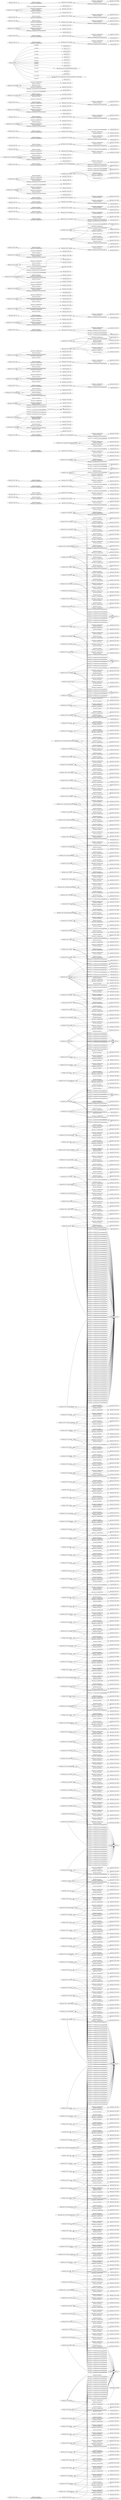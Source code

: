 digraph ar2dtool_diagram { 
rankdir=LR;
size="1501"
	"fibo-fnd-plc-3166-1:QAT" -> "fibo-fnd-plc-3166-1:Qatar" [ label = "fibo-fnd-rel-rel:denotes" ];
	"fibo-fnd-plc-3166-1:COL" -> "fibo-fnd-plc-3166-1:Colombia" [ label = "fibo-fnd-rel-rel:denotes" ];
	"fibo-fnd-plc-3166-1:BLZ" -> "fibo-fnd-plc-3166-1:Belize" [ label = "fibo-fnd-rel-rel:denotes" ];
	"fibo-fnd-plc-3166-1:SXM" -> "fibo-fnd-plc-3166-1:SintMaarten" [ label = "fibo-fnd-rel-rel:denotes" ];
	"fibo-fnd-plc-3166-1:ElSalvador" -> "fibo-fnd-plc-3166-1:SLV" [ label = "fibo-fnd-plc-cr:hasAlpha3Code" ];
	"fibo-fnd-plc-3166-1:ElSalvador" -> "fibo-fnd-lng-639-1:es" [ label = "fibo-fnd-plc-cr:usesAdministrativeLanguageDigraph" ];
	"fibo-fnd-plc-3166-1:ElSalvador" -> "fibo-fnd-plc-3166-1:SV" [ label = "fibo-fnd-plc-cr:hasAlpha2Code" ];
	"fibo-fnd-plc-3166-1:Djibouti" -> "fibo-fnd-lng-639-1:ar" [ label = "fibo-fnd-plc-cr:usesAdministrativeLanguageDigraph" ];
	"fibo-fnd-plc-3166-1:Djibouti" -> "fibo-fnd-plc-3166-1:DJ" [ label = "fibo-fnd-plc-cr:hasAlpha2Code" ];
	"fibo-fnd-plc-3166-1:Djibouti" -> "fibo-fnd-lng-639-1:fr" [ label = "fibo-fnd-plc-cr:usesAdministrativeLanguageDigraph" ];
	"fibo-fnd-plc-3166-1:Djibouti" -> "fibo-fnd-plc-3166-1:DJI" [ label = "fibo-fnd-plc-cr:hasAlpha3Code" ];
	"fibo-fnd-plc-3166-1:BT" -> "fibo-fnd-plc-3166-1:Bhutan" [ label = "fibo-fnd-rel-rel:denotes" ];
	"fibo-fnd-plc-3166-1:GP" -> "fibo-fnd-plc-3166-1:Guadeloupe" [ label = "fibo-fnd-rel-rel:denotes" ];
	"fibo-fnd-plc-3166-1:MAF" -> "fibo-fnd-plc-3166-1:SaintMartin" [ label = "fibo-fnd-rel-rel:denotes" ];
	"fibo-fnd-plc-3166-1:ATA" -> "fibo-fnd-plc-3166-1:Antarctica" [ label = "fibo-fnd-rel-rel:denotes" ];
	"fibo-fnd-plc-3166-1:TJ" -> "fibo-fnd-plc-3166-1:Tajikistan" [ label = "fibo-fnd-rel-rel:denotes" ];
	"fibo-fnd-plc-3166-1:SouthGeorgiaAndTheSouthSandwichIslands" -> "fibo-fnd-plc-3166-1:SGS" [ label = "fibo-fnd-plc-cr:hasAlpha3Code" ];
	"fibo-fnd-plc-3166-1:SouthGeorgiaAndTheSouthSandwichIslands" -> "fibo-fnd-lng-639-1:en" [ label = "fibo-fnd-plc-cr:usesAdministrativeLanguageDigraph" ];
	"fibo-fnd-plc-3166-1:SouthGeorgiaAndTheSouthSandwichIslands" -> "fibo-fnd-plc-3166-1:GS" [ label = "fibo-fnd-plc-cr:hasAlpha2Code" ];
	"fibo-fnd-plc-3166-1:THA" -> "fibo-fnd-plc-3166-1:Thailand" [ label = "fibo-fnd-rel-rel:denotes" ];
	"fibo-fnd-plc-3166-1:Nigeria" -> "fibo-fnd-plc-3166-1:NG" [ label = "fibo-fnd-plc-cr:hasAlpha2Code" ];
	"fibo-fnd-plc-3166-1:Nigeria" -> "fibo-fnd-plc-3166-1:NGA" [ label = "fibo-fnd-plc-cr:hasAlpha3Code" ];
	"fibo-fnd-plc-3166-1:Nigeria" -> "fibo-fnd-lng-639-1:en" [ label = "fibo-fnd-plc-cr:usesAdministrativeLanguageDigraph" ];
	"fibo-fnd-plc-3166-1:AIA" -> "fibo-fnd-plc-3166-1:Anguilla" [ label = "fibo-fnd-rel-rel:denotes" ];
	"fibo-fnd-plc-3166-1:SWE" -> "fibo-fnd-plc-3166-1:Sweden" [ label = "fibo-fnd-rel-rel:denotes" ];
	"fibo-fnd-plc-3166-1:AL" -> "fibo-fnd-plc-3166-1:Albania" [ label = "fibo-fnd-rel-rel:denotes" ];
	"fibo-fnd-plc-3166-1:NF" -> "fibo-fnd-plc-3166-1:NorfolkIsland" [ label = "fibo-fnd-rel-rel:denotes" ];
	"fibo-fnd-plc-3166-1:KOR" -> "fibo-fnd-plc-3166-1:KoreaRepublicOf" [ label = "fibo-fnd-rel-rel:denotes" ];
	"fibo-fnd-plc-3166-1:DEU" -> "fibo-fnd-plc-3166-1:Germany" [ label = "fibo-fnd-rel-rel:denotes" ];
	"fibo-fnd-plc-3166-1:SB" -> "fibo-fnd-plc-3166-1:SolomonIslands" [ label = "fibo-fnd-rel-rel:denotes" ];
	"fibo-fnd-plc-3166-1:SLE" -> "fibo-fnd-plc-3166-1:SierraLeone" [ label = "fibo-fnd-rel-rel:denotes" ];
	"fibo-fnd-plc-3166-1:BEN" -> "fibo-fnd-plc-3166-1:Benin" [ label = "fibo-fnd-rel-rel:denotes" ];
	"fibo-fnd-plc-3166-1:CF" -> "fibo-fnd-plc-3166-1:CentralAfricanRepublic" [ label = "fibo-fnd-rel-rel:denotes" ];
	"fibo-fnd-plc-3166-1:DOM" -> "fibo-fnd-plc-3166-1:DominicanRepublic" [ label = "fibo-fnd-rel-rel:denotes" ];
	"fibo-fnd-plc-3166-1:Uruguay" -> "fibo-fnd-plc-3166-1:URY" [ label = "fibo-fnd-plc-cr:hasAlpha3Code" ];
	"fibo-fnd-plc-3166-1:Uruguay" -> "fibo-fnd-lng-639-1:es" [ label = "fibo-fnd-plc-cr:usesAdministrativeLanguageDigraph" ];
	"fibo-fnd-plc-3166-1:Uruguay" -> "fibo-fnd-plc-3166-1:UY" [ label = "fibo-fnd-plc-cr:hasAlpha2Code" ];
	"fibo-fnd-plc-3166-1:PAN" -> "fibo-fnd-plc-3166-1:Panama" [ label = "fibo-fnd-rel-rel:denotes" ];
	"fibo-fnd-plc-3166-1:RussianFederation" -> "fibo-fnd-plc-3166-1:RUS" [ label = "fibo-fnd-plc-cr:hasAlpha3Code" ];
	"fibo-fnd-plc-3166-1:RussianFederation" -> "fibo-fnd-lng-639-1:ru" [ label = "fibo-fnd-plc-cr:usesAdministrativeLanguageDigraph" ];
	"fibo-fnd-plc-3166-1:RussianFederation" -> "fibo-fnd-plc-3166-1:RU" [ label = "fibo-fnd-plc-cr:hasAlpha2Code" ];
	"fibo-fnd-plc-3166-1:VU" -> "fibo-fnd-plc-3166-1:Vanuatu" [ label = "fibo-fnd-rel-rel:denotes" ];
	"fibo-fnd-plc-3166-1:GUY" -> "fibo-fnd-plc-3166-1:Guyana" [ label = "fibo-fnd-rel-rel:denotes" ];
	"fibo-fnd-plc-3166-1:GAB" -> "fibo-fnd-plc-3166-1:Gabon" [ label = "fibo-fnd-rel-rel:denotes" ];
	"fibo-fnd-plc-3166-1:Bonaire" -> "fibo-fnd-plc-3166-1:BES" [ label = "fibo-fnd-plc-cr:hasAlpha3Code" ];
	"fibo-fnd-plc-3166-1:Bonaire" -> "fibo-fnd-lng-639-1:nl" [ label = "fibo-fnd-plc-cr:usesAdministrativeLanguageDigraph" ];
	"fibo-fnd-plc-3166-1:Bonaire" -> "fibo-fnd-plc-3166-1:BQ" [ label = "fibo-fnd-plc-cr:hasAlpha2Code" ];
	"fibo-fnd-plc-3166-1:Anguilla" -> "fibo-fnd-plc-3166-1:AI" [ label = "fibo-fnd-plc-cr:hasAlpha2Code" ];
	"fibo-fnd-plc-3166-1:Anguilla" -> "fibo-fnd-plc-3166-1:AIA" [ label = "fibo-fnd-plc-cr:hasAlpha3Code" ];
	"fibo-fnd-plc-3166-1:Anguilla" -> "fibo-fnd-lng-639-1:en" [ label = "fibo-fnd-plc-cr:usesAdministrativeLanguageDigraph" ];
	"fibo-fnd-plc-3166-1:SS" -> "fibo-fnd-plc-3166-1:SouthSudan" [ label = "fibo-fnd-rel-rel:denotes" ];
	"fibo-fnd-plc-3166-1:SLV" -> "fibo-fnd-plc-3166-1:ElSalvador" [ label = "fibo-fnd-rel-rel:denotes" ];
	"fibo-fnd-plc-3166-1:LBY" -> "fibo-fnd-plc-3166-1:Libya" [ label = "fibo-fnd-rel-rel:denotes" ];
	"fibo-fnd-plc-3166-1:CW" -> "fibo-fnd-plc-3166-1:Curacao" [ label = "fibo-fnd-rel-rel:denotes" ];
	"fibo-fnd-plc-3166-1:Mayotte" -> "fibo-fnd-plc-3166-1:YT" [ label = "fibo-fnd-plc-cr:hasAlpha2Code" ];
	"fibo-fnd-plc-3166-1:Mayotte" -> "fibo-fnd-plc-3166-1:MYT" [ label = "fibo-fnd-plc-cr:hasAlpha3Code" ];
	"fibo-fnd-plc-3166-1:Mayotte" -> "fibo-fnd-lng-639-1:fr" [ label = "fibo-fnd-plc-cr:usesAdministrativeLanguageDigraph" ];
	"fibo-fnd-plc-3166-1:SVN" -> "fibo-fnd-plc-3166-1:Slovenia" [ label = "fibo-fnd-rel-rel:denotes" ];
	"fibo-fnd-plc-3166-1:UM" -> "fibo-fnd-plc-3166-1:UnitedStatesMinorOutlyingIslands" [ label = "fibo-fnd-rel-rel:denotes" ];
	"fibo-fnd-plc-3166-1:CRI" -> "fibo-fnd-plc-3166-1:CostaRica" [ label = "fibo-fnd-rel-rel:denotes" ];
	"fibo-fnd-plc-3166-1:Bangladesh" -> "fibo-fnd-plc-3166-1:BD" [ label = "fibo-fnd-plc-cr:hasAlpha2Code" ];
	"fibo-fnd-plc-3166-1:Bangladesh" -> "fibo-fnd-lng-639-1:bn" [ label = "fibo-fnd-plc-cr:usesAdministrativeLanguageDigraph" ];
	"fibo-fnd-plc-3166-1:Bangladesh" -> "fibo-fnd-plc-3166-1:BGD" [ label = "fibo-fnd-plc-cr:hasAlpha3Code" ];
	"fibo-fnd-plc-3166-1:MO" -> "fibo-fnd-plc-3166-1:Macao" [ label = "fibo-fnd-rel-rel:denotes" ];
	"fibo-fnd-plc-3166-1:COG" -> "fibo-fnd-plc-3166-1:Congo" [ label = "fibo-fnd-rel-rel:denotes" ];
	"fibo-fnd-plc-3166-1:Andorra" -> "fibo-fnd-plc-3166-1:AND" [ label = "fibo-fnd-plc-cr:hasAlpha3Code" ];
	"fibo-fnd-plc-3166-1:Andorra" -> "fibo-fnd-lng-639-1:ca" [ label = "fibo-fnd-plc-cr:usesAdministrativeLanguageDigraph" ];
	"fibo-fnd-plc-3166-1:Andorra" -> "fibo-fnd-plc-3166-1:AD" [ label = "fibo-fnd-plc-cr:hasAlpha2Code" ];
	"fibo-fnd-plc-3166-1:JM" -> "fibo-fnd-plc-3166-1:Jamaica" [ label = "fibo-fnd-rel-rel:denotes" ];
	"fibo-fnd-plc-3166-1:BO" -> "fibo-fnd-plc-3166-1:Bolivia" [ label = "fibo-fnd-rel-rel:denotes" ];
	"fibo-fnd-plc-3166-1:NorthernMarianaIslands" -> "fibo-fnd-lng-639-1:en" [ label = "fibo-fnd-plc-cr:usesAdministrativeLanguageDigraph" ];
	"fibo-fnd-plc-3166-1:NorthernMarianaIslands" -> "fibo-fnd-plc-3166-1:MP" [ label = "fibo-fnd-plc-cr:hasAlpha2Code" ];
	"fibo-fnd-plc-3166-1:NorthernMarianaIslands" -> "fibo-fnd-plc-3166-1:MNP" [ label = "fibo-fnd-plc-cr:hasAlpha3Code" ];
	"fibo-fnd-plc-3166-1:NPL" -> "fibo-fnd-plc-3166-1:Nepal" [ label = "fibo-fnd-rel-rel:denotes" ];
	"fibo-fnd-plc-3166-1:ZWE" -> "fibo-fnd-plc-3166-1:Zimbabwe" [ label = "fibo-fnd-rel-rel:denotes" ];
	"fibo-fnd-plc-3166-1:Malta" -> "fibo-fnd-plc-3166-1:MT" [ label = "fibo-fnd-plc-cr:hasAlpha2Code" ];
	"fibo-fnd-plc-3166-1:Malta" -> "fibo-fnd-plc-3166-1:MLT" [ label = "fibo-fnd-plc-cr:hasAlpha3Code" ];
	"fibo-fnd-plc-3166-1:Malta" -> "fibo-fnd-lng-639-1:en" [ label = "fibo-fnd-plc-cr:usesAdministrativeLanguageDigraph" ];
	"fibo-fnd-plc-3166-1:Malta" -> "fibo-fnd-lng-639-1:mt" [ label = "fibo-fnd-plc-cr:usesAdministrativeLanguageDigraph" ];
	"fibo-fnd-plc-3166-1:SyrianArabRepublic" -> "fibo-fnd-plc-3166-1:SY" [ label = "fibo-fnd-plc-cr:hasAlpha2Code" ];
	"fibo-fnd-plc-3166-1:SyrianArabRepublic" -> "fibo-fnd-plc-3166-1:SYR" [ label = "fibo-fnd-plc-cr:hasAlpha3Code" ];
	"fibo-fnd-plc-3166-1:SyrianArabRepublic" -> "fibo-fnd-lng-639-1:ar" [ label = "fibo-fnd-plc-cr:usesAdministrativeLanguageDigraph" ];
	"fibo-fnd-plc-3166-1:Myanmar" -> "fibo-fnd-plc-3166-1:MM" [ label = "fibo-fnd-plc-cr:hasAlpha2Code" ];
	"fibo-fnd-plc-3166-1:Myanmar" -> "fibo-fnd-lng-639-1:my" [ label = "fibo-fnd-plc-cr:usesAdministrativeLanguageDigraph" ];
	"fibo-fnd-plc-3166-1:Myanmar" -> "fibo-fnd-plc-3166-1:MMR" [ label = "fibo-fnd-plc-cr:hasAlpha3Code" ];
	"fibo-fnd-plc-3166-1:IE" -> "fibo-fnd-plc-3166-1:Ireland" [ label = "fibo-fnd-rel-rel:denotes" ];
	"fibo-fnd-plc-3166-1:SaintBarthelemy" -> "fibo-fnd-plc-3166-1:BL" [ label = "fibo-fnd-plc-cr:hasAlpha2Code" ];
	"fibo-fnd-plc-3166-1:SaintBarthelemy" -> "fibo-fnd-lng-639-1:fr" [ label = "fibo-fnd-plc-cr:usesAdministrativeLanguageDigraph" ];
	"fibo-fnd-plc-3166-1:SaintBarthelemy" -> "fibo-fnd-plc-3166-1:BLM" [ label = "fibo-fnd-plc-cr:hasAlpha2Code" ];
	"fibo-fnd-plc-3166-1:AG" -> "fibo-fnd-plc-3166-1:AntiguaAndBarbuda" [ label = "fibo-fnd-rel-rel:denotes" ];
	"fibo-fnd-plc-3166-1:NA" -> "fibo-fnd-plc-3166-1:Namibia" [ label = "fibo-fnd-rel-rel:denotes" ];
	"fibo-fnd-plc-3166-1:Angola" -> "fibo-fnd-plc-3166-1:AO" [ label = "fibo-fnd-plc-cr:hasAlpha2Code" ];
	"fibo-fnd-plc-3166-1:Angola" -> "fibo-fnd-plc-3166-1:AGO" [ label = "fibo-fnd-plc-cr:hasAlpha3Code" ];
	"fibo-fnd-plc-3166-1:Angola" -> "fibo-fnd-lng-639-1:pt" [ label = "fibo-fnd-plc-cr:usesAdministrativeLanguageDigraph" ];
	"fibo-fnd-plc-3166-1:Mozambique" -> "fibo-fnd-plc-3166-1:MZ" [ label = "fibo-fnd-plc-cr:hasAlpha2Code" ];
	"fibo-fnd-plc-3166-1:Mozambique" -> "fibo-fnd-plc-3166-1:MOZ" [ label = "fibo-fnd-plc-cr:hasAlpha3Code" ];
	"fibo-fnd-plc-3166-1:Mozambique" -> "fibo-fnd-lng-639-1:pt" [ label = "fibo-fnd-plc-cr:usesAdministrativeLanguageDigraph" ];
	"fibo-fnd-plc-3166-1:CA" -> "fibo-fnd-plc-3166-1:Canada" [ label = "fibo-fnd-rel-rel:denotes" ];
	"fibo-fnd-plc-3166-1:ABW" -> "fibo-fnd-plc-3166-1:Aruba" [ label = "fibo-fnd-rel-rel:denotes" ];
	"fibo-fnd-plc-3166-1:Portugal" -> "fibo-fnd-lng-639-1:pt" [ label = "fibo-fnd-plc-cr:usesAdministrativeLanguageDigraph" ];
	"fibo-fnd-plc-3166-1:Portugal" -> "fibo-fnd-plc-3166-1:PRT" [ label = "fibo-fnd-plc-cr:hasAlpha3Code" ];
	"fibo-fnd-plc-3166-1:Portugal" -> "fibo-fnd-plc-3166-1:PT" [ label = "fibo-fnd-plc-cr:hasAlpha2Code" ];
	"fibo-fnd-plc-3166-1:Bhutan" -> "fibo-fnd-plc-3166-1:BTN" [ label = "fibo-fnd-plc-cr:hasAlpha3Code" ];
	"fibo-fnd-plc-3166-1:Bhutan" -> "fibo-fnd-plc-3166-1:BT" [ label = "fibo-fnd-plc-cr:hasAlpha2Code" ];
	"fibo-fnd-plc-3166-1:Bhutan" -> "fibo-fnd-lng-639-1:dz" [ label = "fibo-fnd-plc-cr:usesAdministrativeLanguageDigraph" ];
	"fibo-fnd-plc-3166-1:CYP" -> "fibo-fnd-plc-3166-1:Cyprus" [ label = "fibo-fnd-rel-rel:denotes" ];
	"fibo-fnd-plc-3166-1:MAR" -> "fibo-fnd-plc-3166-1:Morocco" [ label = "fibo-fnd-rel-rel:denotes" ];
	"fibo-fnd-plc-3166-1:TV" -> "fibo-fnd-plc-3166-1:Tuvalu" [ label = "fibo-fnd-rel-rel:denotes" ];
	"fibo-fnd-plc-3166-1:Tajikistan" -> "fibo-fnd-lng-639-1:tg" [ label = "fibo-fnd-plc-cr:usesAdministrativeLanguageDigraph" ];
	"fibo-fnd-plc-3166-1:Tajikistan" -> "fibo-fnd-plc-3166-1:TJ" [ label = "fibo-fnd-plc-cr:hasAlpha2Code" ];
	"fibo-fnd-plc-3166-1:Tajikistan" -> "fibo-fnd-plc-3166-1:TJK" [ label = "fibo-fnd-plc-cr:hasAlpha3Code" ];
	"fibo-fnd-plc-3166-1:SolomonIslands" -> "fibo-fnd-lng-639-1:en" [ label = "fibo-fnd-plc-cr:usesAdministrativeLanguageDigraph" ];
	"fibo-fnd-plc-3166-1:SolomonIslands" -> "fibo-fnd-plc-3166-1:SLB" [ label = "fibo-fnd-plc-cr:hasAlpha3Code" ];
	"fibo-fnd-plc-3166-1:SolomonIslands" -> "fibo-fnd-plc-3166-1:SB" [ label = "fibo-fnd-plc-cr:hasAlpha2Code" ];
	"fibo-fnd-plc-3166-1:BritishIndianOceanTerritory" -> "fibo-fnd-lng-639-1:en" [ label = "fibo-fnd-plc-cr:usesAdministrativeLanguageDigraph" ];
	"fibo-fnd-plc-3166-1:BritishIndianOceanTerritory" -> "fibo-fnd-plc-3166-1:IOT" [ label = "fibo-fnd-plc-cr:hasAlpha3Code" ];
	"fibo-fnd-plc-3166-1:BritishIndianOceanTerritory" -> "fibo-fnd-plc-3166-1:IO" [ label = "fibo-fnd-plc-cr:hasAlpha2Code" ];
	"fibo-fnd-plc-3166-1:CookIslands" -> "fibo-fnd-plc-3166-1:COK" [ label = "fibo-fnd-plc-cr:hasAlpha3Code" ];
	"fibo-fnd-plc-3166-1:CookIslands" -> "fibo-fnd-lng-639-1:en" [ label = "fibo-fnd-plc-cr:usesAdministrativeLanguageDigraph" ];
	"fibo-fnd-plc-3166-1:CookIslands" -> "fibo-fnd-plc-3166-1:CK" [ label = "fibo-fnd-plc-cr:hasAlpha2Code" ];
	"fibo-fnd-plc-3166-1:DZ" -> "fibo-fnd-plc-3166-1:Algeria" [ label = "fibo-fnd-rel-rel:denotes" ];
	"fibo-fnd-plc-3166-1:NewCaledonia" -> "fibo-fnd-plc-3166-1:NCL" [ label = "fibo-fnd-plc-cr:hasAlpha3Code" ];
	"fibo-fnd-plc-3166-1:NewCaledonia" -> "fibo-fnd-plc-3166-1:NC" [ label = "fibo-fnd-plc-cr:hasAlpha2Code" ];
	"fibo-fnd-plc-3166-1:NewCaledonia" -> "fibo-fnd-lng-639-1:fr" [ label = "fibo-fnd-plc-cr:usesAdministrativeLanguageDigraph" ];
	"fibo-fnd-plc-3166-1:AX" -> "fibo-fnd-plc-3166-1:AlandIslands" [ label = "fibo-fnd-rel-rel:denotes" ];
	"fibo-fnd-plc-3166-1:NR" -> "fibo-fnd-plc-3166-1:Nauru" [ label = "fibo-fnd-rel-rel:denotes" ];
	"fibo-fnd-plc-3166-1:CaboVerde" -> "fibo-fnd-lng-639-1:pt" [ label = "fibo-fnd-plc-cr:usesAdministrativeLanguageDigraph" ];
	"fibo-fnd-plc-3166-1:CaboVerde" -> "fibo-fnd-plc-3166-1:CPV" [ label = "fibo-fnd-plc-cr:hasAlpha3Code" ];
	"fibo-fnd-plc-3166-1:CaboVerde" -> "fibo-fnd-plc-3166-1:CV" [ label = "fibo-fnd-plc-cr:hasAlpha2Code" ];
	"fibo-fnd-plc-3166-1:Venezuela" -> "fibo-fnd-plc-3166-1:VEN" [ label = "fibo-fnd-plc-cr:hasAlpha3Code" ];
	"fibo-fnd-plc-3166-1:Venezuela" -> "fibo-fnd-plc-3166-1:VE" [ label = "fibo-fnd-plc-cr:hasAlpha2Code" ];
	"fibo-fnd-plc-3166-1:Venezuela" -> "fibo-fnd-lng-639-1:es" [ label = "fibo-fnd-plc-cr:usesAdministrativeLanguageDigraph" ];
	"fibo-fnd-plc-3166-1:SN" -> "fibo-fnd-plc-3166-1:Senegal" [ label = "fibo-fnd-rel-rel:denotes" ];
	"fibo-fnd-plc-3166-1:Turkmenistan" -> "fibo-fnd-plc-3166-1:TKM" [ label = "fibo-fnd-plc-cr:hasAlpha3Code" ];
	"fibo-fnd-plc-3166-1:Turkmenistan" -> "fibo-fnd-plc-3166-1:TM" [ label = "fibo-fnd-plc-cr:hasAlpha2Code" ];
	"fibo-fnd-plc-3166-1:Turkmenistan" -> "fibo-fnd-lng-639-1:tk" [ label = "fibo-fnd-plc-cr:usesAdministrativeLanguageDigraph" ];
	"fibo-fnd-plc-3166-1:KP" -> "fibo-fnd-plc-3166-1:KoreaDemocraticPeoplesRepublicOf" [ label = "fibo-fnd-rel-rel:denotes" ];
	"fibo-fnd-plc-3166-1:HeardIslandAndMcDonaldIslands" -> "fibo-fnd-plc-3166-1:HM" [ label = "fibo-fnd-plc-cr:hasAlpha2Code" ];
	"fibo-fnd-plc-3166-1:HeardIslandAndMcDonaldIslands" -> "fibo-fnd-lng-639-1:en" [ label = "fibo-fnd-plc-cr:usesAdministrativeLanguageDigraph" ];
	"fibo-fnd-plc-3166-1:HeardIslandAndMcDonaldIslands" -> "fibo-fnd-plc-3166-1:HMD" [ label = "fibo-fnd-plc-cr:hasAlpha3Code" ];
	"fibo-fnd-plc-3166-1:CHL" -> "fibo-fnd-plc-3166-1:Chile" [ label = "fibo-fnd-rel-rel:denotes" ];
	"fibo-fnd-plc-3166-1:Bolivia" -> "fibo-fnd-lng-639-1:es" [ label = "fibo-fnd-plc-cr:usesAdministrativeLanguageDigraph" ];
	"fibo-fnd-plc-3166-1:Bolivia" -> "fibo-fnd-plc-3166-1:BO" [ label = "fibo-fnd-plc-cr:hasAlpha2Code" ];
	"fibo-fnd-plc-3166-1:Bolivia" -> "fibo-fnd-plc-3166-1:BOL" [ label = "fibo-fnd-plc-cr:hasAlpha3Code" ];
	"fibo-fnd-plc-3166-1:Timor-Leste" -> "fibo-fnd-lng-639-1:pt" [ label = "fibo-fnd-plc-cr:usesAdministrativeLanguageDigraph" ];
	"fibo-fnd-plc-3166-1:Timor-Leste" -> "fibo-fnd-plc-3166-1:TLS" [ label = "fibo-fnd-plc-cr:hasAlpha3Code" ];
	"fibo-fnd-plc-3166-1:Timor-Leste" -> "fibo-fnd-plc-3166-1:TL" [ label = "fibo-fnd-plc-cr:hasAlpha2Code" ];
	"fibo-fnd-plc-3166-1:CR" -> "fibo-fnd-plc-3166-1:CostaRica" [ label = "fibo-fnd-rel-rel:denotes" ];
	"fibo-fnd-plc-3166-1:Tunisia" -> "fibo-fnd-plc-3166-1:TN" [ label = "fibo-fnd-plc-cr:hasAlpha2Code" ];
	"fibo-fnd-plc-3166-1:Tunisia" -> "fibo-fnd-lng-639-1:ar" [ label = "fibo-fnd-plc-cr:usesAdministrativeLanguageDigraph" ];
	"fibo-fnd-plc-3166-1:Tunisia" -> "fibo-fnd-plc-3166-1:TUN" [ label = "fibo-fnd-plc-cr:hasAlpha3Code" ];
	"fibo-fnd-plc-3166-1:PL" -> "fibo-fnd-plc-3166-1:Poland" [ label = "fibo-fnd-rel-rel:denotes" ];
	"fibo-fnd-plc-3166-1:HN" -> "fibo-fnd-plc-3166-1:Honduras" [ label = "fibo-fnd-rel-rel:denotes" ];
	"fibo-fnd-plc-3166-1:VietNam" -> "fibo-fnd-plc-3166-1:VNM" [ label = "fibo-fnd-plc-cr:hasAlpha3Code" ];
	"fibo-fnd-plc-3166-1:VietNam" -> "fibo-fnd-lng-639-1:vi" [ label = "fibo-fnd-plc-cr:usesAdministrativeLanguageDigraph" ];
	"fibo-fnd-plc-3166-1:VietNam" -> "fibo-fnd-plc-3166-1:VN" [ label = "fibo-fnd-plc-cr:hasAlpha2Code" ];
	"fibo-fnd-plc-3166-1:Macedonia" -> "fibo-fnd-plc-3166-1:MKD" [ label = "fibo-fnd-plc-cr:hasAlpha3Code" ];
	"fibo-fnd-plc-3166-1:Macedonia" -> "fibo-fnd-lng-639-1:mk" [ label = "fibo-fnd-plc-cr:usesAdministrativeLanguageDigraph" ];
	"fibo-fnd-plc-3166-1:Macedonia" -> "fibo-fnd-plc-3166-1:MK" [ label = "fibo-fnd-plc-cr:hasAlpha2Code" ];
	"fibo-fnd-plc-3166-1:Bulgaria" -> "fibo-fnd-plc-3166-1:BG" [ label = "fibo-fnd-plc-cr:hasAlpha2Code" ];
	"fibo-fnd-plc-3166-1:Bulgaria" -> "fibo-fnd-plc-3166-1:BGR" [ label = "fibo-fnd-plc-cr:hasAlpha3Code" ];
	"fibo-fnd-plc-3166-1:Bulgaria" -> "fibo-fnd-lng-639-1:bg" [ label = "fibo-fnd-plc-cr:usesAdministrativeLanguageDigraph" ];
	"fibo-fnd-plc-3166-1:BTN" -> "fibo-fnd-plc-3166-1:Bhutan" [ label = "fibo-fnd-rel-rel:denotes" ];
	"fibo-fnd-plc-3166-1:Suriname" -> "fibo-fnd-plc-3166-1:SR" [ label = "fibo-fnd-plc-cr:hasAlpha2Code" ];
	"fibo-fnd-plc-3166-1:Suriname" -> "fibo-fnd-lng-639-1:nl" [ label = "fibo-fnd-plc-cr:usesAdministrativeLanguageDigraph" ];
	"fibo-fnd-plc-3166-1:Suriname" -> "fibo-fnd-plc-3166-1:SUR" [ label = "fibo-fnd-plc-cr:hasAlpha3Code" ];
	"fibo-fnd-plc-3166-1:BJ" -> "fibo-fnd-plc-3166-1:Benin" [ label = "fibo-fnd-rel-rel:denotes" ];
	"fibo-fnd-plc-3166-1:MUS" -> "fibo-fnd-plc-3166-1:Mauritius" [ label = "fibo-fnd-rel-rel:denotes" ];
	"fibo-fnd-plc-3166-1:REU" -> "fibo-fnd-plc-3166-1:Reunion" [ label = "fibo-fnd-rel-rel:denotes" ];
	"fibo-fnd-plc-3166-1:GF" -> "fibo-fnd-plc-3166-1:FrenchGuiana" [ label = "fibo-fnd-rel-rel:denotes" ];
	"fibo-fnd-plc-3166-1:Guinea-Bissau" -> "fibo-fnd-plc-3166-1:GNB" [ label = "fibo-fnd-plc-cr:hasAlpha3Code" ];
	"fibo-fnd-plc-3166-1:Guinea-Bissau" -> "fibo-fnd-plc-3166-1:GW" [ label = "fibo-fnd-plc-cr:hasAlpha2Code" ];
	"fibo-fnd-plc-3166-1:Guinea-Bissau" -> "fibo-fnd-lng-639-1:pt" [ label = "fibo-fnd-plc-cr:usesAdministrativeLanguageDigraph" ];
	"fibo-fnd-plc-3166-1:LB" -> "fibo-fnd-plc-3166-1:Lebanon" [ label = "fibo-fnd-rel-rel:denotes" ];
	"fibo-fnd-plc-3166-1:CUW" -> "fibo-fnd-plc-3166-1:Curacao" [ label = "fibo-fnd-rel-rel:denotes" ];
	"fibo-fnd-plc-3166-1:UY" -> "fibo-fnd-plc-3166-1:Uruguay" [ label = "fibo-fnd-rel-rel:denotes" ];
	"fibo-fnd-plc-3166-1:RW" -> "fibo-fnd-plc-3166-1:Rwanda" [ label = "fibo-fnd-rel-rel:denotes" ];
	"fibo-fnd-plc-3166-1:NGA" -> "fibo-fnd-plc-3166-1:Nigeria" [ label = "fibo-fnd-rel-rel:denotes" ];
	"fibo-fnd-plc-3166-1:BosniaAndHerzegovina" -> "fibo-fnd-lng-639-1:bs" [ label = "fibo-fnd-plc-cr:usesAdministrativeLanguageDigraph" ];
	"fibo-fnd-plc-3166-1:BosniaAndHerzegovina" -> "fibo-fnd-lng-639-1:sr" [ label = "fibo-fnd-plc-cr:usesAdministrativeLanguageDigraph" ];
	"fibo-fnd-plc-3166-1:BosniaAndHerzegovina" -> "fibo-fnd-lng-639-1:hr" [ label = "fibo-fnd-plc-cr:usesAdministrativeLanguageDigraph" ];
	"fibo-fnd-plc-3166-1:BosniaAndHerzegovina" -> "fibo-fnd-plc-3166-1:BIH" [ label = "fibo-fnd-plc-cr:hasAlpha3Code" ];
	"fibo-fnd-plc-3166-1:BosniaAndHerzegovina" -> "fibo-fnd-plc-3166-1:BA" [ label = "fibo-fnd-plc-cr:hasAlpha2Code" ];
	"fibo-fnd-plc-3166-1:SintMaarten" -> "fibo-fnd-plc-3166-1:SX" [ label = "fibo-fnd-plc-cr:hasAlpha2Code" ];
	"fibo-fnd-plc-3166-1:SintMaarten" -> "fibo-fnd-plc-3166-1:SXM" [ label = "fibo-fnd-plc-cr:hasAlpha3Code" ];
	"fibo-fnd-plc-3166-1:SintMaarten" -> "fibo-fnd-lng-639-1:nl" [ label = "fibo-fnd-plc-cr:usesAdministrativeLanguageDigraph" ];
	"fibo-fnd-plc-3166-1:SintMaarten" -> "fibo-fnd-lng-639-1:en" [ label = "fibo-fnd-plc-cr:usesAdministrativeLanguageDigraph" ];
	"fibo-fnd-plc-3166-1:WS" -> "fibo-fnd-plc-3166-1:Samoa" [ label = "fibo-fnd-rel-rel:denotes" ];
	"fibo-fnd-plc-3166-1:Italy" -> "fibo-fnd-lng-639-1:it" [ label = "fibo-fnd-plc-cr:usesAdministrativeLanguageDigraph" ];
	"fibo-fnd-plc-3166-1:Italy" -> "fibo-fnd-plc-3166-1:IT" [ label = "fibo-fnd-plc-cr:hasAlpha2Code" ];
	"fibo-fnd-plc-3166-1:Italy" -> "fibo-fnd-plc-3166-1:ITA" [ label = "fibo-fnd-plc-cr:hasAlpha3Code" ];
	"fibo-fnd-plc-3166-1:GW" -> "fibo-fnd-plc-3166-1:Guinea-Bissau" [ label = "fibo-fnd-rel-rel:denotes" ];
	"fibo-fnd-plc-3166-1:SUR" -> "fibo-fnd-plc-3166-1:Suriname" [ label = "fibo-fnd-rel-rel:denotes" ];
	"fibo-fnd-plc-3166-1:MNG" -> "fibo-fnd-plc-3166-1:Mongolia" [ label = "fibo-fnd-rel-rel:denotes" ];
	"fibo-fnd-plc-3166-1:LS" -> "fibo-fnd-plc-3166-1:Lesotho" [ label = "fibo-fnd-rel-rel:denotes" ];
	"fibo-fnd-plc-3166-1:PRY" -> "fibo-fnd-plc-3166-1:Paraguay" [ label = "fibo-fnd-rel-rel:denotes" ];
	"fibo-fnd-plc-3166-1:IQ" -> "fibo-fnd-plc-3166-1:Iraq" [ label = "fibo-fnd-rel-rel:denotes" ];
	"fibo-fnd-plc-3166-1:HKG" -> "fibo-fnd-plc-3166-1:HongKong" [ label = "fibo-fnd-rel-rel:denotes" ];
	"fibo-fnd-plc-3166-1:AS" -> "fibo-fnd-plc-3166-1:AmericanSamoa" [ label = "fibo-fnd-rel-rel:denotes" ];
	"fibo-fnd-plc-3166-1:Peru" -> "fibo-fnd-plc-3166-1:PER" [ label = "fibo-fnd-plc-cr:hasAlpha3Code" ];
	"fibo-fnd-plc-3166-1:Peru" -> "fibo-fnd-lng-639-1:ay" [ label = "fibo-fnd-plc-cr:usesAdministrativeLanguageDigraph" ];
	"fibo-fnd-plc-3166-1:Peru" -> "fibo-fnd-lng-639-1:qu" [ label = "fibo-fnd-plc-cr:usesAdministrativeLanguageDigraph" ];
	"fibo-fnd-plc-3166-1:Peru" -> "fibo-fnd-plc-3166-1:PE" [ label = "fibo-fnd-plc-cr:hasAlpha2Code" ];
	"fibo-fnd-plc-3166-1:Peru" -> "fibo-fnd-lng-639-1:es" [ label = "fibo-fnd-plc-cr:usesAdministrativeLanguageDigraph" ];
	"fibo-fnd-plc-3166-1:AND" -> "fibo-fnd-plc-3166-1:Andorra" [ label = "fibo-fnd-rel-rel:denotes" ];
	"fibo-fnd-plc-3166-1:SGP" -> "fibo-fnd-plc-3166-1:Singapore" [ label = "fibo-fnd-rel-rel:denotes" ];
	"fibo-fnd-plc-3166-1:FO" -> "fibo-fnd-plc-3166-1:FaroeIslands" [ label = "fibo-fnd-rel-rel:denotes" ];
	"fibo-fnd-plc-3166-1:CCK" -> "fibo-fnd-plc-3166-1:CocosKeelingIslands" [ label = "fibo-fnd-rel-rel:denotes" ];
	"fibo-fnd-plc-3166-1:SI" -> "fibo-fnd-plc-3166-1:Slovenia" [ label = "fibo-fnd-rel-rel:denotes" ];
	"fibo-fnd-plc-3166-1:SDN" -> "fibo-fnd-plc-3166-1:Sudan" [ label = "fibo-fnd-rel-rel:denotes" ];
	"fibo-fnd-plc-3166-1:Belize" -> "fibo-fnd-lng-639-1:en" [ label = "fibo-fnd-plc-cr:usesAdministrativeLanguageDigraph" ];
	"fibo-fnd-plc-3166-1:Belize" -> "fibo-fnd-plc-3166-1:BZ" [ label = "fibo-fnd-plc-cr:hasAlpha2Code" ];
	"fibo-fnd-plc-3166-1:Belize" -> "fibo-fnd-plc-3166-1:BLZ" [ label = "fibo-fnd-plc-cr:hasAlpha3Code" ];
	"fibo-fnd-plc-3166-1:CM" -> "fibo-fnd-plc-3166-1:Cameroon" [ label = "fibo-fnd-rel-rel:denotes" ];
	"fibo-fnd-plc-3166-1:PG" -> "fibo-fnd-plc-3166-1:PapuaNewGuinea" [ label = "fibo-fnd-rel-rel:denotes" ];
	"fibo-fnd-plc-3166-1:Thailand" -> "fibo-fnd-plc-3166-1:THA" [ label = "fibo-fnd-plc-cr:hasAlpha3Code" ];
	"fibo-fnd-plc-3166-1:Thailand" -> "fibo-fnd-lng-639-1:th" [ label = "fibo-fnd-plc-cr:usesAdministrativeLanguageDigraph" ];
	"fibo-fnd-plc-3166-1:Thailand" -> "fibo-fnd-plc-3166-1:TH" [ label = "fibo-fnd-plc-cr:hasAlpha2Code" ];
	"fibo-fnd-plc-3166-1:Nepal" -> "fibo-fnd-plc-3166-1:NPL" [ label = "fibo-fnd-plc-cr:hasAlpha3Code" ];
	"fibo-fnd-plc-3166-1:Nepal" -> "fibo-fnd-plc-3166-1:NP" [ label = "fibo-fnd-plc-cr:hasAlpha2Code" ];
	"fibo-fnd-plc-3166-1:Nepal" -> "fibo-fnd-lng-639-1:ne" [ label = "fibo-fnd-plc-cr:usesAdministrativeLanguageDigraph" ];
	"fibo-fnd-plc-3166-1:Cuba" -> "fibo-fnd-plc-3166-1:CU" [ label = "fibo-fnd-plc-cr:hasAlpha2Code" ];
	"fibo-fnd-plc-3166-1:Cuba" -> "fibo-fnd-lng-639-1:es" [ label = "fibo-fnd-plc-cr:usesAdministrativeLanguageDigraph" ];
	"fibo-fnd-plc-3166-1:Cuba" -> "fibo-fnd-plc-3166-1:CUB" [ label = "fibo-fnd-plc-cr:hasAlpha3Code" ];
	"fibo-fnd-plc-3166-1:ME" -> "fibo-fnd-plc-3166-1:Montenegro" [ label = "fibo-fnd-rel-rel:denotes" ];
	"fibo-fnd-plc-3166-1:EG" -> "fibo-fnd-plc-3166-1:Egypt" [ label = "fibo-fnd-rel-rel:denotes" ];
	"fibo-fnd-plc-3166-1:LIE" -> "fibo-fnd-plc-3166-1:Liechtenstein" [ label = "fibo-fnd-rel-rel:denotes" ];
	"fibo-fnd-plc-3166-1:BE" -> "fibo-fnd-plc-3166-1:Belgium" [ label = "fibo-fnd-rel-rel:denotes" ];
	"fibo-fnd-plc-3166-1:GA" -> "fibo-fnd-plc-3166-1:Gabon" [ label = "fibo-fnd-rel-rel:denotes" ];
	"fibo-fnd-plc-3166-1:SZ" -> "fibo-fnd-plc-3166-1:Swaziland" [ label = "fibo-fnd-rel-rel:denotes" ];
	"fibo-fnd-plc-3166-1:CPV" -> "fibo-fnd-plc-3166-1:CaboVerde" [ label = "fibo-fnd-rel-rel:denotes" ];
	"fibo-fnd-plc-3166-1:KHM" -> "fibo-fnd-plc-3166-1:Cambodia" [ label = "fibo-fnd-rel-rel:denotes" ];
	"fibo-fnd-plc-3166-1:LCA" -> "fibo-fnd-plc-3166-1:SaintLucia" [ label = "fibo-fnd-rel-rel:denotes" ];
	"fibo-fnd-plc-3166-1:Gambia" -> "fibo-fnd-plc-3166-1:GM" [ label = "fibo-fnd-plc-cr:hasAlpha2Code" ];
	"fibo-fnd-plc-3166-1:Gambia" -> "fibo-fnd-plc-3166-1:GMB" [ label = "fibo-fnd-plc-cr:hasAlpha3Code" ];
	"fibo-fnd-plc-3166-1:Gambia" -> "fibo-fnd-lng-639-1:en" [ label = "fibo-fnd-plc-cr:usesAdministrativeLanguageDigraph" ];
	"fibo-fnd-plc-3166-1:VIR" -> "fibo-fnd-plc-3166-1:VirginIslandsUS" [ label = "fibo-fnd-rel-rel:denotes" ];
	"fibo-fnd-plc-3166-1:UGA" -> "fibo-fnd-plc-3166-1:Uganda" [ label = "fibo-fnd-rel-rel:denotes" ];
	"fibo-fnd-plc-3166-1:VAT" -> "fibo-fnd-plc-3166-1:HolySee" [ label = "fibo-fnd-rel-rel:denotes" ];
	"fibo-fnd-plc-3166-1:MV" -> "fibo-fnd-plc-3166-1:Maldives" [ label = "fibo-fnd-rel-rel:denotes" ];
	"fibo-fnd-plc-3166-1:FJI" -> "fibo-fnd-plc-3166-1:Fiji" [ label = "fibo-fnd-rel-rel:denotes" ];
	"fibo-fnd-plc-3166-1:Bahrain" -> "fibo-fnd-plc-3166-1:BHR" [ label = "fibo-fnd-plc-cr:hasAlpha3Code" ];
	"fibo-fnd-plc-3166-1:Bahrain" -> "fibo-fnd-plc-3166-1:BH" [ label = "fibo-fnd-plc-cr:hasAlpha2Code" ];
	"fibo-fnd-plc-3166-1:Bahrain" -> "fibo-fnd-lng-639-1:ar" [ label = "fibo-fnd-plc-cr:usesAdministrativeLanguageDigraph" ];
	"fibo-fnd-plc-3166-1:Zimbabwe" -> "fibo-fnd-plc-3166-1:ZW" [ label = "fibo-fnd-plc-cr:hasAlpha2Code" ];
	"fibo-fnd-plc-3166-1:Zimbabwe" -> "fibo-fnd-plc-3166-1:ZWE" [ label = "fibo-fnd-plc-cr:hasAlpha3Code" ];
	"fibo-fnd-plc-3166-1:Zimbabwe" -> "fibo-fnd-lng-639-1:en" [ label = "fibo-fnd-plc-cr:usesAdministrativeLanguageDigraph" ];
	"fibo-fnd-plc-3166-1:Vanuatu" -> "fibo-fnd-lng-639-1:bi" [ label = "fibo-fnd-plc-cr:usesAdministrativeLanguageDigraph" ];
	"fibo-fnd-plc-3166-1:Vanuatu" -> "fibo-fnd-lng-639-1:fr" [ label = "fibo-fnd-plc-cr:usesAdministrativeLanguageDigraph" ];
	"fibo-fnd-plc-3166-1:Vanuatu" -> "fibo-fnd-plc-3166-1:VU" [ label = "fibo-fnd-plc-cr:hasAlpha2Code" ];
	"fibo-fnd-plc-3166-1:Vanuatu" -> "fibo-fnd-plc-3166-1:VUT" [ label = "fibo-fnd-plc-cr:hasAlpha3Code" ];
	"fibo-fnd-plc-3166-1:Vanuatu" -> "fibo-fnd-lng-639-1:en" [ label = "fibo-fnd-plc-cr:usesAdministrativeLanguageDigraph" ];
	"fibo-fnd-plc-3166-1:BV" -> "fibo-fnd-plc-3166-1:BouvetIsland" [ label = "fibo-fnd-rel-rel:denotes" ];
	"fibo-fnd-plc-3166-1:GR" -> "fibo-fnd-plc-3166-1:Greece" [ label = "fibo-fnd-rel-rel:denotes" ];
	"fibo-fnd-plc-3166-1:BVT" -> "fibo-fnd-plc-3166-1:BouvetIsland" [ label = "fibo-fnd-rel-rel:denotes" ];
	"fibo-fnd-plc-3166-1:TL" -> "fibo-fnd-plc-3166-1:Timor-Leste" [ label = "fibo-fnd-rel-rel:denotes" ];
	"fibo-fnd-plc-3166-1:Iran" -> "fibo-fnd-lng-639-1:fa" [ label = "fibo-fnd-plc-cr:usesAdministrativeLanguageDigraph" ];
	"fibo-fnd-plc-3166-1:Iran" -> "fibo-fnd-plc-3166-1:IR" [ label = "fibo-fnd-plc-cr:hasAlpha2Code" ];
	"fibo-fnd-plc-3166-1:Iran" -> "fibo-fnd-plc-3166-1:IRN" [ label = "fibo-fnd-plc-cr:hasAlpha3Code" ];
	"fibo-fnd-plc-3166-1:HND" -> "fibo-fnd-plc-3166-1:Honduras" [ label = "fibo-fnd-rel-rel:denotes" ];
	"fibo-fnd-plc-3166-1:PRT" -> "fibo-fnd-plc-3166-1:Portugal" [ label = "fibo-fnd-rel-rel:denotes" ];
	"fibo-fnd-plc-3166-1:SJM" -> "fibo-fnd-plc-3166-1:SvalbardAndJanMayen" [ label = "fibo-fnd-rel-rel:denotes" ];
	"fibo-fnd-plc-3166-1:IL" -> "fibo-fnd-plc-3166-1:Israel" [ label = "fibo-fnd-rel-rel:denotes" ];
	"fibo-fnd-plc-3166-1:BHR" -> "fibo-fnd-plc-3166-1:Bahrain" [ label = "fibo-fnd-rel-rel:denotes" ];
	"fibo-fnd-plc-3166-1:FJ" -> "fibo-fnd-plc-3166-1:Fiji" [ label = "fibo-fnd-rel-rel:denotes" ];
	"fibo-fnd-plc-3166-1:VGB" -> "fibo-fnd-plc-3166-1:VirginIslandsBritish" [ label = "fibo-fnd-rel-rel:denotes" ];
	"fibo-fnd-plc-3166-1:SD" -> "fibo-fnd-plc-3166-1:Sudan" [ label = "fibo-fnd-rel-rel:denotes" ];
	"fibo-fnd-plc-3166-1:MYS" -> "fibo-fnd-plc-3166-1:Malaysia" [ label = "fibo-fnd-rel-rel:denotes" ];
	"fibo-fnd-plc-3166-1:CH" -> "fibo-fnd-plc-3166-1:Switzerland" [ label = "fibo-fnd-rel-rel:denotes" ];
	"fibo-fnd-plc-3166-1:SouthAfrica" -> "fibo-fnd-lng-639-1:en" [ label = "fibo-fnd-plc-cr:usesAdministrativeLanguageDigraph" ];
	"fibo-fnd-plc-3166-1:SouthAfrica" -> "fibo-fnd-lng-639-1:st" [ label = "fibo-fnd-plc-cr:usesAdministrativeLanguageDigraph" ];
	"fibo-fnd-plc-3166-1:SouthAfrica" -> "fibo-fnd-lng-639-1:zu" [ label = "fibo-fnd-plc-cr:usesAdministrativeLanguageDigraph" ];
	"fibo-fnd-plc-3166-1:SouthAfrica" -> "fibo-fnd-lng-639-1:ts" [ label = "fibo-fnd-plc-cr:usesAdministrativeLanguageDigraph" ];
	"fibo-fnd-plc-3166-1:SouthAfrica" -> "fibo-fnd-lng-639-1:tn" [ label = "fibo-fnd-plc-cr:usesAdministrativeLanguageDigraph" ];
	"fibo-fnd-plc-3166-1:SouthAfrica" -> "fibo-fnd-lng-639-1:xh" [ label = "fibo-fnd-plc-cr:usesAdministrativeLanguageDigraph" ];
	"fibo-fnd-plc-3166-1:SouthAfrica" -> "fibo-fnd-lng-639-1:af" [ label = "fibo-fnd-plc-cr:usesAdministrativeLanguageDigraph" ];
	"fibo-fnd-plc-3166-1:SouthAfrica" -> "fibo-fnd-lng-639-1:ss" [ label = "fibo-fnd-plc-cr:usesAdministrativeLanguageDigraph" ];
	"fibo-fnd-plc-3166-1:SouthAfrica" -> "fibo-fnd-plc-3166-1:ZAF" [ label = "fibo-fnd-plc-cr:hasAlpha3Code" ];
	"fibo-fnd-plc-3166-1:SouthAfrica" -> "fibo-fnd-plc-3166-1:ZA" [ label = "fibo-fnd-plc-cr:hasAlpha2Code" ];
	"fibo-fnd-plc-3166-1:SouthAfrica" -> "fibo-fnd-lng-639-1:ve" [ label = "fibo-fnd-plc-cr:usesAdministrativeLanguageDigraph" ];
	"fibo-fnd-plc-3166-1:SouthAfrica" -> "fibo-fnd-lng-639-1:nr" [ label = "fibo-fnd-plc-cr:usesAdministrativeLanguageDigraph" ];
	"fibo-fnd-plc-3166-1:TUN" -> "fibo-fnd-plc-3166-1:Tunisia" [ label = "fibo-fnd-rel-rel:denotes" ];
	"fibo-fnd-plc-3166-1:GIB" -> "fibo-fnd-plc-3166-1:Gibraltar" [ label = "fibo-fnd-rel-rel:denotes" ];
	"fibo-fnd-plc-3166-1:TurksAndCaicosIslands" -> "fibo-fnd-lng-639-1:en" [ label = "fibo-fnd-plc-cr:usesAdministrativeLanguageDigraph" ];
	"fibo-fnd-plc-3166-1:TurksAndCaicosIslands" -> "fibo-fnd-plc-3166-1:TC" [ label = "fibo-fnd-plc-cr:hasAlpha2Code" ];
	"fibo-fnd-plc-3166-1:TurksAndCaicosIslands" -> "fibo-fnd-plc-3166-1:TCA" [ label = "fibo-fnd-plc-cr:hasAlpha3Code" ];
	"fibo-fnd-plc-3166-1:Switzerland" -> "fibo-fnd-lng-639-1:it" [ label = "fibo-fnd-plc-cr:usesAdministrativeLanguageDigraph" ];
	"fibo-fnd-plc-3166-1:Switzerland" -> "fibo-fnd-lng-639-1:de" [ label = "fibo-fnd-plc-cr:usesAdministrativeLanguageDigraph" ];
	"fibo-fnd-plc-3166-1:Switzerland" -> "fibo-fnd-plc-3166-1:CH" [ label = "fibo-fnd-plc-cr:hasAlpha2Code" ];
	"fibo-fnd-plc-3166-1:Switzerland" -> "fibo-fnd-plc-3166-1:CHE" [ label = "fibo-fnd-plc-cr:hasAlpha3Code" ];
	"fibo-fnd-plc-3166-1:Switzerland" -> "fibo-fnd-lng-639-1:rm" [ label = "fibo-fnd-plc-cr:usesAdministrativeLanguageDigraph" ];
	"fibo-fnd-plc-3166-1:Switzerland" -> "fibo-fnd-lng-639-1:fr" [ label = "fibo-fnd-plc-cr:usesAdministrativeLanguageDigraph" ];
	"fibo-fnd-plc-3166-1:LaoPeoplesDemocraticRepublic" -> "fibo-fnd-plc-3166-1:LA" [ label = "fibo-fnd-plc-cr:hasAlpha2Code" ];
	"fibo-fnd-plc-3166-1:LaoPeoplesDemocraticRepublic" -> "fibo-fnd-plc-3166-1:LAO" [ label = "fibo-fnd-plc-cr:hasAlpha3Code" ];
	"fibo-fnd-plc-3166-1:LaoPeoplesDemocraticRepublic" -> "fibo-fnd-lng-639-1:lo" [ label = "fibo-fnd-plc-cr:usesAdministrativeLanguageDigraph" ];
	"fibo-fnd-plc-3166-1:AntiguaAndBarbuda" -> "fibo-fnd-lng-639-1:en" [ label = "fibo-fnd-plc-cr:usesAdministrativeLanguageDigraph" ];
	"fibo-fnd-plc-3166-1:AntiguaAndBarbuda" -> "fibo-fnd-plc-3166-1:AG" [ label = "fibo-fnd-plc-cr:hasAlpha2Code" ];
	"fibo-fnd-plc-3166-1:AntiguaAndBarbuda" -> "fibo-fnd-plc-3166-1:ATG" [ label = "fibo-fnd-plc-cr:hasAlpha3Code" ];
	"fibo-fnd-plc-3166-1:Monaco" -> "fibo-fnd-plc-3166-1:MC" [ label = "fibo-fnd-plc-cr:hasAlpha2Code" ];
	"fibo-fnd-plc-3166-1:Monaco" -> "fibo-fnd-plc-3166-1:MCO" [ label = "fibo-fnd-plc-cr:hasAlpha3Code" ];
	"fibo-fnd-plc-3166-1:Monaco" -> "fibo-fnd-lng-639-1:fr" [ label = "fibo-fnd-plc-cr:usesAdministrativeLanguageDigraph" ];
	"fibo-fnd-plc-3166-1:CocosKeelingIslands" -> "fibo-fnd-lng-639-1:en" [ label = "fibo-fnd-plc-cr:usesAdministrativeLanguageDigraph" ];
	"fibo-fnd-plc-3166-1:CocosKeelingIslands" -> "fibo-fnd-plc-3166-1:CCK" [ label = "fibo-fnd-plc-cr:hasAlpha3Code" ];
	"fibo-fnd-plc-3166-1:CocosKeelingIslands" -> "fibo-fnd-plc-3166-1:CC" [ label = "fibo-fnd-plc-cr:hasAlpha2Code" ];
	"fibo-fnd-plc-3166-1:SYR" -> "fibo-fnd-plc-3166-1:SyrianArabRepublic" [ label = "fibo-fnd-rel-rel:denotes" ];
	"fibo-fnd-plc-3166-1:KW" -> "fibo-fnd-plc-3166-1:Kuwait" [ label = "fibo-fnd-rel-rel:denotes" ];
	"fibo-fnd-plc-3166-1:RWA" -> "fibo-fnd-plc-3166-1:Rwanda" [ label = "fibo-fnd-rel-rel:denotes" ];
	"fibo-fnd-plc-3166-1:Mali" -> "fibo-fnd-plc-3166-1:ML" [ label = "fibo-fnd-plc-cr:hasAlpha2Code" ];
	"fibo-fnd-plc-3166-1:Mali" -> "fibo-fnd-lng-639-1:fr" [ label = "fibo-fnd-plc-cr:usesAdministrativeLanguageDigraph" ];
	"fibo-fnd-plc-3166-1:Mali" -> "fibo-fnd-plc-3166-1:MLI" [ label = "fibo-fnd-plc-cr:hasAlpha3Code" ];
	"fibo-fnd-plc-3166-1:CY" -> "fibo-fnd-plc-3166-1:Cyprus" [ label = "fibo-fnd-rel-rel:denotes" ];
	"fibo-fnd-plc-3166-1:PS" -> "fibo-fnd-plc-3166-1:Palestine" [ label = "fibo-fnd-rel-rel:denotes" ];
	"fibo-fnd-plc-3166-1:SaintHelena" -> "fibo-fnd-plc-3166-1:SHN" [ label = "fibo-fnd-plc-cr:hasAlpha3Code" ];
	"fibo-fnd-plc-3166-1:SaintHelena" -> "fibo-fnd-plc-3166-1:SH" [ label = "fibo-fnd-plc-cr:hasAlpha2Code" ];
	"fibo-fnd-plc-3166-1:SaintHelena" -> "fibo-fnd-lng-639-1:en" [ label = "fibo-fnd-plc-cr:usesAdministrativeLanguageDigraph" ];
	"fibo-fnd-plc-3166-1:HU" -> "fibo-fnd-plc-3166-1:Hungary" [ label = "fibo-fnd-rel-rel:denotes" ];
	"fibo-fnd-plc-3166-1:GGY" -> "fibo-fnd-plc-3166-1:Guernsey" [ label = "fibo-fnd-rel-rel:denotes" ];
	"fibo-fnd-plc-3166-1:Macao" -> "fibo-fnd-plc-3166-1:MAC" [ label = "fibo-fnd-plc-cr:hasAlpha3Code" ];
	"fibo-fnd-plc-3166-1:Macao" -> "fibo-fnd-lng-639-1:pt" [ label = "fibo-fnd-plc-cr:usesAdministrativeLanguageDigraph" ];
	"fibo-fnd-plc-3166-1:Macao" -> "fibo-fnd-lng-639-1:zh" [ label = "fibo-fnd-plc-cr:usesAdministrativeLanguageDigraph" ];
	"fibo-fnd-plc-3166-1:Macao" -> "fibo-fnd-plc-3166-1:MO" [ label = "fibo-fnd-plc-cr:hasAlpha2Code" ];
	"fibo-fnd-plc-3166-1:MQ" -> "fibo-fnd-plc-3166-1:Martinique" [ label = "fibo-fnd-rel-rel:denotes" ];
	"fibo-fnd-plc-3166-1:CongoDemocraticRepublicOf" -> "fibo-fnd-lng-639-1:fr" [ label = "fibo-fnd-plc-cr:usesAdministrativeLanguageDigraph" ];
	"fibo-fnd-plc-3166-1:CongoDemocraticRepublicOf" -> "fibo-fnd-plc-3166-1:COD" [ label = "fibo-fnd-plc-cr:hasAlpha3Code" ];
	"fibo-fnd-plc-3166-1:CongoDemocraticRepublicOf" -> "fibo-fnd-plc-3166-1:CD" [ label = "fibo-fnd-plc-cr:hasAlpha2Code" ];
	"fibo-fnd-plc-3166-1:ES" -> "fibo-fnd-plc-3166-1:Spain" [ label = "fibo-fnd-rel-rel:denotes" ];
	"fibo-fnd-plc-3166-1:JO" -> "fibo-fnd-plc-3166-1:Jordan" [ label = "fibo-fnd-rel-rel:denotes" ];
	"fibo-fnd-plc-3166-1:Malawi" -> "fibo-fnd-plc-3166-1:MWI" [ label = "fibo-fnd-plc-cr:hasAlpha3Code" ];
	"fibo-fnd-plc-3166-1:Malawi" -> "fibo-fnd-lng-639-1:en" [ label = "fibo-fnd-plc-cr:usesAdministrativeLanguageDigraph" ];
	"fibo-fnd-plc-3166-1:Malawi" -> "fibo-fnd-lng-639-1:ny" [ label = "fibo-fnd-plc-cr:usesAdministrativeLanguageDigraph" ];
	"fibo-fnd-plc-3166-1:Malawi" -> "fibo-fnd-plc-3166-1:MW" [ label = "fibo-fnd-plc-cr:hasAlpha2Code" ];
	"fibo-fnd-plc-3166-1:BQ" -> "fibo-fnd-plc-3166-1:Bonaire" [ label = "fibo-fnd-rel-rel:denotes" ];
	"fibo-fnd-plc-3166-1:Somalia" -> "fibo-fnd-lng-639-1:ar" [ label = "fibo-fnd-plc-cr:usesAdministrativeLanguageDigraph" ];
	"fibo-fnd-plc-3166-1:Somalia" -> "fibo-fnd-lng-639-1:so" [ label = "fibo-fnd-plc-cr:usesAdministrativeLanguageDigraph" ];
	"fibo-fnd-plc-3166-1:Somalia" -> "fibo-fnd-plc-3166-1:SOM" [ label = "fibo-fnd-plc-cr:hasAlpha3Code" ];
	"fibo-fnd-plc-3166-1:Somalia" -> "fibo-fnd-plc-3166-1:SO" [ label = "fibo-fnd-plc-cr:hasAlpha2Code" ];
	"fibo-fnd-plc-3166-1:ISR" -> "fibo-fnd-plc-3166-1:Israel" [ label = "fibo-fnd-rel-rel:denotes" ];
	"fibo-fnd-plc-3166-1:SHN" -> "fibo-fnd-plc-3166-1:SaintHelena" [ label = "fibo-fnd-rel-rel:denotes" ];
	"fibo-fnd-plc-3166-1:GM" -> "fibo-fnd-plc-3166-1:Gambia" [ label = "fibo-fnd-rel-rel:denotes" ];
	"fibo-fnd-plc-3166-1:MAC" -> "fibo-fnd-plc-3166-1:Macao" [ label = "fibo-fnd-rel-rel:denotes" ];
	"fibo-fnd-plc-3166-1:TG" -> "fibo-fnd-plc-3166-1:Togo" [ label = "fibo-fnd-rel-rel:denotes" ];
	"fibo-fnd-plc-3166-1:LI" -> "fibo-fnd-plc-3166-1:Liechtenstein" [ label = "fibo-fnd-rel-rel:denotes" ];
	"fibo-fnd-plc-3166-1:DK" -> "fibo-fnd-plc-3166-1:Denmark" [ label = "fibo-fnd-rel-rel:denotes" ];
	"fibo-fnd-plc-3166-1:IMN" -> "fibo-fnd-plc-3166-1:IsleOfMan" [ label = "fibo-fnd-rel-rel:denotes" ];
	"fibo-fnd-plc-3166-1:VA" -> "fibo-fnd-plc-3166-1:HolySee" [ label = "fibo-fnd-rel-rel:denotes" ];
	"fibo-fnd-plc-3166-1:AI" -> "fibo-fnd-plc-3166-1:Anguilla" [ label = "fibo-fnd-rel-rel:denotes" ];
	"fibo-fnd-plc-3166-1:NC" -> "fibo-fnd-plc-3166-1:NewCaledonia" [ label = "fibo-fnd-rel-rel:denotes" ];
	"fibo-fnd-plc-3166-1:MLT" -> "fibo-fnd-plc-3166-1:Malta" [ label = "fibo-fnd-rel-rel:denotes" ];
	"fibo-fnd-plc-3166-1:GRC" -> "fibo-fnd-plc-3166-1:Greece" [ label = "fibo-fnd-rel-rel:denotes" ];
	"fibo-fnd-plc-3166-1:SLB" -> "fibo-fnd-plc-3166-1:SolomonIslands" [ label = "fibo-fnd-rel-rel:denotes" ];
	"fibo-fnd-plc-3166-1:MDV" -> "fibo-fnd-plc-3166-1:Maldives" [ label = "fibo-fnd-rel-rel:denotes" ];
	"fibo-fnd-plc-3166-1:Rwanda" -> "fibo-fnd-plc-3166-1:RW" [ label = "fibo-fnd-plc-cr:hasAlpha2Code" ];
	"fibo-fnd-plc-3166-1:Rwanda" -> "fibo-fnd-plc-3166-1:RWA" [ label = "fibo-fnd-plc-cr:hasAlpha3Code" ];
	"fibo-fnd-plc-3166-1:Rwanda" -> "fibo-fnd-lng-639-1:fr" [ label = "fibo-fnd-plc-cr:usesAdministrativeLanguageDigraph" ];
	"fibo-fnd-plc-3166-1:Rwanda" -> "fibo-fnd-lng-639-1:rw" [ label = "fibo-fnd-plc-cr:usesAdministrativeLanguageDigraph" ];
	"fibo-fnd-plc-3166-1:Rwanda" -> "fibo-fnd-lng-639-1:en" [ label = "fibo-fnd-plc-cr:usesAdministrativeLanguageDigraph" ];
	"fibo-fnd-plc-3166-1:CC" -> "fibo-fnd-plc-3166-1:CocosKeelingIslands" [ label = "fibo-fnd-rel-rel:denotes" ];
	"fibo-fnd-plc-3166-1:NLD" -> "fibo-fnd-plc-3166-1:Netherlands" [ label = "fibo-fnd-rel-rel:denotes" ];
	"fibo-fnd-plc-3166-1:BWA" -> "fibo-fnd-plc-3166-1:Botswana" [ label = "fibo-fnd-rel-rel:denotes" ];
	"fibo-fnd-plc-3166-1:PAK" -> "fibo-fnd-plc-3166-1:Pakistan" [ label = "fibo-fnd-rel-rel:denotes" ];
	"fibo-fnd-plc-3166-1:CIV" -> "fibo-fnd-plc-3166-1:CotedIvoire" [ label = "fibo-fnd-rel-rel:denotes" ];
	"fibo-fnd-plc-3166-1:YT" -> "fibo-fnd-plc-3166-1:Mayotte" [ label = "fibo-fnd-rel-rel:denotes" ];
	"fibo-fnd-plc-3166-1:Qatar" -> "fibo-fnd-plc-3166-1:QA" [ label = "fibo-fnd-plc-cr:hasAlpha2Code" ];
	"fibo-fnd-plc-3166-1:Qatar" -> "fibo-fnd-lng-639-1:ar" [ label = "fibo-fnd-plc-cr:usesAdministrativeLanguageDigraph" ];
	"fibo-fnd-plc-3166-1:Qatar" -> "fibo-fnd-plc-3166-1:QAT" [ label = "fibo-fnd-plc-cr:hasAlpha3Code" ];
	"fibo-fnd-plc-3166-1:Montenegro" -> "fibo-fnd-plc-3166-1:MNE" [ label = "fibo-fnd-plc-cr:hasAlpha3Code" ];
	"fibo-fnd-plc-3166-1:Montenegro" -> "fibo-fnd-plc-3166-1:ME" [ label = "fibo-fnd-plc-cr:hasAlpha2Code" ];
	"fibo-fnd-plc-3166-1:AZ" -> "fibo-fnd-plc-3166-1:Azerbaijan" [ label = "fibo-fnd-rel-rel:denotes" ];
	"fibo-fnd-plc-3166-1:EquatorialGuinea" -> "fibo-fnd-plc-3166-1:GQ" [ label = "fibo-fnd-plc-cr:hasAlpha2Code" ];
	"fibo-fnd-plc-3166-1:EquatorialGuinea" -> "fibo-fnd-plc-3166-1:GNQ" [ label = "fibo-fnd-plc-cr:hasAlpha3Code" ];
	"fibo-fnd-plc-3166-1:EquatorialGuinea" -> "fibo-fnd-lng-639-1:es" [ label = "fibo-fnd-plc-cr:usesAdministrativeLanguageDigraph" ];
	"fibo-fnd-plc-3166-1:EquatorialGuinea" -> "fibo-fnd-lng-639-1:fr" [ label = "fibo-fnd-plc-cr:usesAdministrativeLanguageDigraph" ];
	"fibo-fnd-plc-3166-1:Hungary" -> "fibo-fnd-plc-3166-1:HU" [ label = "fibo-fnd-plc-cr:hasAlpha2Code" ];
	"fibo-fnd-plc-3166-1:Hungary" -> "fibo-fnd-lng-639-1:hu" [ label = "fibo-fnd-plc-cr:usesAdministrativeLanguageDigraph" ];
	"fibo-fnd-plc-3166-1:Hungary" -> "fibo-fnd-plc-3166-1:HUN" [ label = "fibo-fnd-plc-cr:hasAlpha3Code" ];
	"fibo-fnd-plc-3166-1:KR" -> "fibo-fnd-plc-3166-1:KoreaRepublicOf" [ label = "fibo-fnd-rel-rel:denotes" ];
	"fibo-fnd-plc-3166-1:CHN" -> "fibo-fnd-plc-3166-1:China" [ label = "fibo-fnd-rel-rel:denotes" ];
	"fibo-fnd-plc-3166-1:PN" -> "fibo-fnd-plc-3166-1:Pitcairn" [ label = "fibo-fnd-rel-rel:denotes" ];
	"fibo-fnd-plc-3166-1:SVK" -> "fibo-fnd-plc-3166-1:Slovakia" [ label = "fibo-fnd-rel-rel:denotes" ];
	"fibo-fnd-plc-3166-1:ML" -> "fibo-fnd-plc-3166-1:Mali" [ label = "fibo-fnd-rel-rel:denotes" ];
	"fibo-fnd-plc-3166-1:UKR" -> "fibo-fnd-plc-3166-1:Ukraine" [ label = "fibo-fnd-rel-rel:denotes" ];
	"fibo-fnd-plc-3166-1:GLP" -> "fibo-fnd-plc-3166-1:Guadeloupe" [ label = "fibo-fnd-rel-rel:denotes" ];
	"fibo-fnd-plc-3166-1:Eritrea" -> "fibo-fnd-lng-639-1:ti" [ label = "fibo-fnd-plc-cr:usesAdministrativeLanguageDigraph" ];
	"fibo-fnd-plc-3166-1:Eritrea" -> "fibo-fnd-plc-3166-1:ER" [ label = "fibo-fnd-plc-cr:hasAlpha2Code" ];
	"fibo-fnd-plc-3166-1:Eritrea" -> "fibo-fnd-lng-639-1:en" [ label = "fibo-fnd-plc-cr:usesAdministrativeLanguageDigraph" ];
	"fibo-fnd-plc-3166-1:Eritrea" -> "fibo-fnd-plc-3166-1:ERI" [ label = "fibo-fnd-plc-cr:hasAlpha3Code" ];
	"fibo-fnd-plc-3166-1:Eritrea" -> "fibo-fnd-lng-639-1:ar" [ label = "fibo-fnd-plc-cr:usesAdministrativeLanguageDigraph" ];
	"fibo-fnd-plc-3166-1:COD" -> "fibo-fnd-plc-3166-1:CongoDemocraticRepublicOf" [ label = "fibo-fnd-rel-rel:denotes" ];
	"fibo-fnd-plc-3166-1:BLR" -> "fibo-fnd-plc-3166-1:Belarus" [ label = "fibo-fnd-rel-rel:denotes" ];
	"fibo-fnd-plc-3166-1:Niue" -> "fibo-fnd-plc-3166-1:NIU" [ label = "fibo-fnd-plc-cr:hasAlpha3Code" ];
	"fibo-fnd-plc-3166-1:Niue" -> "fibo-fnd-lng-639-1:en" [ label = "fibo-fnd-plc-cr:usesAdministrativeLanguageDigraph" ];
	"fibo-fnd-plc-3166-1:Niue" -> "fibo-fnd-plc-3166-1:NU" [ label = "fibo-fnd-plc-cr:hasAlpha2Code" ];
	"fibo-fnd-plc-3166-1:RUS" -> "fibo-fnd-plc-3166-1:RussianFederation" [ label = "fibo-fnd-rel-rel:denotes" ];
	"fibo-fnd-plc-3166-1:GIN" -> "fibo-fnd-plc-3166-1:Guinea" [ label = "fibo-fnd-rel-rel:denotes" ];
	"fibo-fnd-plc-3166-1:Lesotho" -> "fibo-fnd-lng-639-1:st" [ label = "fibo-fnd-plc-cr:usesAdministrativeLanguageDigraph" ];
	"fibo-fnd-plc-3166-1:Lesotho" -> "fibo-fnd-plc-3166-1:LSO" [ label = "fibo-fnd-plc-cr:hasAlpha3Code" ];
	"fibo-fnd-plc-3166-1:Lesotho" -> "fibo-fnd-lng-639-1:en" [ label = "fibo-fnd-plc-cr:usesAdministrativeLanguageDigraph" ];
	"fibo-fnd-plc-3166-1:Lesotho" -> "fibo-fnd-plc-3166-1:LS" [ label = "fibo-fnd-plc-cr:hasAlpha2Code" ];
	"fibo-fnd-plc-3166-1:BL" -> "fibo-fnd-plc-3166-1:SaintBarthelemy" [ label = "fibo-fnd-rel-rel:denotes" ];
	"fibo-fnd-plc-3166-1:Guernsey" -> "fibo-fnd-plc-3166-1:GG" [ label = "fibo-fnd-plc-cr:hasAlpha2Code" ];
	"fibo-fnd-plc-3166-1:Guernsey" -> "fibo-fnd-plc-3166-1:GGY" [ label = "fibo-fnd-plc-cr:hasAlpha3Code" ];
	"fibo-fnd-plc-3166-1:Guernsey" -> "fibo-fnd-lng-639-1:en" [ label = "fibo-fnd-plc-cr:usesAdministrativeLanguageDigraph" ];
	"fibo-fnd-plc-3166-1:Guernsey" -> "fibo-fnd-lng-639-1:fr" [ label = "fibo-fnd-plc-cr:usesAdministrativeLanguageDigraph" ];
	"fibo-fnd-plc-3166-1:CzechRepublic" -> "fibo-fnd-plc-3166-1:CZE" [ label = "fibo-fnd-plc-cr:hasAlpha3Code" ];
	"fibo-fnd-plc-3166-1:CzechRepublic" -> "fibo-fnd-plc-3166-1:CZ" [ label = "fibo-fnd-plc-cr:hasAlpha2Code" ];
	"fibo-fnd-plc-3166-1:CzechRepublic" -> "fibo-fnd-lng-639-1:cs" [ label = "fibo-fnd-plc-cr:usesAdministrativeLanguageDigraph" ];
	"fibo-fnd-plc-3166-1:GH" -> "fibo-fnd-plc-3166-1:Ghana" [ label = "fibo-fnd-rel-rel:denotes" ];
	"fibo-fnd-plc-3166-1:Argentina" -> "fibo-fnd-plc-3166-1:AR" [ label = "fibo-fnd-plc-cr:hasAlpha2Code" ];
	"fibo-fnd-plc-3166-1:Argentina" -> "fibo-fnd-plc-3166-1:ARG" [ label = "fibo-fnd-plc-cr:hasAlpha3Code" ];
	"fibo-fnd-plc-3166-1:Argentina" -> "fibo-fnd-lng-639-1:es" [ label = "fibo-fnd-plc-cr:usesAdministrativeLanguageDigraph" ];
	"fibo-fnd-plc-3166-1:Nauru" -> "fibo-fnd-plc-3166-1:NR" [ label = "fibo-fnd-plc-cr:hasAlpha2Code" ];
	"fibo-fnd-plc-3166-1:Nauru" -> "fibo-fnd-lng-639-1:en" [ label = "fibo-fnd-plc-cr:usesAdministrativeLanguageDigraph" ];
	"fibo-fnd-plc-3166-1:Nauru" -> "fibo-fnd-plc-3166-1:NRU" [ label = "fibo-fnd-plc-cr:hasAlpha3Code" ];
	"fibo-fnd-plc-3166-1:Nauru" -> "fibo-fnd-lng-639-1:na" [ label = "fibo-fnd-plc-cr:usesAdministrativeLanguageDigraph" ];
	"fibo-fnd-plc-3166-1:SaintLucia" -> "fibo-fnd-plc-3166-1:LCA" [ label = "fibo-fnd-plc-cr:hasAlpha3Code" ];
	"fibo-fnd-plc-3166-1:SaintLucia" -> "fibo-fnd-lng-639-1:en" [ label = "fibo-fnd-plc-cr:usesAdministrativeLanguageDigraph" ];
	"fibo-fnd-plc-3166-1:SaintLucia" -> "fibo-fnd-plc-3166-1:LC" [ label = "fibo-fnd-plc-cr:hasAlpha2Code" ];
	"fibo-fnd-plc-3166-1:SriLanka" -> "fibo-fnd-lng-639-1:ta" [ label = "fibo-fnd-plc-cr:usesAdministrativeLanguageDigraph" ];
	"fibo-fnd-plc-3166-1:SriLanka" -> "fibo-fnd-plc-3166-1:LK" [ label = "fibo-fnd-plc-cr:hasAlpha2Code" ];
	"fibo-fnd-plc-3166-1:SriLanka" -> "fibo-fnd-plc-3166-1:LKA" [ label = "fibo-fnd-plc-cr:hasAlpha3Code" ];
	"fibo-fnd-plc-3166-1:SriLanka" -> "fibo-fnd-lng-639-1:si" [ label = "fibo-fnd-plc-cr:usesAdministrativeLanguageDigraph" ];
	"fibo-fnd-plc-3166-1:Cyprus" -> "fibo-fnd-plc-3166-1:CYP" [ label = "fibo-fnd-plc-cr:hasAlpha3Code" ];
	"fibo-fnd-plc-3166-1:Cyprus" -> "fibo-fnd-lng-639-1:el" [ label = "fibo-fnd-plc-cr:usesAdministrativeLanguageDigraph" ];
	"fibo-fnd-plc-3166-1:Cyprus" -> "fibo-fnd-plc-3166-1:CY" [ label = "fibo-fnd-plc-cr:hasAlpha2Code" ];
	"fibo-fnd-plc-3166-1:Cyprus" -> "fibo-fnd-lng-639-1:tr" [ label = "fibo-fnd-plc-cr:usesAdministrativeLanguageDigraph" ];
	"fibo-fnd-plc-3166-1:Fiji" -> "fibo-fnd-lng-639-1:en" [ label = "fibo-fnd-plc-cr:usesAdministrativeLanguageDigraph" ];
	"fibo-fnd-plc-3166-1:Fiji" -> "fibo-fnd-lng-639-1:fj" [ label = "fibo-fnd-plc-cr:usesAdministrativeLanguageDigraph" ];
	"fibo-fnd-plc-3166-1:Fiji" -> "fibo-fnd-plc-3166-1:FJ" [ label = "fibo-fnd-plc-cr:hasAlpha2Code" ];
	"fibo-fnd-plc-3166-1:Fiji" -> "fibo-fnd-plc-3166-1:FJI" [ label = "fibo-fnd-plc-cr:hasAlpha3Code" ];
	"fibo-fnd-plc-3166-1:SvalbardAndJanMayen" -> "fibo-fnd-plc-3166-1:SJ" [ label = "fibo-fnd-plc-cr:hasAlpha2Code" ];
	"fibo-fnd-plc-3166-1:SvalbardAndJanMayen" -> "fibo-fnd-lng-639-1:nn" [ label = "fibo-fnd-plc-cr:usesAdministrativeLanguageDigraph" ];
	"fibo-fnd-plc-3166-1:SvalbardAndJanMayen" -> "fibo-fnd-plc-3166-1:SJM" [ label = "fibo-fnd-plc-cr:hasAlpha3Code" ];
	"fibo-fnd-plc-3166-1:SvalbardAndJanMayen" -> "fibo-fnd-lng-639-1:nb" [ label = "fibo-fnd-plc-cr:usesAdministrativeLanguageDigraph" ];
	"fibo-fnd-plc-3166-1:AD" -> "fibo-fnd-plc-3166-1:Andorra" [ label = "fibo-fnd-rel-rel:denotes" ];
	"fibo-fnd-plc-3166-1:Panama" -> "fibo-fnd-plc-3166-1:PAN" [ label = "fibo-fnd-plc-cr:hasAlpha3Code" ];
	"fibo-fnd-plc-3166-1:Panama" -> "fibo-fnd-plc-3166-1:PA" [ label = "fibo-fnd-plc-cr:hasAlpha2Code" ];
	"fibo-fnd-plc-3166-1:Panama" -> "fibo-fnd-lng-639-1:es" [ label = "fibo-fnd-plc-cr:usesAdministrativeLanguageDigraph" ];
	"fibo-fnd-plc-3166-1:ZW" -> "fibo-fnd-plc-3166-1:Zimbabwe" [ label = "fibo-fnd-rel-rel:denotes" ];
	"fibo-fnd-plc-3166-1:GMB" -> "fibo-fnd-plc-3166-1:Gambia" [ label = "fibo-fnd-rel-rel:denotes" ];
	"fibo-fnd-plc-3166-1:Mauritania" -> "fibo-fnd-plc-3166-1:MRT" [ label = "fibo-fnd-plc-cr:hasAlpha3Code" ];
	"fibo-fnd-plc-3166-1:Mauritania" -> "fibo-fnd-lng-639-1:ar" [ label = "fibo-fnd-plc-cr:usesAdministrativeLanguageDigraph" ];
	"fibo-fnd-plc-3166-1:Mauritania" -> "fibo-fnd-plc-3166-1:MR" [ label = "fibo-fnd-plc-cr:hasAlpha2Code" ];
	"fibo-fnd-plc-3166-1:Honduras" -> "fibo-fnd-lng-639-1:es" [ label = "fibo-fnd-plc-cr:usesAdministrativeLanguageDigraph" ];
	"fibo-fnd-plc-3166-1:Honduras" -> "fibo-fnd-plc-3166-1:HN" [ label = "fibo-fnd-plc-cr:hasAlpha2Code" ];
	"fibo-fnd-plc-3166-1:Honduras" -> "fibo-fnd-plc-3166-1:HND" [ label = "fibo-fnd-plc-cr:hasAlpha3Code" ];
	"fibo-fnd-plc-3166-1:Martinique" -> "fibo-fnd-plc-3166-1:MQ" [ label = "fibo-fnd-plc-cr:hasAlpha2Code" ];
	"fibo-fnd-plc-3166-1:Martinique" -> "fibo-fnd-lng-639-1:fr" [ label = "fibo-fnd-plc-cr:usesAdministrativeLanguageDigraph" ];
	"fibo-fnd-plc-3166-1:Martinique" -> "fibo-fnd-plc-3166-1:MTQ" [ label = "fibo-fnd-plc-cr:hasAlpha3Code" ];
	"fibo-fnd-plc-3166-1:DJI" -> "fibo-fnd-plc-3166-1:Djibouti" [ label = "fibo-fnd-rel-rel:denotes" ];
	"fibo-fnd-plc-3166-1:TKL" -> "fibo-fnd-plc-3166-1:Tokelau" [ label = "fibo-fnd-rel-rel:denotes" ];
	"fibo-fnd-plc-3166-1:CYM" -> "fibo-fnd-plc-3166-1:CaymanIslands" [ label = "fibo-fnd-rel-rel:denotes" ];
	"fibo-fnd-plc-3166-1:GY" -> "fibo-fnd-plc-3166-1:Guyana" [ label = "fibo-fnd-rel-rel:denotes" ];
	"fibo-fnd-plc-3166-1:FalklandIslands" -> "fibo-fnd-lng-639-1:en" [ label = "fibo-fnd-plc-cr:usesAdministrativeLanguageDigraph" ];
	"fibo-fnd-plc-3166-1:FalklandIslands" -> "fibo-fnd-plc-3166-1:FK" [ label = "fibo-fnd-plc-cr:hasAlpha2Code" ];
	"fibo-fnd-plc-3166-1:FalklandIslands" -> "fibo-fnd-plc-3166-1:FLK" [ label = "fibo-fnd-plc-cr:hasAlpha3Code" ];
	"fibo-fnd-plc-3166-1:URY" -> "fibo-fnd-plc-3166-1:Uruguay" [ label = "fibo-fnd-rel-rel:denotes" ];
	"fibo-fnd-plc-3166-1:LU" -> "fibo-fnd-plc-3166-1:Luxembourg" [ label = "fibo-fnd-rel-rel:denotes" ];
	"fibo-fnd-plc-3166-1:ESP" -> "fibo-fnd-plc-3166-1:Spain" [ label = "fibo-fnd-rel-rel:denotes" ];
	"fibo-fnd-plc-3166-1:IS" -> "fibo-fnd-plc-3166-1:Iceland" [ label = "fibo-fnd-rel-rel:denotes" ];
	"fibo-fnd-plc-3166-1:Estonia" -> "fibo-fnd-plc-3166-1:EST" [ label = "fibo-fnd-plc-cr:hasAlpha3Code" ];
	"fibo-fnd-plc-3166-1:Estonia" -> "fibo-fnd-plc-3166-1:EE" [ label = "fibo-fnd-plc-cr:hasAlpha2Code" ];
	"fibo-fnd-plc-3166-1:Estonia" -> "fibo-fnd-lng-639-1:et" [ label = "fibo-fnd-plc-cr:usesAdministrativeLanguageDigraph" ];
	"fibo-fnd-plc-3166-1:AU" -> "fibo-fnd-plc-3166-1:Australia" [ label = "fibo-fnd-rel-rel:denotes" ];
	"fibo-fnd-plc-3166-1:NO" -> "fibo-fnd-plc-3166-1:Norway" [ label = "fibo-fnd-rel-rel:denotes" ];
	"fibo-fnd-plc-3166-1:Philippines" -> "fibo-fnd-plc-3166-1:PHL" [ label = "fibo-fnd-plc-cr:hasAlpha3Code" ];
	"fibo-fnd-plc-3166-1:Philippines" -> "fibo-fnd-lng-639-1:en" [ label = "fibo-fnd-plc-cr:usesAdministrativeLanguageDigraph" ];
	"fibo-fnd-plc-3166-1:Philippines" -> "fibo-fnd-plc-3166-1:PH" [ label = "fibo-fnd-plc-cr:hasAlpha2Code" ];
	"fibo-fnd-plc-3166-1:Philippines" -> "fibo-fnd-lng-639-1:tl" [ label = "fibo-fnd-plc-cr:usesAdministrativeLanguageDigraph" ];
	"fibo-fnd-plc-3166-1:Guadeloupe" -> "fibo-fnd-plc-3166-1:GLP" [ label = "fibo-fnd-plc-cr:hasAlpha3Code" ];
	"fibo-fnd-plc-3166-1:Guadeloupe" -> "fibo-fnd-lng-639-1:fr" [ label = "fibo-fnd-plc-cr:usesAdministrativeLanguageDigraph" ];
	"fibo-fnd-plc-3166-1:Guadeloupe" -> "fibo-fnd-plc-3166-1:GP" [ label = "fibo-fnd-plc-cr:hasAlpha2Code" ];
	"fibo-fnd-plc-3166-1:Jamaica" -> "fibo-fnd-plc-3166-1:JAM" [ label = "fibo-fnd-plc-cr:hasAlpha3Code" ];
	"fibo-fnd-plc-3166-1:Jamaica" -> "fibo-fnd-lng-639-1:en" [ label = "fibo-fnd-plc-cr:usesAdministrativeLanguageDigraph" ];
	"fibo-fnd-plc-3166-1:Jamaica" -> "fibo-fnd-plc-3166-1:JM" [ label = "fibo-fnd-plc-cr:hasAlpha2Code" ];
	"fibo-fnd-plc-3166-1:NOR" -> "fibo-fnd-plc-3166-1:Norway" [ label = "fibo-fnd-rel-rel:denotes" ];
	"fibo-fnd-plc-3166-1:SK" -> "fibo-fnd-plc-3166-1:Slovakia" [ label = "fibo-fnd-rel-rel:denotes" ];
	"fibo-fnd-plc-3166-1:PLW" -> "fibo-fnd-plc-3166-1:Palau" [ label = "fibo-fnd-rel-rel:denotes" ];
	"fibo-fnd-plc-3166-1:BMU" -> "fibo-fnd-plc-3166-1:Bermuda" [ label = "fibo-fnd-rel-rel:denotes" ];
	"fibo-fnd-plc-3166-1:IOT" -> "fibo-fnd-plc-3166-1:BritishIndianOceanTerritory" [ label = "fibo-fnd-rel-rel:denotes" ];
	"fibo-fnd-plc-3166-1:KM" -> "fibo-fnd-plc-3166-1:Comoros" [ label = "fibo-fnd-rel-rel:denotes" ];
	"fibo-fnd-plc-3166-1:Spain" -> "fibo-fnd-lng-639-1:es" [ label = "fibo-fnd-plc-cr:usesAdministrativeLanguageDigraph" ];
	"fibo-fnd-plc-3166-1:Spain" -> "fibo-fnd-plc-3166-1:ESP" [ label = "fibo-fnd-plc-cr:hasAlpha3Code" ];
	"fibo-fnd-plc-3166-1:Spain" -> "fibo-fnd-plc-3166-1:ES" [ label = "fibo-fnd-plc-cr:hasAlpha2Code" ];
	"fibo-fnd-plc-3166-1:CO" -> "fibo-fnd-plc-3166-1:Colombia" [ label = "fibo-fnd-rel-rel:denotes" ];
	"fibo-fnd-plc-3166-1:DominicanRepublic" -> "fibo-fnd-lng-639-1:es" [ label = "fibo-fnd-plc-cr:usesAdministrativeLanguageDigraph" ];
	"fibo-fnd-plc-3166-1:DominicanRepublic" -> "fibo-fnd-plc-3166-1:DO" [ label = "fibo-fnd-plc-cr:hasAlpha2Code" ];
	"fibo-fnd-plc-3166-1:DominicanRepublic" -> "fibo-fnd-plc-3166-1:DOM" [ label = "fibo-fnd-plc-cr:hasAlpha3Code" ];
	"fibo-fnd-plc-3166-1:Colombia" -> "fibo-fnd-plc-3166-1:CO" [ label = "fibo-fnd-plc-cr:hasAlpha2Code" ];
	"fibo-fnd-plc-3166-1:Colombia" -> "fibo-fnd-lng-639-1:es" [ label = "fibo-fnd-plc-cr:usesAdministrativeLanguageDigraph" ];
	"fibo-fnd-plc-3166-1:Colombia" -> "fibo-fnd-plc-3166-1:COL" [ label = "fibo-fnd-plc-cr:hasAlpha3Code" ];
	"fibo-fnd-plc-3166-1:HK" -> "fibo-fnd-plc-3166-1:HongKong" [ label = "fibo-fnd-rel-rel:denotes" ];
	"fibo-fnd-plc-3166-1:Dominica" -> "fibo-fnd-plc-3166-1:DM" [ label = "fibo-fnd-plc-cr:hasAlpha2Code" ];
	"fibo-fnd-plc-3166-1:Dominica" -> "fibo-fnd-plc-3166-1:DMA" [ label = "fibo-fnd-plc-cr:hasAlpha3Code" ];
	"fibo-fnd-plc-3166-1:Dominica" -> "fibo-fnd-lng-639-1:en" [ label = "fibo-fnd-plc-cr:usesAdministrativeLanguageDigraph" ];
	"fibo-fnd-plc-3166-1:MG" -> "fibo-fnd-plc-3166-1:Madagascar" [ label = "fibo-fnd-rel-rel:denotes" ];
	"fibo-fnd-plc-3166-1:Botswana" -> "fibo-fnd-plc-3166-1:BW" [ label = "fibo-fnd-plc-cr:hasAlpha2Code" ];
	"fibo-fnd-plc-3166-1:Botswana" -> "fibo-fnd-plc-3166-1:BWA" [ label = "fibo-fnd-plc-cr:hasAlpha3Code" ];
	"fibo-fnd-plc-3166-1:Botswana" -> "fibo-fnd-lng-639-1:en" [ label = "fibo-fnd-plc-cr:usesAdministrativeLanguageDigraph" ];
	"fibo-fnd-plc-3166-1:ZA" -> "fibo-fnd-plc-3166-1:SouthAfrica" [ label = "fibo-fnd-rel-rel:denotes" ];
	"fibo-fnd-plc-3166-1:VirginIslandsUS" -> "fibo-fnd-plc-3166-1:VI" [ label = "fibo-fnd-plc-cr:hasAlpha2Code" ];
	"fibo-fnd-plc-3166-1:VirginIslandsUS" -> "fibo-fnd-plc-3166-1:VIR" [ label = "fibo-fnd-plc-cr:hasAlpha3Code" ];
	"fibo-fnd-plc-3166-1:VirginIslandsUS" -> "fibo-fnd-lng-639-1:en" [ label = "fibo-fnd-plc-cr:usesAdministrativeLanguageDigraph" ];
	"fibo-fnd-plc-3166-1:SSD" -> "fibo-fnd-plc-3166-1:SouthSudan" [ label = "fibo-fnd-rel-rel:denotes" ];
	"fibo-fnd-plc-3166-1:Chile" -> "fibo-fnd-plc-3166-1:CL" [ label = "fibo-fnd-plc-cr:hasAlpha2Code" ];
	"fibo-fnd-plc-3166-1:Chile" -> "fibo-fnd-lng-639-1:es" [ label = "fibo-fnd-plc-cr:usesAdministrativeLanguageDigraph" ];
	"fibo-fnd-plc-3166-1:Chile" -> "fibo-fnd-plc-3166-1:CHL" [ label = "fibo-fnd-plc-cr:hasAlpha3Code" ];
	"fibo-fnd-plc-3166-1:LVA" -> "fibo-fnd-plc-3166-1:Latvia" [ label = "fibo-fnd-rel-rel:denotes" ];
	"fibo-fnd-plc-3166-1:BLM" -> "fibo-fnd-plc-3166-1:SaintBarthelemy" [ label = "fibo-fnd-rel-rel:denotes" ];
	"fibo-fnd-plc-3166-1:JE" -> "fibo-fnd-plc-3166-1:Jersey" [ label = "fibo-fnd-rel-rel:denotes" ];
	"fibo-fnd-plc-3166-1:BG" -> "fibo-fnd-plc-3166-1:Bulgaria" [ label = "fibo-fnd-rel-rel:denotes" ];
	"fibo-fnd-plc-3166-1:Burundi" -> "fibo-fnd-plc-3166-1:BDI" [ label = "fibo-fnd-plc-cr:hasAlpha3Code" ];
	"fibo-fnd-plc-3166-1:Burundi" -> "fibo-fnd-plc-3166-1:BI" [ label = "fibo-fnd-plc-cr:hasAlpha2Code" ];
	"fibo-fnd-plc-3166-1:Burundi" -> "fibo-fnd-lng-639-1:rn" [ label = "fibo-fnd-plc-cr:usesAdministrativeLanguageDigraph" ];
	"fibo-fnd-plc-3166-1:Burundi" -> "fibo-fnd-lng-639-1:fr" [ label = "fibo-fnd-plc-cr:usesAdministrativeLanguageDigraph" ];
	"fibo-fnd-plc-3166-1:MMR" -> "fibo-fnd-plc-3166-1:Myanmar" [ label = "fibo-fnd-rel-rel:denotes" ];
	"fibo-fnd-plc-3166-1:LKA" -> "fibo-fnd-plc-3166-1:SriLanka" [ label = "fibo-fnd-rel-rel:denotes" ];
	"fibo-fnd-plc-3166-1:Libya" -> "fibo-fnd-plc-3166-1:LY" [ label = "fibo-fnd-plc-cr:hasAlpha2Code" ];
	"fibo-fnd-plc-3166-1:Libya" -> "fibo-fnd-lng-639-1:ar" [ label = "fibo-fnd-plc-cr:usesAdministrativeLanguageDigraph" ];
	"fibo-fnd-plc-3166-1:Libya" -> "fibo-fnd-plc-3166-1:LBY" [ label = "fibo-fnd-plc-cr:hasAlpha3Code" ];
	"fibo-fnd-plc-3166-1:Micronesia" -> "fibo-fnd-plc-3166-1:FM" [ label = "fibo-fnd-plc-cr:hasAlpha2Code" ];
	"fibo-fnd-plc-3166-1:Micronesia" -> "fibo-fnd-plc-3166-1:FSM" [ label = "fibo-fnd-plc-cr:hasAlpha3Code" ];
	"fibo-fnd-plc-3166-1:Micronesia" -> "fibo-fnd-lng-639-1:en" [ label = "fibo-fnd-plc-cr:usesAdministrativeLanguageDigraph" ];
	"fibo-fnd-plc-3166-1:WLF" -> "fibo-fnd-plc-3166-1:WallisAndFutuna" [ label = "fibo-fnd-rel-rel:denotes" ];
	"fibo-fnd-plc-3166-1:GHA" -> "fibo-fnd-plc-3166-1:Ghana" [ label = "fibo-fnd-rel-rel:denotes" ];
	"fibo-fnd-plc-3166-1:Albania" -> "fibo-fnd-lng-639-1:sq" [ label = "fibo-fnd-plc-cr:usesAdministrativeLanguageDigraph" ];
	"fibo-fnd-plc-3166-1:Albania" -> "fibo-fnd-plc-3166-1:ALB" [ label = "fibo-fnd-plc-cr:hasAlpha3Code" ];
	"fibo-fnd-plc-3166-1:Albania" -> "fibo-fnd-plc-3166-1:AL" [ label = "fibo-fnd-plc-cr:hasAlpha2Code" ];
	"fibo-fnd-plc-3166-1:MX" -> "fibo-fnd-plc-3166-1:Mexico" [ label = "fibo-fnd-rel-rel:denotes" ];
	"fibo-fnd-plc-3166-1:Belgium" -> "fibo-fnd-plc-3166-1:BE" [ label = "fibo-fnd-plc-cr:hasAlpha2Code" ];
	"fibo-fnd-plc-3166-1:Belgium" -> "fibo-fnd-lng-639-1:nl" [ label = "fibo-fnd-plc-cr:usesAdministrativeLanguageDigraph" ];
	"fibo-fnd-plc-3166-1:Belgium" -> "fibo-fnd-plc-3166-1:BEL" [ label = "fibo-fnd-plc-cr:hasAlpha3Code" ];
	"fibo-fnd-plc-3166-1:Belgium" -> "fibo-fnd-lng-639-1:fr" [ label = "fibo-fnd-plc-cr:usesAdministrativeLanguageDigraph" ];
	"fibo-fnd-plc-3166-1:Belgium" -> "fibo-fnd-lng-639-1:de" [ label = "fibo-fnd-plc-cr:usesAdministrativeLanguageDigraph" ];
	"fibo-fnd-plc-3166-1:EGY" -> "fibo-fnd-plc-3166-1:Egypt" [ label = "fibo-fnd-rel-rel:denotes" ];
	"fibo-fnd-plc-3166-1:Tonga" -> "fibo-fnd-lng-639-1:en" [ label = "fibo-fnd-plc-cr:usesAdministrativeLanguageDigraph" ];
	"fibo-fnd-plc-3166-1:Tonga" -> "fibo-fnd-plc-3166-1:TO" [ label = "fibo-fnd-plc-cr:hasAlpha2Code" ];
	"fibo-fnd-plc-3166-1:Tonga" -> "fibo-fnd-lng-639-1:to" [ label = "fibo-fnd-plc-cr:usesAdministrativeLanguageDigraph" ];
	"fibo-fnd-plc-3166-1:Tonga" -> "fibo-fnd-plc-3166-1:TON" [ label = "fibo-fnd-plc-cr:hasAlpha3Code" ];
	"fibo-fnd-plc-3166-1:FrenchSouthernTerritories" -> "fibo-fnd-plc-3166-1:ATF" [ label = "fibo-fnd-plc-cr:hasAlpha3Code" ];
	"fibo-fnd-plc-3166-1:FrenchSouthernTerritories" -> "fibo-fnd-plc-3166-1:TF" [ label = "fibo-fnd-plc-cr:hasAlpha2Code" ];
	"fibo-fnd-plc-3166-1:FrenchSouthernTerritories" -> "fibo-fnd-lng-639-1:fr" [ label = "fibo-fnd-plc-cr:usesAdministrativeLanguageDigraph" ];
	"fibo-fnd-plc-3166-1:GT" -> "fibo-fnd-plc-3166-1:Guatemala" [ label = "fibo-fnd-rel-rel:denotes" ];
	"fibo-fnd-plc-3166-1:TN" -> "fibo-fnd-plc-3166-1:Tunisia" [ label = "fibo-fnd-rel-rel:denotes" ];
	"fibo-fnd-plc-3166-1:Australia" -> "fibo-fnd-lng-639-1:en" [ label = "fibo-fnd-plc-cr:usesAdministrativeLanguageDigraph" ];
	"fibo-fnd-plc-3166-1:Australia" -> "fibo-fnd-plc-3166-1:AU" [ label = "fibo-fnd-plc-cr:hasAlpha2Code" ];
	"fibo-fnd-plc-3166-1:Australia" -> "fibo-fnd-plc-3166-1:AUS" [ label = "fibo-fnd-plc-cr:hasAlpha3Code" ];
	"fibo-fnd-plc-3166-1:CAN" -> "fibo-fnd-plc-3166-1:Canada" [ label = "fibo-fnd-rel-rel:denotes" ];
	"fibo-fnd-plc-3166-1:IN" -> "fibo-fnd-plc-3166-1:India" [ label = "fibo-fnd-rel-rel:denotes" ];
	"fibo-fnd-plc-3166-1:BouvetIsland" -> "fibo-fnd-plc-3166-1:BVT" [ label = "fibo-fnd-plc-cr:hasAlpha3Code" ];
	"fibo-fnd-plc-3166-1:BouvetIsland" -> "fibo-fnd-plc-3166-1:BV" [ label = "fibo-fnd-plc-cr:hasAlpha2Code" ];
	"fibo-fnd-plc-3166-1:Liberia" -> "fibo-fnd-lng-639-1:en" [ label = "fibo-fnd-plc-cr:usesAdministrativeLanguageDigraph" ];
	"fibo-fnd-plc-3166-1:Liberia" -> "fibo-fnd-plc-3166-1:LBR" [ label = "fibo-fnd-plc-cr:hasAlpha3Code" ];
	"fibo-fnd-plc-3166-1:Liberia" -> "fibo-fnd-plc-3166-1:LR" [ label = "fibo-fnd-plc-cr:hasAlpha2Code" ];
	"fibo-fnd-plc-3166-1:KWT" -> "fibo-fnd-plc-3166-1:Kuwait" [ label = "fibo-fnd-rel-rel:denotes" ];
	"fibo-fnd-plc-3166-1:UnitedStates" -> "fibo-fnd-plc-3166-1:US" [ label = "fibo-fnd-plc-cr:hasAlpha2Code" ];
	"fibo-fnd-plc-3166-1:UnitedStates" -> "fibo-fnd-lng-639-1:en" [ label = "fibo-fnd-plc-cr:usesAdministrativeLanguageDigraph" ];
	"fibo-fnd-plc-3166-1:UnitedStates" -> "fibo-fnd-plc-3166-1:USA" [ label = "fibo-fnd-plc-cr:hasAlpha3Code" ];
	"fibo-fnd-plc-3166-1:IRQ" -> "fibo-fnd-plc-3166-1:Iraq" [ label = "fibo-fnd-rel-rel:denotes" ];
	"fibo-fnd-plc-3166-1:Barbados" -> "fibo-fnd-lng-639-1:en" [ label = "fibo-fnd-plc-cr:usesAdministrativeLanguageDigraph" ];
	"fibo-fnd-plc-3166-1:Barbados" -> "fibo-fnd-plc-3166-1:BRB" [ label = "fibo-fnd-plc-cr:hasAlpha3Code" ];
	"fibo-fnd-plc-3166-1:Barbados" -> "fibo-fnd-plc-3166-1:BB" [ label = "fibo-fnd-plc-cr:hasAlpha2Code" ];
	"fibo-fnd-plc-3166-1:Curacao" -> "fibo-fnd-lng-639-1:nl" [ label = "fibo-fnd-plc-cr:usesAdministrativeLanguageDigraph" ];
	"fibo-fnd-plc-3166-1:Curacao" -> "fibo-fnd-plc-3166-1:CW" [ label = "fibo-fnd-plc-cr:hasAlpha2Code" ];
	"fibo-fnd-plc-3166-1:Curacao" -> "fibo-fnd-plc-3166-1:CUW" [ label = "fibo-fnd-plc-cr:hasAlpha3Code" ];
	"fibo-fnd-plc-3166-1:Malaysia" -> "fibo-fnd-plc-3166-1:MYS" [ label = "fibo-fnd-plc-cr:hasAlpha3Code" ];
	"fibo-fnd-plc-3166-1:Malaysia" -> "fibo-fnd-lng-639-1:ms" [ label = "fibo-fnd-plc-cr:usesAdministrativeLanguageDigraph" ];
	"fibo-fnd-plc-3166-1:Malaysia" -> "fibo-fnd-plc-3166-1:MY" [ label = "fibo-fnd-plc-cr:hasAlpha2Code" ];
	"fibo-fnd-plc-3166-1:KH" -> "fibo-fnd-plc-3166-1:Cambodia" [ label = "fibo-fnd-rel-rel:denotes" ];
	"fibo-fnd-plc-3166-1:Paraguay" -> "fibo-fnd-lng-639-1:gn" [ label = "fibo-fnd-plc-cr:usesAdministrativeLanguageDigraph" ];
	"fibo-fnd-plc-3166-1:Paraguay" -> "fibo-fnd-plc-3166-1:PY" [ label = "fibo-fnd-plc-cr:hasAlpha2Code" ];
	"fibo-fnd-plc-3166-1:Paraguay" -> "fibo-fnd-lng-639-1:es" [ label = "fibo-fnd-plc-cr:usesAdministrativeLanguageDigraph" ];
	"fibo-fnd-plc-3166-1:Paraguay" -> "fibo-fnd-plc-3166-1:PRY" [ label = "fibo-fnd-plc-cr:hasAlpha3Code" ];
	"fibo-fnd-plc-3166-1:SYC" -> "fibo-fnd-plc-3166-1:Seychelles" [ label = "fibo-fnd-rel-rel:denotes" ];
	"fibo-fnd-plc-3166-1:Oman" -> "fibo-fnd-lng-639-1:ar" [ label = "fibo-fnd-plc-cr:usesAdministrativeLanguageDigraph" ];
	"fibo-fnd-plc-3166-1:Oman" -> "fibo-fnd-plc-3166-1:OM" [ label = "fibo-fnd-plc-cr:hasAlpha2Code" ];
	"fibo-fnd-plc-3166-1:Oman" -> "fibo-fnd-plc-3166-1:OMN" [ label = "fibo-fnd-plc-cr:hasAlpha3Code" ];
	"fibo-fnd-plc-3166-1:Croatia" -> "fibo-fnd-plc-3166-1:HRV" [ label = "fibo-fnd-plc-cr:hasAlpha3Code" ];
	"fibo-fnd-plc-3166-1:Croatia" -> "fibo-fnd-lng-639-1:hr" [ label = "fibo-fnd-plc-cr:usesAdministrativeLanguageDigraph" ];
	"fibo-fnd-plc-3166-1:Croatia" -> "fibo-fnd-plc-3166-1:HR" [ label = "fibo-fnd-plc-cr:hasAlpha2Code" ];
	"fibo-fnd-plc-3166-1:Mongolia" -> "fibo-fnd-plc-3166-1:MN" [ label = "fibo-fnd-plc-cr:hasAlpha2Code" ];
	"fibo-fnd-plc-3166-1:Mongolia" -> "fibo-fnd-plc-3166-1:MNG" [ label = "fibo-fnd-plc-cr:hasAlpha3Code" ];
	"fibo-fnd-plc-3166-1:Mongolia" -> "fibo-fnd-lng-639-1:mn" [ label = "fibo-fnd-plc-cr:usesAdministrativeLanguageDigraph" ];
	"fibo-fnd-plc-3166-1:WSM" -> "fibo-fnd-plc-3166-1:Samoa" [ label = "fibo-fnd-rel-rel:denotes" ];
	"fibo-fnd-plc-3166-1:Slovakia" -> "fibo-fnd-plc-3166-1:SK" [ label = "fibo-fnd-plc-cr:hasAlpha2Code" ];
	"fibo-fnd-plc-3166-1:Slovakia" -> "fibo-fnd-plc-3166-1:SVK" [ label = "fibo-fnd-plc-cr:hasAlpha3Code" ];
	"fibo-fnd-plc-3166-1:Slovakia" -> "fibo-fnd-lng-639-1:sk" [ label = "fibo-fnd-plc-cr:usesAdministrativeLanguageDigraph" ];
	"fibo-fnd-plc-3166-1:KIR" -> "fibo-fnd-plc-3166-1:Kiribati" [ label = "fibo-fnd-rel-rel:denotes" ];
	"fibo-fnd-plc-3166-1:Comoros" -> "fibo-fnd-lng-639-1:ar" [ label = "fibo-fnd-plc-cr:usesAdministrativeLanguageDigraph" ];
	"fibo-fnd-plc-3166-1:Comoros" -> "fibo-fnd-plc-3166-1:KM" [ label = "fibo-fnd-plc-cr:hasAlpha2Code" ];
	"fibo-fnd-plc-3166-1:Comoros" -> "fibo-fnd-plc-3166-1:COM" [ label = "fibo-fnd-plc-cr:hasAlpha3Code" ];
	"fibo-fnd-plc-3166-1:Comoros" -> "fibo-fnd-lng-639-1:fr" [ label = "fibo-fnd-plc-cr:usesAdministrativeLanguageDigraph" ];
	"fibo-fnd-plc-3166-1:Moldova" -> "fibo-fnd-lng-639-1:ro" [ label = "fibo-fnd-plc-cr:usesAdministrativeLanguageDigraph" ];
	"fibo-fnd-plc-3166-1:Moldova" -> "fibo-fnd-plc-3166-1:MD" [ label = "fibo-fnd-plc-cr:hasAlpha2Code" ];
	"fibo-fnd-plc-3166-1:Moldova" -> "fibo-fnd-plc-3166-1:MDA" [ label = "fibo-fnd-plc-cr:hasAlpha3Code" ];
	"fibo-fnd-plc-3166-1:VirginIslandsBritish" -> "fibo-fnd-lng-639-1:en" [ label = "fibo-fnd-plc-cr:usesAdministrativeLanguageDigraph" ];
	"fibo-fnd-plc-3166-1:VirginIslandsBritish" -> "fibo-fnd-plc-3166-1:VG" [ label = "fibo-fnd-plc-cr:hasAlpha2Code" ];
	"fibo-fnd-plc-3166-1:VirginIslandsBritish" -> "fibo-fnd-plc-3166-1:VGB" [ label = "fibo-fnd-plc-cr:hasAlpha3Code" ];
	"fibo-fnd-plc-3166-1:ChristmasIsland" -> "fibo-fnd-lng-639-1:en" [ label = "fibo-fnd-plc-cr:usesAdministrativeLanguageDigraph" ];
	"fibo-fnd-plc-3166-1:ChristmasIsland" -> "fibo-fnd-plc-3166-1:CXR" [ label = "fibo-fnd-plc-cr:hasAlpha3Code" ];
	"fibo-fnd-plc-3166-1:ChristmasIsland" -> "fibo-fnd-plc-3166-1:CX" [ label = "fibo-fnd-plc-cr:hasAlpha2Code" ];
	"fibo-fnd-plc-3166-1:SWZ" -> "fibo-fnd-plc-3166-1:Swaziland" [ label = "fibo-fnd-rel-rel:denotes" ];
	"fibo-fnd-plc-3166-1:BB" -> "fibo-fnd-plc-3166-1:Barbados" [ label = "fibo-fnd-rel-rel:denotes" ];
	"fibo-fnd-plc-3166-1:Bahamas" -> "fibo-fnd-plc-3166-1:BS" [ label = "fibo-fnd-plc-cr:hasAlpha2Code" ];
	"fibo-fnd-plc-3166-1:Bahamas" -> "fibo-fnd-plc-3166-1:BHS" [ label = "fibo-fnd-plc-cr:hasAlpha3Code" ];
	"fibo-fnd-plc-3166-1:Bahamas" -> "fibo-fnd-lng-639-1:en" [ label = "fibo-fnd-plc-cr:usesAdministrativeLanguageDigraph" ];
	"fibo-fnd-plc-3166-1:KY" -> "fibo-fnd-plc-3166-1:CaymanIslands" [ label = "fibo-fnd-rel-rel:denotes" ];
	"fibo-fnd-plc-3166-1:MS" -> "fibo-fnd-plc-3166-1:Montserrat" [ label = "fibo-fnd-rel-rel:denotes" ];
	"fibo-fnd-plc-3166-1:DMA" -> "fibo-fnd-plc-3166-1:Dominica" [ label = "fibo-fnd-rel-rel:denotes" ];
	"fibo-fnd-plc-3166-1:ZM" -> "fibo-fnd-plc-3166-1:Zambia" [ label = "fibo-fnd-rel-rel:denotes" ];
	"fibo-fnd-plc-3166-1:RO" -> "fibo-fnd-plc-3166-1:Romania" [ label = "fibo-fnd-rel-rel:denotes" ];
	"fibo-fnd-plc-3166-1:COK" -> "fibo-fnd-plc-3166-1:CookIslands" [ label = "fibo-fnd-rel-rel:denotes" ];
	"fibo-fnd-plc-3166-1:MDG" -> "fibo-fnd-plc-3166-1:Madagascar" [ label = "fibo-fnd-rel-rel:denotes" ];
	"fibo-fnd-plc-3166-1:" -> "fibo-fnd-lng-639-1:" [ label = "owl:imports" ];
	"fibo-fnd-plc-3166-1:" -> "fibo-fnd-arr-arr:" [ label = "owl:imports" ];
	"fibo-fnd-plc-3166-1:" -> "fibo-fnd-lng-639-2:" [ label = "owl:imports" ];
	"fibo-fnd-plc-3166-1:" -> "fibo-fnd-utl-bt:" [ label = "owl:imports" ];
	"fibo-fnd-plc-3166-1:" -> "fibo-fnd-utl-av:" [ label = "owl:imports" ];
	"fibo-fnd-plc-3166-1:" -> "fibo-fnd-arr-id:" [ label = "owl:imports" ];
	"fibo-fnd-plc-3166-1:" -> "fibo-fnd-arr-cd:" [ label = "owl:imports" ];
	"fibo-fnd-plc-3166-1:" -> "fibo-fnd-aap-agt:" [ label = "owl:imports" ];
	"fibo-fnd-plc-3166-1:" -> "http://spec.edmcouncil.org/fibo/FND/Places/Countries/" [ label = "owl:imports" ];
	"fibo-fnd-plc-3166-1:" -> "fibo-fnd-plc-cr:" [ label = "owl:imports" ];
	"fibo-fnd-plc-3166-1:" -> "fibo-fnd-lng-lr:" [ label = "owl:imports" ];
	"fibo-fnd-plc-3166-1:" -> "http://spec.edmcouncil.org/fibo/FND/20150501/Places/ISO3166-1-CountryCodes/" [ label = "owl:versionIRI" ];
	"fibo-fnd-plc-3166-1:" -> "fibo-fnd-rel-rel:" [ label = "owl:imports" ];
	"fibo-fnd-plc-3166-1:BS" -> "fibo-fnd-plc-3166-1:Bahamas" [ label = "fibo-fnd-rel-rel:denotes" ];
	"fibo-fnd-plc-3166-1:OM" -> "fibo-fnd-plc-3166-1:Oman" [ label = "fibo-fnd-rel-rel:denotes" ];
	"fibo-fnd-plc-3166-1:GNQ" -> "fibo-fnd-plc-3166-1:EquatorialGuinea" [ label = "fibo-fnd-rel-rel:denotes" ];
	"fibo-fnd-plc-3166-1:TCD" -> "fibo-fnd-plc-3166-1:Chad" [ label = "fibo-fnd-rel-rel:denotes" ];
	"fibo-fnd-plc-3166-1:ALB" -> "fibo-fnd-plc-3166-1:Albania" [ label = "fibo-fnd-rel-rel:denotes" ];
	"fibo-fnd-plc-3166-1:Gabon" -> "fibo-fnd-lng-639-1:fr" [ label = "fibo-fnd-plc-cr:usesAdministrativeLanguageDigraph" ];
	"fibo-fnd-plc-3166-1:Gabon" -> "fibo-fnd-plc-3166-1:GA" [ label = "fibo-fnd-plc-cr:hasAlpha2Code" ];
	"fibo-fnd-plc-3166-1:Gabon" -> "fibo-fnd-plc-3166-1:GAB" [ label = "fibo-fnd-plc-cr:hasAlpha3Code" ];
	"fibo-fnd-plc-3166-1:LK" -> "fibo-fnd-plc-3166-1:SriLanka" [ label = "fibo-fnd-rel-rel:denotes" ];
	"fibo-fnd-plc-3166-1:YE" -> "fibo-fnd-plc-3166-1:Yemen" [ label = "fibo-fnd-rel-rel:denotes" ];
	"fibo-fnd-plc-3166-1:SEN" -> "fibo-fnd-plc-3166-1:Senegal" [ label = "fibo-fnd-rel-rel:denotes" ];
	"fibo-fnd-plc-3166-1:DM" -> "fibo-fnd-plc-3166-1:Dominica" [ label = "fibo-fnd-rel-rel:denotes" ];
	"fibo-fnd-plc-3166-1:Serbia" -> "fibo-fnd-plc-3166-1:SRB" [ label = "fibo-fnd-plc-cr:hasAlpha3Code" ];
	"fibo-fnd-plc-3166-1:Serbia" -> "fibo-fnd-lng-639-1:sr" [ label = "fibo-fnd-plc-cr:usesAdministrativeLanguageDigraph" ];
	"fibo-fnd-plc-3166-1:Serbia" -> "fibo-fnd-plc-3166-1:RS" [ label = "fibo-fnd-plc-cr:hasAlpha2Code" ];
	"fibo-fnd-plc-3166-1:VC" -> "fibo-fnd-plc-3166-1:SaintVincentAndTheGrenadines" [ label = "fibo-fnd-rel-rel:denotes" ];
	"fibo-fnd-plc-3166-1:NE" -> "fibo-fnd-plc-3166-1:Niger" [ label = "fibo-fnd-rel-rel:denotes" ];
	"fibo-fnd-plc-3166-1:IRL" -> "fibo-fnd-plc-3166-1:Ireland" [ label = "fibo-fnd-rel-rel:denotes" ];
	"fibo-fnd-plc-3166-1:SA" -> "fibo-fnd-plc-3166-1:SaudiArabia" [ label = "fibo-fnd-rel-rel:denotes" ];
	"fibo-fnd-plc-3166-1:Cameroon" -> "fibo-fnd-lng-639-1:en" [ label = "fibo-fnd-plc-cr:usesAdministrativeLanguageDigraph" ];
	"fibo-fnd-plc-3166-1:Cameroon" -> "fibo-fnd-plc-3166-1:CMR" [ label = "fibo-fnd-plc-cr:hasAlpha3Code" ];
	"fibo-fnd-plc-3166-1:Cameroon" -> "fibo-fnd-lng-639-1:fr" [ label = "fibo-fnd-plc-cr:usesAdministrativeLanguageDigraph" ];
	"fibo-fnd-plc-3166-1:Cameroon" -> "fibo-fnd-plc-3166-1:CM" [ label = "fibo-fnd-plc-cr:hasAlpha2Code" ];
	"fibo-fnd-plc-3166-1:NorfolkIsland" -> "fibo-fnd-plc-3166-1:NFK" [ label = "fibo-fnd-plc-cr:hasAlpha3Code" ];
	"fibo-fnd-plc-3166-1:NorfolkIsland" -> "fibo-fnd-lng-639-1:en" [ label = "fibo-fnd-plc-cr:usesAdministrativeLanguageDigraph" ];
	"fibo-fnd-plc-3166-1:NorfolkIsland" -> "fibo-fnd-plc-3166-1:NF" [ label = "fibo-fnd-plc-cr:hasAlpha2Code" ];
	"fibo-fnd-plc-3166-1:TZ" -> "fibo-fnd-plc-3166-1:Tanzania" [ label = "fibo-fnd-rel-rel:denotes" ];
	"fibo-fnd-plc-3166-1:MNP" -> "fibo-fnd-plc-3166-1:NorthernMarianaIslands" [ label = "fibo-fnd-rel-rel:denotes" ];
	"fibo-fnd-plc-3166-1:Tokelau" -> "fibo-fnd-lng-639-1:en" [ label = "fibo-fnd-plc-cr:usesAdministrativeLanguageDigraph" ];
	"fibo-fnd-plc-3166-1:Tokelau" -> "fibo-fnd-plc-3166-1:TK" [ label = "fibo-fnd-plc-cr:hasAlpha2Code" ];
	"fibo-fnd-plc-3166-1:Tokelau" -> "fibo-fnd-plc-3166-1:TKL" [ label = "fibo-fnd-plc-cr:hasAlpha3Code" ];
	"fibo-fnd-plc-3166-1:USA" -> "fibo-fnd-plc-3166-1:UnitedStates" [ label = "fibo-fnd-rel-rel:denotes" ];
	"fibo-fnd-plc-3166-1:PNG" -> "fibo-fnd-plc-3166-1:PapuaNewGuinea" [ label = "fibo-fnd-rel-rel:denotes" ];
	"fibo-fnd-plc-3166-1:YEM" -> "fibo-fnd-plc-3166-1:Yemen" [ label = "fibo-fnd-rel-rel:denotes" ];
	"fibo-fnd-plc-3166-1:MHL" -> "fibo-fnd-plc-3166-1:MarshallIslands" [ label = "fibo-fnd-rel-rel:denotes" ];
	"fibo-fnd-plc-3166-1:BruneiDarussalam" -> "fibo-fnd-plc-3166-1:BN" [ label = "fibo-fnd-plc-cr:hasAlpha2Code" ];
	"fibo-fnd-plc-3166-1:BruneiDarussalam" -> "fibo-fnd-plc-3166-1:BRN" [ label = "fibo-fnd-plc-cr:hasAlpha3Code" ];
	"fibo-fnd-plc-3166-1:BruneiDarussalam" -> "fibo-fnd-lng-639-1:en" [ label = "fibo-fnd-plc-cr:usesAdministrativeLanguageDigraph" ];
	"fibo-fnd-plc-3166-1:BruneiDarussalam" -> "fibo-fnd-lng-639-1:ms" [ label = "fibo-fnd-plc-cr:usesAdministrativeLanguageDigraph" ];
	"fibo-fnd-plc-3166-1:TJK" -> "fibo-fnd-plc-3166-1:Tajikistan" [ label = "fibo-fnd-rel-rel:denotes" ];
	"fibo-fnd-plc-3166-1:SR" -> "fibo-fnd-plc-3166-1:Suriname" [ label = "fibo-fnd-rel-rel:denotes" ];
	"fibo-fnd-plc-3166-1:CV" -> "fibo-fnd-plc-3166-1:CaboVerde" [ label = "fibo-fnd-rel-rel:denotes" ];
	"fibo-fnd-plc-3166-1:Benin" -> "fibo-fnd-plc-3166-1:BJ" [ label = "fibo-fnd-plc-cr:hasAlpha2Code" ];
	"fibo-fnd-plc-3166-1:Benin" -> "fibo-fnd-plc-3166-1:BEN" [ label = "fibo-fnd-plc-cr:hasAlpha3Code" ];
	"fibo-fnd-plc-3166-1:Benin" -> "fibo-fnd-lng-639-1:fr" [ label = "fibo-fnd-plc-cr:usesAdministrativeLanguageDigraph" ];
	"fibo-fnd-plc-3166-1:HR" -> "fibo-fnd-plc-3166-1:Croatia" [ label = "fibo-fnd-rel-rel:denotes" ];
	"fibo-fnd-plc-3166-1:SAU" -> "fibo-fnd-plc-3166-1:SaudiArabia" [ label = "fibo-fnd-rel-rel:denotes" ];
	"fibo-fnd-plc-3166-1:NIU" -> "fibo-fnd-plc-3166-1:Niue" [ label = "fibo-fnd-rel-rel:denotes" ];
	"fibo-fnd-plc-3166-1:MN" -> "fibo-fnd-plc-3166-1:Mongolia" [ label = "fibo-fnd-rel-rel:denotes" ];
	"fibo-fnd-plc-3166-1:Egypt" -> "fibo-fnd-lng-639-1:ar" [ label = "fibo-fnd-plc-cr:usesAdministrativeLanguageDigraph" ];
	"fibo-fnd-plc-3166-1:Egypt" -> "fibo-fnd-plc-3166-1:EGY" [ label = "fibo-fnd-plc-cr:hasAlpha3Code" ];
	"fibo-fnd-plc-3166-1:Egypt" -> "fibo-fnd-plc-3166-1:EG" [ label = "fibo-fnd-plc-cr:hasAlpha2Code" ];
	"fibo-fnd-plc-3166-1:WF" -> "fibo-fnd-plc-3166-1:WallisAndFutuna" [ label = "fibo-fnd-rel-rel:denotes" ];
	"fibo-fnd-plc-3166-1:BN" -> "fibo-fnd-plc-3166-1:BruneiDarussalam" [ label = "fibo-fnd-rel-rel:denotes" ];
	"fibo-fnd-plc-3166-1:TD" -> "fibo-fnd-plc-3166-1:Chad" [ label = "fibo-fnd-rel-rel:denotes" ];
	"fibo-fnd-plc-3166-1:Guatemala" -> "fibo-fnd-plc-3166-1:GT" [ label = "fibo-fnd-plc-cr:hasAlpha2Code" ];
	"fibo-fnd-plc-3166-1:Guatemala" -> "fibo-fnd-plc-3166-1:GTM" [ label = "fibo-fnd-plc-cr:hasAlpha3Code" ];
	"fibo-fnd-plc-3166-1:Guatemala" -> "fibo-fnd-lng-639-1:es" [ label = "fibo-fnd-plc-cr:usesAdministrativeLanguageDigraph" ];
	"fibo-fnd-plc-3166-1:PER" -> "fibo-fnd-plc-3166-1:Peru" [ label = "fibo-fnd-rel-rel:denotes" ];
	"fibo-fnd-plc-3166-1:France" -> "fibo-fnd-plc-3166-1:FR" [ label = "fibo-fnd-plc-cr:hasAlpha2Code" ];
	"fibo-fnd-plc-3166-1:France" -> "fibo-fnd-plc-3166-1:FRA" [ label = "fibo-fnd-plc-cr:hasAlpha3Code" ];
	"fibo-fnd-plc-3166-1:France" -> "fibo-fnd-lng-639-1:fr" [ label = "fibo-fnd-plc-cr:usesAdministrativeLanguageDigraph" ];
	"fibo-fnd-plc-3166-1:Jersey" -> "fibo-fnd-lng-639-1:en" [ label = "fibo-fnd-plc-cr:usesAdministrativeLanguageDigraph" ];
	"fibo-fnd-plc-3166-1:Jersey" -> "fibo-fnd-plc-3166-1:JEY" [ label = "fibo-fnd-plc-cr:hasAlpha3Code" ];
	"fibo-fnd-plc-3166-1:Jersey" -> "fibo-fnd-plc-3166-1:JE" [ label = "fibo-fnd-plc-cr:hasAlpha2Code" ];
	"fibo-fnd-plc-3166-1:Palau" -> "fibo-fnd-plc-3166-1:PLW" [ label = "fibo-fnd-plc-cr:hasAlpha3Code" ];
	"fibo-fnd-plc-3166-1:Palau" -> "fibo-fnd-plc-3166-1:PW" [ label = "fibo-fnd-plc-cr:hasAlpha2Code" ];
	"fibo-fnd-plc-3166-1:Palau" -> "fibo-fnd-lng-639-1:en" [ label = "fibo-fnd-plc-cr:usesAdministrativeLanguageDigraph" ];
	"fibo-fnd-plc-3166-1:ID" -> "fibo-fnd-plc-3166-1:Indonesia" [ label = "fibo-fnd-rel-rel:denotes" ];
	"fibo-fnd-plc-3166-1:AUT" -> "fibo-fnd-plc-3166-1:Austria" [ label = "fibo-fnd-rel-rel:denotes" ];
	"fibo-fnd-plc-3166-1:AF" -> "fibo-fnd-plc-3166-1:Afghanistan" [ label = "fibo-fnd-rel-rel:denotes" ];
	"fibo-fnd-plc-3166-1:Brazil" -> "fibo-fnd-plc-3166-1:BRA" [ label = "fibo-fnd-plc-cr:hasAlpha3Code" ];
	"fibo-fnd-plc-3166-1:Brazil" -> "fibo-fnd-plc-3166-1:BR" [ label = "fibo-fnd-plc-cr:hasAlpha2Code" ];
	"fibo-fnd-plc-3166-1:Brazil" -> "fibo-fnd-lng-639-1:pt" [ label = "fibo-fnd-plc-cr:usesAdministrativeLanguageDigraph" ];
	"fibo-fnd-plc-3166-1:CotedIvoire" -> "fibo-fnd-lng-639-1:fr" [ label = "fibo-fnd-plc-cr:usesAdministrativeLanguageDigraph" ];
	"fibo-fnd-plc-3166-1:CotedIvoire" -> "fibo-fnd-plc-3166-1:CIV" [ label = "fibo-fnd-plc-cr:hasAlpha3Code" ];
	"fibo-fnd-plc-3166-1:CotedIvoire" -> "fibo-fnd-plc-3166-1:CI" [ label = "fibo-fnd-plc-cr:hasAlpha2Code" ];
	"fibo-fnd-plc-3166-1:Turkey" -> "fibo-fnd-plc-3166-1:TUR" [ label = "fibo-fnd-plc-cr:hasAlpha3Code" ];
	"fibo-fnd-plc-3166-1:Turkey" -> "fibo-fnd-plc-3166-1:TR" [ label = "fibo-fnd-plc-cr:hasAlpha2Code" ];
	"fibo-fnd-plc-3166-1:Turkey" -> "fibo-fnd-lng-639-1:tr" [ label = "fibo-fnd-plc-cr:usesAdministrativeLanguageDigraph" ];
	"fibo-fnd-plc-3166-1:Congo" -> "fibo-fnd-plc-3166-1:COG" [ label = "fibo-fnd-plc-cr:hasAlpha3Code" ];
	"fibo-fnd-plc-3166-1:Congo" -> "fibo-fnd-lng-639-1:fr" [ label = "fibo-fnd-plc-cr:usesAdministrativeLanguageDigraph" ];
	"fibo-fnd-plc-3166-1:Congo" -> "fibo-fnd-plc-3166-1:CG" [ label = "fibo-fnd-plc-cr:hasAlpha2Code" ];
	"fibo-fnd-plc-3166-1:BRB" -> "fibo-fnd-plc-3166-1:Barbados" [ label = "fibo-fnd-rel-rel:denotes" ];
	"fibo-fnd-plc-3166-1:ITA" -> "fibo-fnd-plc-3166-1:Italy" [ label = "fibo-fnd-rel-rel:denotes" ];
	"fibo-fnd-plc-3166-1:Ghana" -> "fibo-fnd-plc-3166-1:GHA" [ label = "fibo-fnd-plc-cr:hasAlpha3Code" ];
	"fibo-fnd-plc-3166-1:Ghana" -> "fibo-fnd-plc-3166-1:GH" [ label = "fibo-fnd-plc-cr:hasAlpha2Code" ];
	"fibo-fnd-plc-3166-1:Ghana" -> "fibo-fnd-lng-639-1:en" [ label = "fibo-fnd-plc-cr:usesAdministrativeLanguageDigraph" ];
	"fibo-fnd-plc-3166-1:Grenada" -> "fibo-fnd-plc-3166-1:GRD" [ label = "fibo-fnd-plc-cr:hasAlpha3Code" ];
	"fibo-fnd-plc-3166-1:Grenada" -> "fibo-fnd-plc-3166-1:GD" [ label = "fibo-fnd-plc-cr:hasAlpha2Code" ];
	"fibo-fnd-plc-3166-1:Grenada" -> "fibo-fnd-lng-639-1:en" [ label = "fibo-fnd-plc-cr:usesAdministrativeLanguageDigraph" ];
	"fibo-fnd-plc-3166-1:JPN" -> "fibo-fnd-plc-3166-1:Japan" [ label = "fibo-fnd-rel-rel:denotes" ];
	"fibo-fnd-plc-3166-1:Tanzania" -> "fibo-fnd-plc-3166-1:TZ" [ label = "fibo-fnd-plc-cr:hasAlpha2Code" ];
	"fibo-fnd-plc-3166-1:Tanzania" -> "fibo-fnd-lng-639-1:en" [ label = "fibo-fnd-plc-cr:usesAdministrativeLanguageDigraph" ];
	"fibo-fnd-plc-3166-1:Tanzania" -> "fibo-fnd-lng-639-1:sw" [ label = "fibo-fnd-plc-cr:usesAdministrativeLanguageDigraph" ];
	"fibo-fnd-plc-3166-1:Tanzania" -> "fibo-fnd-plc-3166-1:TZA" [ label = "fibo-fnd-plc-cr:hasAlpha3Code" ];
	"fibo-fnd-plc-3166-1:Japan" -> "fibo-fnd-plc-3166-1:JPN" [ label = "fibo-fnd-plc-cr:hasAlpha3Code" ];
	"fibo-fnd-plc-3166-1:Japan" -> "fibo-fnd-plc-3166-1:JP" [ label = "fibo-fnd-plc-cr:hasAlpha2Code" ];
	"fibo-fnd-plc-3166-1:Japan" -> "fibo-fnd-lng-639-1:ja" [ label = "fibo-fnd-plc-cr:usesAdministrativeLanguageDigraph" ];
	"fibo-fnd-plc-3166-1:AW" -> "fibo-fnd-plc-3166-1:Aruba" [ label = "fibo-fnd-rel-rel:denotes" ];
	"fibo-fnd-plc-3166-1:Indonesia" -> "fibo-fnd-plc-3166-1:ID" [ label = "fibo-fnd-plc-cr:hasAlpha2Code" ];
	"fibo-fnd-plc-3166-1:Indonesia" -> "fibo-fnd-plc-3166-1:IDN" [ label = "fibo-fnd-plc-cr:hasAlpha3Code" ];
	"fibo-fnd-plc-3166-1:Indonesia" -> "fibo-fnd-lng-639-1:id" [ label = "fibo-fnd-plc-cr:usesAdministrativeLanguageDigraph" ];
	"fibo-fnd-plc-3166-1:SM" -> "fibo-fnd-plc-3166-1:SanMarino" [ label = "fibo-fnd-rel-rel:denotes" ];
	"fibo-fnd-plc-3166-1:PK" -> "fibo-fnd-plc-3166-1:Pakistan" [ label = "fibo-fnd-rel-rel:denotes" ];
	"fibo-fnd-plc-3166-1:HM" -> "fibo-fnd-plc-3166-1:HeardIslandAndMcDonaldIslands" [ label = "fibo-fnd-rel-rel:denotes" ];
	"fibo-fnd-plc-3166-1:UG" -> "fibo-fnd-plc-3166-1:Uganda" [ label = "fibo-fnd-rel-rel:denotes" ];
	"fibo-fnd-plc-3166-1:Georgia" -> "fibo-fnd-plc-3166-1:GEO" [ label = "fibo-fnd-plc-cr:hasAlpha3Code" ];
	"fibo-fnd-plc-3166-1:Georgia" -> "fibo-fnd-plc-3166-1:GE" [ label = "fibo-fnd-plc-cr:hasAlpha2Code" ];
	"fibo-fnd-plc-3166-1:Georgia" -> "fibo-fnd-lng-639-1:ka" [ label = "fibo-fnd-plc-cr:usesAdministrativeLanguageDigraph" ];
	"fibo-fnd-plc-3166-1:RE" -> "fibo-fnd-plc-3166-1:Reunion" [ label = "fibo-fnd-rel-rel:denotes" ];
	"fibo-fnd-plc-3166-1:BI" -> "fibo-fnd-plc-3166-1:Burundi" [ label = "fibo-fnd-rel-rel:denotes" ];
	"fibo-fnd-plc-3166-1:UMI" -> "fibo-fnd-plc-3166-1:UnitedStatesMinorOutlyingIslands" [ label = "fibo-fnd-rel-rel:denotes" ];
	"fibo-fnd-plc-3166-1:NCL" -> "fibo-fnd-plc-3166-1:NewCaledonia" [ label = "fibo-fnd-rel-rel:denotes" ];
	"fibo-fnd-plc-3166-1:GE" -> "fibo-fnd-plc-3166-1:Georgia" [ label = "fibo-fnd-rel-rel:denotes" ];
	"fibo-fnd-plc-3166-1:China" -> "fibo-fnd-plc-3166-1:CN" [ label = "fibo-fnd-plc-cr:hasAlpha2Code" ];
	"fibo-fnd-plc-3166-1:China" -> "fibo-fnd-lng-639-1:zh" [ label = "fibo-fnd-plc-cr:usesAdministrativeLanguageDigraph" ];
	"fibo-fnd-plc-3166-1:China" -> "fibo-fnd-plc-3166-1:CHN" [ label = "fibo-fnd-plc-cr:hasAlpha3Code" ];
	"fibo-fnd-plc-3166-1:LA" -> "fibo-fnd-plc-3166-1:LaoPeoplesDemocraticRepublic" [ label = "fibo-fnd-rel-rel:denotes" ];
	"fibo-fnd-plc-3166-1:India" -> "fibo-fnd-lng-639-1:hi" [ label = "fibo-fnd-plc-cr:usesAdministrativeLanguageDigraph" ];
	"fibo-fnd-plc-3166-1:India" -> "fibo-fnd-plc-3166-1:IN" [ label = "fibo-fnd-plc-cr:hasAlpha2Code" ];
	"fibo-fnd-plc-3166-1:India" -> "fibo-fnd-lng-639-1:en" [ label = "fibo-fnd-plc-cr:usesAdministrativeLanguageDigraph" ];
	"fibo-fnd-plc-3166-1:India" -> "fibo-fnd-plc-3166-1:IND" [ label = "fibo-fnd-plc-cr:hasAlpha3Code" ];
	"fibo-fnd-plc-3166-1:TTO" -> "fibo-fnd-plc-3166-1:TrinidadAndTobago" [ label = "fibo-fnd-rel-rel:denotes" ];
	"fibo-fnd-plc-3166-1:SouthSudan" -> "fibo-fnd-plc-3166-1:SSD" [ label = "fibo-fnd-plc-cr:hasAlpha3Code" ];
	"fibo-fnd-plc-3166-1:SouthSudan" -> "fibo-fnd-lng-639-1:en" [ label = "fibo-fnd-plc-cr:usesAdministrativeLanguageDigraph" ];
	"fibo-fnd-plc-3166-1:SouthSudan" -> "fibo-fnd-plc-3166-1:SS" [ label = "fibo-fnd-plc-cr:hasAlpha2Code" ];
	"fibo-fnd-plc-3166-1:MZ" -> "fibo-fnd-plc-3166-1:Mozambique" [ label = "fibo-fnd-rel-rel:denotes" ];
	"fibo-fnd-plc-3166-1:Kenya" -> "fibo-fnd-plc-3166-1:KE" [ label = "fibo-fnd-plc-cr:hasAlpha2Code" ];
	"fibo-fnd-plc-3166-1:Kenya" -> "fibo-fnd-plc-3166-1:KEN" [ label = "fibo-fnd-plc-cr:hasAlpha3Code" ];
	"fibo-fnd-plc-3166-1:Kenya" -> "fibo-fnd-lng-639-1:sw" [ label = "fibo-fnd-plc-cr:usesAdministrativeLanguageDigraph" ];
	"fibo-fnd-plc-3166-1:Kenya" -> "fibo-fnd-lng-639-1:en" [ label = "fibo-fnd-plc-cr:usesAdministrativeLanguageDigraph" ];
	"fibo-fnd-plc-3166-1:ARM" -> "fibo-fnd-plc-3166-1:Armenia" [ label = "fibo-fnd-rel-rel:denotes" ];
	"fibo-fnd-plc-3166-1:BZ" -> "fibo-fnd-plc-3166-1:Belize" [ label = "fibo-fnd-rel-rel:denotes" ];
	"fibo-fnd-plc-3166-1:ATG" -> "fibo-fnd-plc-3166-1:AntiguaAndBarbuda" [ label = "fibo-fnd-rel-rel:denotes" ];
	"fibo-fnd-plc-3166-1:LR" -> "fibo-fnd-plc-3166-1:Liberia" [ label = "fibo-fnd-rel-rel:denotes" ];
	"fibo-fnd-plc-3166-1:MKD" -> "fibo-fnd-plc-3166-1:Macedonia" [ label = "fibo-fnd-rel-rel:denotes" ];
	"fibo-fnd-plc-3166-1:AR" -> "fibo-fnd-plc-3166-1:Argentina" [ label = "fibo-fnd-rel-rel:denotes" ];
	"fibo-fnd-plc-3166-1:SOM" -> "fibo-fnd-plc-3166-1:Somalia" [ label = "fibo-fnd-rel-rel:denotes" ];
	"fibo-fnd-plc-3166-1:NL" -> "fibo-fnd-plc-3166-1:Netherlands" [ label = "fibo-fnd-rel-rel:denotes" ];
	"fibo-fnd-plc-3166-1:SH" -> "fibo-fnd-plc-3166-1:SaintHelena" [ label = "fibo-fnd-rel-rel:denotes" ];
	"fibo-fnd-plc-3166-1:KGZ" -> "fibo-fnd-plc-3166-1:Kyrgyzstan" [ label = "fibo-fnd-rel-rel:denotes" ];
	"fibo-fnd-plc-3166-1:GRL" -> "fibo-fnd-plc-3166-1:Greenland" [ label = "fibo-fnd-rel-rel:denotes" ];
	"fibo-fnd-plc-3166-1:NewZealand" -> "fibo-fnd-plc-3166-1:NZL" [ label = "fibo-fnd-plc-cr:hasAlpha3Code" ];
	"fibo-fnd-plc-3166-1:NewZealand" -> "fibo-fnd-lng-639-1:en" [ label = "fibo-fnd-plc-cr:usesAdministrativeLanguageDigraph" ];
	"fibo-fnd-plc-3166-1:NewZealand" -> "fibo-fnd-plc-3166-1:NZ" [ label = "fibo-fnd-plc-cr:hasAlpha2Code" ];
	"fibo-fnd-plc-3166-1:NewZealand" -> "fibo-fnd-lng-639-1:mi" [ label = "fibo-fnd-plc-cr:usesAdministrativeLanguageDigraph" ];
	"fibo-fnd-plc-3166-1:LBN" -> "fibo-fnd-plc-3166-1:Lebanon" [ label = "fibo-fnd-rel-rel:denotes" ];
	"fibo-fnd-plc-3166-1:CL" -> "fibo-fnd-plc-3166-1:Chile" [ label = "fibo-fnd-rel-rel:denotes" ];
	"fibo-fnd-plc-3166-1:BRN" -> "fibo-fnd-plc-3166-1:BruneiDarussalam" [ label = "fibo-fnd-rel-rel:denotes" ];
	"fibo-fnd-plc-3166-1:PF" -> "fibo-fnd-plc-3166-1:FrenchPolynesia" [ label = "fibo-fnd-rel-rel:denotes" ];
	"fibo-fnd-plc-3166-1:Reunion" -> "fibo-fnd-lng-639-1:fr" [ label = "fibo-fnd-plc-cr:usesAdministrativeLanguageDigraph" ];
	"fibo-fnd-plc-3166-1:Reunion" -> "fibo-fnd-plc-3166-1:RE" [ label = "fibo-fnd-plc-cr:hasAlpha2Code" ];
	"fibo-fnd-plc-3166-1:Reunion" -> "fibo-fnd-plc-3166-1:REU" [ label = "fibo-fnd-plc-cr:hasAlpha3Code" ];
	"fibo-fnd-plc-3166-1:Norway" -> "fibo-fnd-plc-3166-1:NOR" [ label = "fibo-fnd-plc-cr:hasAlpha3Code" ];
	"fibo-fnd-plc-3166-1:Norway" -> "fibo-fnd-lng-639-1:nn" [ label = "fibo-fnd-plc-cr:usesAdministrativeLanguageDigraph" ];
	"fibo-fnd-plc-3166-1:Norway" -> "fibo-fnd-lng-639-1:nb" [ label = "fibo-fnd-plc-cr:usesAdministrativeLanguageDigraph" ];
	"fibo-fnd-plc-3166-1:Norway" -> "fibo-fnd-plc-3166-1:NO" [ label = "fibo-fnd-plc-cr:hasAlpha2Code" ];
	"fibo-fnd-plc-3166-1:BOL" -> "fibo-fnd-plc-3166-1:Bolivia" [ label = "fibo-fnd-rel-rel:denotes" ];
	"fibo-fnd-plc-3166-1:MD" -> "fibo-fnd-plc-3166-1:Moldova" [ label = "fibo-fnd-rel-rel:denotes" ];
	"fibo-fnd-plc-3166-1:NAM" -> "fibo-fnd-plc-3166-1:Namibia" [ label = "fibo-fnd-rel-rel:denotes" ];
	"fibo-fnd-plc-3166-1:TUR" -> "fibo-fnd-plc-3166-1:Turkey" [ label = "fibo-fnd-rel-rel:denotes" ];
	"fibo-fnd-plc-3166-1:PCN" -> "fibo-fnd-plc-3166-1:Pitcairn" [ label = "fibo-fnd-rel-rel:denotes" ];
	"fibo-fnd-plc-3166-1:ZMB" -> "fibo-fnd-plc-3166-1:Zambia" [ label = "fibo-fnd-rel-rel:denotes" ];
	"fibo-fnd-plc-3166-1:BD" -> "fibo-fnd-plc-3166-1:Bangladesh" [ label = "fibo-fnd-rel-rel:denotes" ];
	"fibo-fnd-plc-3166-1:Mexico" -> "fibo-fnd-plc-3166-1:MEX" [ label = "fibo-fnd-plc-cr:hasAlpha3Code" ];
	"fibo-fnd-plc-3166-1:Mexico" -> "fibo-fnd-lng-639-1:es" [ label = "fibo-fnd-plc-cr:usesAdministrativeLanguageDigraph" ];
	"fibo-fnd-plc-3166-1:Mexico" -> "fibo-fnd-plc-3166-1:MX" [ label = "fibo-fnd-plc-cr:hasAlpha2Code" ];
	"fibo-fnd-plc-3166-1:Singapore" -> "fibo-fnd-lng-639-1:ta" [ label = "fibo-fnd-plc-cr:usesAdministrativeLanguageDigraph" ];
	"fibo-fnd-plc-3166-1:Singapore" -> "fibo-fnd-plc-3166-1:SGP" [ label = "fibo-fnd-plc-cr:hasAlpha3Code" ];
	"fibo-fnd-plc-3166-1:Singapore" -> "fibo-fnd-lng-639-1:zh" [ label = "fibo-fnd-plc-cr:usesAdministrativeLanguageDigraph" ];
	"fibo-fnd-plc-3166-1:Singapore" -> "fibo-fnd-lng-639-1:ms" [ label = "fibo-fnd-plc-cr:usesAdministrativeLanguageDigraph" ];
	"fibo-fnd-plc-3166-1:Singapore" -> "fibo-fnd-lng-639-1:en" [ label = "fibo-fnd-plc-cr:usesAdministrativeLanguageDigraph" ];
	"fibo-fnd-plc-3166-1:Singapore" -> "fibo-fnd-plc-3166-1:SG" [ label = "fibo-fnd-plc-cr:hasAlpha2Code" ];
	"fibo-fnd-plc-3166-1:DNK" -> "fibo-fnd-plc-3166-1:Denmark" [ label = "fibo-fnd-rel-rel:denotes" ];
	"fibo-fnd-plc-3166-1:GNB" -> "fibo-fnd-plc-3166-1:Guinea-Bissau" [ label = "fibo-fnd-rel-rel:denotes" ];
	"fibo-fnd-plc-3166-1:BIH" -> "fibo-fnd-plc-3166-1:BosniaAndHerzegovina" [ label = "fibo-fnd-rel-rel:denotes" ];
	"fibo-fnd-plc-3166-1:SY" -> "fibo-fnd-plc-3166-1:SyrianArabRepublic" [ label = "fibo-fnd-rel-rel:denotes" ];
	"fibo-fnd-plc-3166-1:TON" -> "fibo-fnd-plc-3166-1:Tonga" [ label = "fibo-fnd-rel-rel:denotes" ];
	"fibo-fnd-plc-3166-1:Nicaragua" -> "fibo-fnd-lng-639-1:es" [ label = "fibo-fnd-plc-cr:usesAdministrativeLanguageDigraph" ];
	"fibo-fnd-plc-3166-1:Nicaragua" -> "fibo-fnd-plc-3166-1:NIC" [ label = "fibo-fnd-plc-cr:hasAlpha3Code" ];
	"fibo-fnd-plc-3166-1:Nicaragua" -> "fibo-fnd-plc-3166-1:NI" [ label = "fibo-fnd-plc-cr:hasAlpha2Code" ];
	"fibo-fnd-plc-3166-1:Algeria" -> "fibo-fnd-lng-639-1:ar" [ label = "fibo-fnd-plc-cr:usesAdministrativeLanguageDigraph" ];
	"fibo-fnd-plc-3166-1:Algeria" -> "fibo-fnd-plc-3166-1:DZ" [ label = "fibo-fnd-plc-cr:hasAlpha2Code" ];
	"fibo-fnd-plc-3166-1:Algeria" -> "fibo-fnd-plc-3166-1:DZA" [ label = "fibo-fnd-plc-cr:hasAlpha3Code" ];
	"fibo-fnd-plc-3166-1:PW" -> "fibo-fnd-plc-3166-1:Palau" [ label = "fibo-fnd-rel-rel:denotes" ];
	"fibo-fnd-plc-3166-1:LTU" -> "fibo-fnd-plc-3166-1:Lithuania" [ label = "fibo-fnd-rel-rel:denotes" ];
	"fibo-fnd-plc-3166-1:JOR" -> "fibo-fnd-plc-3166-1:Jordan" [ label = "fibo-fnd-rel-rel:denotes" ];
	"fibo-fnd-plc-3166-1:US" -> "fibo-fnd-plc-3166-1:UnitedStates" [ label = "fibo-fnd-rel-rel:denotes" ];
	"fibo-fnd-plc-3166-1:MU" -> "fibo-fnd-plc-3166-1:Mauritius" [ label = "fibo-fnd-rel-rel:denotes" ];
	"fibo-fnd-plc-3166-1:VNM" -> "fibo-fnd-plc-3166-1:VietNam" [ label = "fibo-fnd-rel-rel:denotes" ];
	"fibo-fnd-plc-3166-1:COM" -> "fibo-fnd-plc-3166-1:Comoros" [ label = "fibo-fnd-rel-rel:denotes" ];
	"fibo-fnd-plc-3166-1:FrenchPolynesia" -> "fibo-fnd-plc-3166-1:PF" [ label = "fibo-fnd-plc-cr:hasAlpha2Code" ];
	"fibo-fnd-plc-3166-1:FrenchPolynesia" -> "fibo-fnd-plc-3166-1:PYF" [ label = "fibo-fnd-plc-cr:hasAlpha3Code" ];
	"fibo-fnd-plc-3166-1:FrenchPolynesia" -> "fibo-fnd-lng-639-1:fr" [ label = "fibo-fnd-plc-cr:usesAdministrativeLanguageDigraph" ];
	"fibo-fnd-plc-3166-1:Zambia" -> "fibo-fnd-plc-3166-1:ZM" [ label = "fibo-fnd-plc-cr:hasAlpha2Code" ];
	"fibo-fnd-plc-3166-1:Zambia" -> "fibo-fnd-plc-3166-1:ZMB" [ label = "fibo-fnd-plc-cr:hasAlpha3Code" ];
	"fibo-fnd-plc-3166-1:Zambia" -> "fibo-fnd-lng-639-1:en" [ label = "fibo-fnd-plc-cr:usesAdministrativeLanguageDigraph" ];
	"fibo-fnd-plc-3166-1:GQ" -> "fibo-fnd-plc-3166-1:EquatorialGuinea" [ label = "fibo-fnd-rel-rel:denotes" ];
	"fibo-fnd-plc-3166-1:TK" -> "fibo-fnd-plc-3166-1:Tokelau" [ label = "fibo-fnd-rel-rel:denotes" ];
	"fibo-fnd-plc-3166-1:Pakistan" -> "fibo-fnd-plc-3166-1:PK" [ label = "fibo-fnd-plc-cr:hasAlpha2Code" ];
	"fibo-fnd-plc-3166-1:Pakistan" -> "fibo-fnd-plc-3166-1:PAK" [ label = "fibo-fnd-plc-cr:hasAlpha3Code" ];
	"fibo-fnd-plc-3166-1:Pakistan" -> "fibo-fnd-lng-639-1:ur" [ label = "fibo-fnd-plc-cr:usesAdministrativeLanguageDigraph" ];
	"fibo-fnd-plc-3166-1:Pakistan" -> "fibo-fnd-lng-639-1:en" [ label = "fibo-fnd-plc-cr:usesAdministrativeLanguageDigraph" ];
	"fibo-fnd-plc-3166-1:DO" -> "fibo-fnd-plc-3166-1:DominicanRepublic" [ label = "fibo-fnd-rel-rel:denotes" ];
	"fibo-fnd-plc-3166-1:ESH" -> "fibo-fnd-plc-3166-1:WesternSahara" [ label = "fibo-fnd-rel-rel:denotes" ];
	"fibo-fnd-plc-3166-1:NER" -> "fibo-fnd-plc-3166-1:Niger" [ label = "fibo-fnd-rel-rel:denotes" ];
	"fibo-fnd-plc-3166-1:SaintPierreAndMiquelon" -> "fibo-fnd-plc-3166-1:PM" [ label = "fibo-fnd-plc-cr:hasAlpha2Code" ];
	"fibo-fnd-plc-3166-1:SaintPierreAndMiquelon" -> "fibo-fnd-plc-3166-1:SPM" [ label = "fibo-fnd-plc-cr:hasAlpha3Code" ];
	"fibo-fnd-plc-3166-1:SaintPierreAndMiquelon" -> "fibo-fnd-lng-639-1:fr" [ label = "fibo-fnd-plc-cr:usesAdministrativeLanguageDigraph" ];
	"fibo-fnd-plc-3166-1:VE" -> "fibo-fnd-plc-3166-1:Venezuela" [ label = "fibo-fnd-rel-rel:denotes" ];
	"fibo-fnd-plc-3166-1:MOZ" -> "fibo-fnd-plc-3166-1:Mozambique" [ label = "fibo-fnd-rel-rel:denotes" ];
	"fibo-fnd-plc-3166-1:AM" -> "fibo-fnd-plc-3166-1:Armenia" [ label = "fibo-fnd-rel-rel:denotes" ];
	"fibo-fnd-plc-3166-1:NG" -> "fibo-fnd-plc-3166-1:Nigeria" [ label = "fibo-fnd-rel-rel:denotes" ];
	"fibo-fnd-plc-3166-1:IRN" -> "fibo-fnd-plc-3166-1:Iran" [ label = "fibo-fnd-rel-rel:denotes" ];
	"fibo-fnd-plc-3166-1:KoreaRepublicOf" -> "fibo-fnd-lng-639-1:ko" [ label = "fibo-fnd-plc-cr:usesAdministrativeLanguageDigraph" ];
	"fibo-fnd-plc-3166-1:KoreaRepublicOf" -> "fibo-fnd-plc-3166-1:KOR" [ label = "fibo-fnd-plc-cr:hasAlpha3Code" ];
	"fibo-fnd-plc-3166-1:KoreaRepublicOf" -> "fibo-fnd-plc-3166-1:KR" [ label = "fibo-fnd-plc-cr:hasAlpha2Code" ];
	"fibo-fnd-plc-3166-1:FI" -> "fibo-fnd-plc-3166-1:Finland" [ label = "fibo-fnd-rel-rel:denotes" ];
	"fibo-fnd-plc-3166-1:SC" -> "fibo-fnd-plc-3166-1:Seychelles" [ label = "fibo-fnd-rel-rel:denotes" ];
	"fibo-fnd-plc-3166-1:Uzbekistan" -> "fibo-fnd-lng-639-1:uz" [ label = "fibo-fnd-plc-cr:usesAdministrativeLanguageDigraph" ];
	"fibo-fnd-plc-3166-1:Uzbekistan" -> "fibo-fnd-plc-3166-1:UZB" [ label = "fibo-fnd-plc-cr:hasAlpha3Code" ];
	"fibo-fnd-plc-3166-1:Uzbekistan" -> "fibo-fnd-plc-3166-1:UZ" [ label = "fibo-fnd-plc-cr:hasAlpha2Code" ];
	"fibo-fnd-plc-3166-1:KE" -> "fibo-fnd-plc-3166-1:Kenya" [ label = "fibo-fnd-rel-rel:denotes" ];
	"fibo-fnd-plc-3166-1:CG" -> "fibo-fnd-plc-3166-1:Congo" [ label = "fibo-fnd-rel-rel:denotes" ];
	"fibo-fnd-plc-3166-1:PA" -> "fibo-fnd-plc-3166-1:Panama" [ label = "fibo-fnd-rel-rel:denotes" ];
	"fibo-fnd-plc-3166-1:AlandIslands" -> "fibo-fnd-lng-639-1:fi" [ label = "fibo-fnd-plc-cr:usesAdministrativeLanguageDigraph" ];
	"fibo-fnd-plc-3166-1:AlandIslands" -> "fibo-fnd-plc-3166-1:AX" [ label = "fibo-fnd-plc-cr:hasAlpha2Code" ];
	"fibo-fnd-plc-3166-1:AlandIslands" -> "fibo-fnd-plc-3166-1:ALA" [ label = "fibo-fnd-plc-cr:hasAlpha3Code" ];
	"fibo-fnd-plc-3166-1:AlandIslands" -> "fibo-fnd-lng-639-1:sv" [ label = "fibo-fnd-plc-cr:usesAdministrativeLanguageDigraph" ];
	"fibo-fnd-plc-3166-1:VUT" -> "fibo-fnd-plc-3166-1:Vanuatu" [ label = "fibo-fnd-rel-rel:denotes" ];
	"fibo-fnd-plc-3166-1:PSE" -> "fibo-fnd-plc-3166-1:Palestine" [ label = "fibo-fnd-rel-rel:denotes" ];
	"fibo-fnd-plc-3166-1:LUX" -> "fibo-fnd-plc-3166-1:Luxembourg" [ label = "fibo-fnd-rel-rel:denotes" ];
	"fibo-fnd-plc-3166-1:IND" -> "fibo-fnd-plc-3166-1:India" [ label = "fibo-fnd-rel-rel:denotes" ];
	"fibo-fnd-plc-3166-1:Swaziland" -> "fibo-fnd-plc-3166-1:SWZ" [ label = "fibo-fnd-plc-cr:hasAlpha3Code" ];
	"fibo-fnd-plc-3166-1:Swaziland" -> "fibo-fnd-plc-3166-1:SZ" [ label = "fibo-fnd-plc-cr:hasAlpha2Code" ];
	"fibo-fnd-plc-3166-1:Swaziland" -> "fibo-fnd-lng-639-1:ss" [ label = "fibo-fnd-plc-cr:usesAdministrativeLanguageDigraph" ];
	"fibo-fnd-plc-3166-1:Swaziland" -> "fibo-fnd-lng-639-1:en" [ label = "fibo-fnd-plc-cr:usesAdministrativeLanguageDigraph" ];
	"fibo-fnd-plc-3166-1:ST" -> "fibo-fnd-plc-3166-1:SaoTomeAndPrincipe" [ label = "fibo-fnd-rel-rel:denotes" ];
	"fibo-fnd-plc-3166-1:BFA" -> "fibo-fnd-plc-3166-1:BurkinaFaso" [ label = "fibo-fnd-rel-rel:denotes" ];
	"fibo-fnd-plc-3166-1:CX" -> "fibo-fnd-plc-3166-1:ChristmasIsland" [ label = "fibo-fnd-rel-rel:denotes" ];
	"fibo-fnd-plc-3166-1:PR" -> "fibo-fnd-plc-3166-1:PuertoRico" [ label = "fibo-fnd-rel-rel:denotes" ];
	"fibo-fnd-plc-3166-1:HT" -> "fibo-fnd-plc-3166-1:Haiti" [ label = "fibo-fnd-rel-rel:denotes" ];
	"fibo-fnd-plc-3166-1:Finland" -> "fibo-fnd-lng-639-1:fi" [ label = "fibo-fnd-plc-cr:usesAdministrativeLanguageDigraph" ];
	"fibo-fnd-plc-3166-1:Finland" -> "fibo-fnd-plc-3166-1:FI" [ label = "fibo-fnd-plc-cr:hasAlpha2Code" ];
	"fibo-fnd-plc-3166-1:Finland" -> "fibo-fnd-plc-3166-1:FIN" [ label = "fibo-fnd-plc-cr:hasAlpha3Code" ];
	"fibo-fnd-plc-3166-1:Finland" -> "fibo-fnd-lng-639-1:sv" [ label = "fibo-fnd-plc-cr:usesAdministrativeLanguageDigraph" ];
	"fibo-fnd-plc-3166-1:KoreaDemocraticPeoplesRepublicOf" -> "fibo-fnd-plc-3166-1:PRK" [ label = "fibo-fnd-plc-cr:hasAlpha3Code" ];
	"fibo-fnd-plc-3166-1:KoreaDemocraticPeoplesRepublicOf" -> "fibo-fnd-lng-639-1:ko" [ label = "fibo-fnd-plc-cr:usesAdministrativeLanguageDigraph" ];
	"fibo-fnd-plc-3166-1:KoreaDemocraticPeoplesRepublicOf" -> "fibo-fnd-plc-3166-1:KP" [ label = "fibo-fnd-plc-cr:hasAlpha2Code" ];
	"fibo-fnd-plc-3166-1:FRA" -> "fibo-fnd-plc-3166-1:France" [ label = "fibo-fnd-rel-rel:denotes" ];
	"fibo-fnd-plc-3166-1:MP" -> "fibo-fnd-plc-3166-1:NorthernMarianaIslands" [ label = "fibo-fnd-rel-rel:denotes" ];
	"fibo-fnd-plc-3166-1:ER" -> "fibo-fnd-plc-3166-1:Eritrea" [ label = "fibo-fnd-rel-rel:denotes" ];
	"fibo-fnd-plc-3166-1:WallisAndFutuna" -> "fibo-fnd-lng-639-1:fr" [ label = "fibo-fnd-plc-cr:usesAdministrativeLanguageDigraph" ];
	"fibo-fnd-plc-3166-1:WallisAndFutuna" -> "fibo-fnd-plc-3166-1:WLF" [ label = "fibo-fnd-plc-cr:hasAlpha3Code" ];
	"fibo-fnd-plc-3166-1:WallisAndFutuna" -> "fibo-fnd-plc-3166-1:WF" [ label = "fibo-fnd-plc-cr:hasAlpha2Code" ];
	"fibo-fnd-plc-3166-1:Tuvalu" -> "fibo-fnd-plc-3166-1:TV" [ label = "fibo-fnd-plc-cr:hasAlpha2Code" ];
	"fibo-fnd-plc-3166-1:Tuvalu" -> "fibo-fnd-lng-639-1:en" [ label = "fibo-fnd-plc-cr:usesAdministrativeLanguageDigraph" ];
	"fibo-fnd-plc-3166-1:Tuvalu" -> "fibo-fnd-plc-3166-1:TUV" [ label = "fibo-fnd-plc-cr:hasAlpha3Code" ];
	"fibo-fnd-plc-3166-1:CaymanIslands" -> "fibo-fnd-lng-639-1:en" [ label = "fibo-fnd-plc-cr:usesAdministrativeLanguageDigraph" ];
	"fibo-fnd-plc-3166-1:CaymanIslands" -> "fibo-fnd-plc-3166-1:KY" [ label = "fibo-fnd-plc-cr:hasAlpha2Code" ];
	"fibo-fnd-plc-3166-1:CaymanIslands" -> "fibo-fnd-plc-3166-1:CYM" [ label = "fibo-fnd-plc-cr:hasAlpha3Code" ];
	"fibo-fnd-plc-3166-1:GL" -> "fibo-fnd-plc-3166-1:Greenland" [ label = "fibo-fnd-rel-rel:denotes" ];
	"fibo-fnd-plc-3166-1:Yemen" -> "fibo-fnd-plc-3166-1:YE" [ label = "fibo-fnd-plc-cr:hasAlpha2Code" ];
	"fibo-fnd-plc-3166-1:Yemen" -> "fibo-fnd-lng-639-1:ar" [ label = "fibo-fnd-plc-cr:usesAdministrativeLanguageDigraph" ];
	"fibo-fnd-plc-3166-1:Yemen" -> "fibo-fnd-plc-3166-1:YEM" [ label = "fibo-fnd-plc-cr:hasAlpha3Code" ];
	"fibo-fnd-plc-3166-1:TF" -> "fibo-fnd-plc-3166-1:FrenchSouthernTerritories" [ label = "fibo-fnd-rel-rel:denotes" ];
	"fibo-fnd-plc-3166-1:TCA" -> "fibo-fnd-plc-3166-1:TurksAndCaicosIslands" [ label = "fibo-fnd-rel-rel:denotes" ];
	"fibo-fnd-plc-3166-1:WesternSahara" -> "fibo-fnd-plc-3166-1:EH" [ label = "fibo-fnd-plc-cr:hasAlpha2Code" ];
	"fibo-fnd-plc-3166-1:WesternSahara" -> "fibo-fnd-lng-639-1:ar" [ label = "fibo-fnd-plc-cr:usesAdministrativeLanguageDigraph" ];
	"fibo-fnd-plc-3166-1:WesternSahara" -> "fibo-fnd-plc-3166-1:ESH" [ label = "fibo-fnd-plc-cr:hasAlpha3Code" ];
	"fibo-fnd-plc-3166-1:DJ" -> "fibo-fnd-plc-3166-1:Djibouti" [ label = "fibo-fnd-rel-rel:denotes" ];
	"fibo-fnd-plc-3166-1:Slovenia" -> "fibo-fnd-plc-3166-1:SI" [ label = "fibo-fnd-plc-cr:hasAlpha2Code" ];
	"fibo-fnd-plc-3166-1:Slovenia" -> "fibo-fnd-lng-639-1:sl" [ label = "fibo-fnd-plc-cr:usesAdministrativeLanguageDigraph" ];
	"fibo-fnd-plc-3166-1:Slovenia" -> "fibo-fnd-plc-3166-1:SVN" [ label = "fibo-fnd-plc-cr:hasAlpha3Code" ];
	"fibo-fnd-plc-3166-1:CAF" -> "fibo-fnd-plc-3166-1:CentralAfricanRepublic" [ label = "fibo-fnd-rel-rel:denotes" ];
	"fibo-fnd-plc-3166-1:Namibia" -> "fibo-fnd-plc-3166-1:NA" [ label = "fibo-fnd-plc-cr:hasAlpha2Code" ];
	"fibo-fnd-plc-3166-1:Namibia" -> "fibo-fnd-lng-639-1:en" [ label = "fibo-fnd-plc-cr:usesAdministrativeLanguageDigraph" ];
	"fibo-fnd-plc-3166-1:Namibia" -> "fibo-fnd-plc-3166-1:NAM" [ label = "fibo-fnd-plc-cr:hasAlpha3Code" ];
	"fibo-fnd-plc-3166-1:Cambodia" -> "fibo-fnd-plc-3166-1:KHM" [ label = "fibo-fnd-plc-cr:hasAlpha3Code" ];
	"fibo-fnd-plc-3166-1:Cambodia" -> "fibo-fnd-lng-639-1:km" [ label = "fibo-fnd-plc-cr:usesAdministrativeLanguageDigraph" ];
	"fibo-fnd-plc-3166-1:Cambodia" -> "fibo-fnd-plc-3166-1:KH" [ label = "fibo-fnd-plc-cr:hasAlpha2Code" ];
	"fibo-fnd-plc-3166-1:POL" -> "fibo-fnd-plc-3166-1:Poland" [ label = "fibo-fnd-rel-rel:denotes" ];
	"fibo-fnd-plc-3166-1:MTQ" -> "fibo-fnd-plc-3166-1:Martinique" [ label = "fibo-fnd-rel-rel:denotes" ];
	"fibo-fnd-plc-3166-1:ZAF" -> "fibo-fnd-plc-3166-1:SouthAfrica" [ label = "fibo-fnd-rel-rel:denotes" ];
	"fibo-fnd-plc-3166-1:Morocco" -> "fibo-fnd-plc-3166-1:MAR" [ label = "fibo-fnd-plc-cr:hasAlpha3Code" ];
	"fibo-fnd-plc-3166-1:Morocco" -> "fibo-fnd-plc-3166-1:MA" [ label = "fibo-fnd-plc-cr:hasAlpha2Code" ];
	"fibo-fnd-plc-3166-1:Morocco" -> "fibo-fnd-lng-639-1:ar" [ label = "fibo-fnd-plc-cr:usesAdministrativeLanguageDigraph" ];
	"fibo-fnd-plc-3166-1:Greenland" -> "fibo-fnd-plc-3166-1:GL" [ label = "fibo-fnd-plc-cr:hasAlpha2Code" ];
	"fibo-fnd-plc-3166-1:Greenland" -> "fibo-fnd-plc-3166-1:GRL" [ label = "fibo-fnd-plc-cr:hasAlpha3Code" ];
	"fibo-fnd-plc-3166-1:Greenland" -> "fibo-fnd-lng-639-1:da" [ label = "fibo-fnd-plc-cr:usesAdministrativeLanguageDigraph" ];
	"fibo-fnd-plc-3166-1:Greenland" -> "fibo-fnd-lng-639-1:kl" [ label = "fibo-fnd-plc-cr:usesAdministrativeLanguageDigraph" ];
	"fibo-fnd-plc-3166-1:Denmark" -> "fibo-fnd-plc-3166-1:DK" [ label = "fibo-fnd-plc-cr:hasAlpha2Code" ];
	"fibo-fnd-plc-3166-1:Denmark" -> "fibo-fnd-plc-3166-1:DNK" [ label = "fibo-fnd-plc-cr:hasAlpha3Code" ];
	"fibo-fnd-plc-3166-1:Denmark" -> "fibo-fnd-lng-639-1:da" [ label = "fibo-fnd-plc-cr:usesAdministrativeLanguageDigraph" ];
	"fibo-fnd-plc-3166-1:Aruba" -> "fibo-fnd-lng-639-1:nl" [ label = "fibo-fnd-plc-cr:usesAdministrativeLanguageDigraph" ];
	"fibo-fnd-plc-3166-1:Aruba" -> "fibo-fnd-plc-3166-1:AW" [ label = "fibo-fnd-plc-cr:hasAlpha2Code" ];
	"fibo-fnd-plc-3166-1:Aruba" -> "fibo-fnd-plc-3166-1:ABW" [ label = "fibo-fnd-plc-cr:hasAlpha3Code" ];
	"fibo-fnd-plc-3166-1:TW" -> "fibo-fnd-plc-3166-1:TaiwanProvinceOfChina" [ label = "fibo-fnd-rel-rel:denotes" ];
	"fibo-fnd-plc-3166-1:LY" -> "fibo-fnd-plc-3166-1:Libya" [ label = "fibo-fnd-rel-rel:denotes" ];
	"fibo-fnd-plc-3166-1:BGD" -> "fibo-fnd-plc-3166-1:Bangladesh" [ label = "fibo-fnd-rel-rel:denotes" ];
	"fibo-fnd-plc-3166-1:EST" -> "fibo-fnd-plc-3166-1:Estonia" [ label = "fibo-fnd-rel-rel:denotes" ];
	"fibo-fnd-plc-3166-1:STP" -> "fibo-fnd-plc-3166-1:SaoTomeAndPrincipe" [ label = "fibo-fnd-rel-rel:denotes" ];
	"fibo-fnd-plc-3166-1:SO" -> "fibo-fnd-plc-3166-1:Somalia" [ label = "fibo-fnd-rel-rel:denotes" ];
	"fibo-fnd-plc-3166-1:CostaRica" -> "fibo-fnd-lng-639-1:es" [ label = "fibo-fnd-plc-cr:usesAdministrativeLanguageDigraph" ];
	"fibo-fnd-plc-3166-1:CostaRica" -> "fibo-fnd-plc-3166-1:CR" [ label = "fibo-fnd-plc-cr:hasAlpha2Code" ];
	"fibo-fnd-plc-3166-1:CostaRica" -> "fibo-fnd-plc-3166-1:CRI" [ label = "fibo-fnd-plc-cr:hasAlpha3Code" ];
	"fibo-fnd-plc-3166-1:AmericanSamoa" -> "fibo-fnd-plc-3166-1:AS" [ label = "fibo-fnd-plc-cr:hasAlpha2Code" ];
	"fibo-fnd-plc-3166-1:AmericanSamoa" -> "fibo-fnd-lng-639-1:en" [ label = "fibo-fnd-plc-cr:usesAdministrativeLanguageDigraph" ];
	"fibo-fnd-plc-3166-1:AmericanSamoa" -> "fibo-fnd-plc-3166-1:ASM" [ label = "fibo-fnd-plc-cr:hasAlpha3Code" ];
	"fibo-fnd-plc-3166-1:Afghanistan" -> "fibo-fnd-plc-3166-1:AFG" [ label = "fibo-fnd-plc-cr:hasAlpha3Code" ];
	"fibo-fnd-plc-3166-1:Afghanistan" -> "fibo-fnd-plc-3166-1:AF" [ label = "fibo-fnd-plc-cr:hasAlpha2Code" ];
	"fibo-fnd-plc-3166-1:Afghanistan" -> "fibo-fnd-lng-639-1:fa" [ label = "fibo-fnd-plc-cr:usesAdministrativeLanguageDigraph" ];
	"fibo-fnd-plc-3166-1:Afghanistan" -> "fibo-fnd-lng-639-1:ps" [ label = "fibo-fnd-plc-cr:usesAdministrativeLanguageDigraph" ];
	"fibo-fnd-plc-3166-1:PM" -> "fibo-fnd-plc-3166-1:SaintPierreAndMiquelon" [ label = "fibo-fnd-rel-rel:denotes" ];
	"fibo-fnd-plc-3166-1:Poland" -> "fibo-fnd-lng-639-1:pl" [ label = "fibo-fnd-plc-cr:usesAdministrativeLanguageDigraph" ];
	"fibo-fnd-plc-3166-1:Poland" -> "fibo-fnd-plc-3166-1:PL" [ label = "fibo-fnd-plc-cr:hasAlpha2Code" ];
	"fibo-fnd-plc-3166-1:Poland" -> "fibo-fnd-plc-3166-1:POL" [ label = "fibo-fnd-plc-cr:hasAlpha3Code" ];
	"fibo-fnd-plc-3166-1:GTM" -> "fibo-fnd-plc-3166-1:Guatemala" [ label = "fibo-fnd-rel-rel:denotes" ];
	"fibo-fnd-plc-3166-1:MK" -> "fibo-fnd-plc-3166-1:Macedonia" [ label = "fibo-fnd-rel-rel:denotes" ];
	"fibo-fnd-plc-3166-1:Azerbaijan" -> "fibo-fnd-plc-3166-1:AZE" [ label = "fibo-fnd-plc-cr:hasAlpha3Code" ];
	"fibo-fnd-plc-3166-1:Azerbaijan" -> "fibo-fnd-plc-3166-1:AZ" [ label = "fibo-fnd-plc-cr:hasAlpha2Code" ];
	"fibo-fnd-plc-3166-1:Azerbaijan" -> "fibo-fnd-lng-639-1:az" [ label = "fibo-fnd-plc-cr:usesAdministrativeLanguageDigraph" ];
	"fibo-fnd-plc-3166-1:Ireland" -> "fibo-fnd-lng-639-1:ga_1" [ label = "fibo-fnd-plc-cr:usesAdministrativeLanguageDigraph" ];
	"fibo-fnd-plc-3166-1:Ireland" -> "fibo-fnd-plc-3166-1:IE" [ label = "fibo-fnd-plc-cr:hasAlpha2Code" ];
	"fibo-fnd-plc-3166-1:Ireland" -> "fibo-fnd-plc-3166-1:IRL" [ label = "fibo-fnd-plc-cr:hasAlpha3Code" ];
	"fibo-fnd-plc-3166-1:Ireland" -> "fibo-fnd-lng-639-1:en" [ label = "fibo-fnd-plc-cr:usesAdministrativeLanguageDigraph" ];
	"fibo-fnd-plc-3166-1:Luxembourg" -> "fibo-fnd-lng-639-1:fr" [ label = "fibo-fnd-plc-cr:usesAdministrativeLanguageDigraph" ];
	"fibo-fnd-plc-3166-1:Luxembourg" -> "fibo-fnd-plc-3166-1:LUX" [ label = "fibo-fnd-plc-cr:hasAlpha3Code" ];
	"fibo-fnd-plc-3166-1:Luxembourg" -> "fibo-fnd-plc-3166-1:LU" [ label = "fibo-fnd-plc-cr:hasAlpha2Code" ];
	"fibo-fnd-plc-3166-1:Luxembourg" -> "fibo-fnd-lng-639-1:de" [ label = "fibo-fnd-plc-cr:usesAdministrativeLanguageDigraph" ];
	"fibo-fnd-plc-3166-1:Luxembourg" -> "fibo-fnd-lng-639-1:lb" [ label = "fibo-fnd-plc-cr:usesAdministrativeLanguageDigraph" ];
	"fibo-fnd-plc-3166-1:ISL" -> "fibo-fnd-plc-3166-1:Iceland" [ label = "fibo-fnd-rel-rel:denotes" ];
	"fibo-fnd-plc-3166-1:GG" -> "fibo-fnd-plc-3166-1:Guernsey" [ label = "fibo-fnd-rel-rel:denotes" ];
	"fibo-fnd-plc-3166-1:LC" -> "fibo-fnd-plc-3166-1:SaintLucia" [ label = "fibo-fnd-rel-rel:denotes" ];
	"fibo-fnd-plc-3166-1:MEX" -> "fibo-fnd-plc-3166-1:Mexico" [ label = "fibo-fnd-rel-rel:denotes" ];
	"fibo-fnd-plc-3166-1:PRI" -> "fibo-fnd-plc-3166-1:PuertoRico" [ label = "fibo-fnd-rel-rel:denotes" ];
	"fibo-fnd-plc-3166-1:SaintVincentAndTheGrenadines" -> "fibo-fnd-lng-639-1:en" [ label = "fibo-fnd-plc-cr:usesAdministrativeLanguageDigraph" ];
	"fibo-fnd-plc-3166-1:SaintVincentAndTheGrenadines" -> "fibo-fnd-plc-3166-1:VC" [ label = "fibo-fnd-plc-cr:hasAlpha2Code" ];
	"fibo-fnd-plc-3166-1:SaintVincentAndTheGrenadines" -> "fibo-fnd-plc-3166-1:VCT" [ label = "fibo-fnd-plc-cr:hasAlpha3Code" ];
	"fibo-fnd-plc-3166-1:DE" -> "fibo-fnd-plc-3166-1:Germany" [ label = "fibo-fnd-rel-rel:denotes" ];
	"fibo-fnd-plc-3166-1:Palestine" -> "fibo-fnd-plc-3166-1:PSE" [ label = "fibo-fnd-plc-cr:hasAlpha3Code" ];
	"fibo-fnd-plc-3166-1:Palestine" -> "fibo-fnd-lng-639-1:ar" [ label = "fibo-fnd-plc-cr:usesAdministrativeLanguageDigraph" ];
	"fibo-fnd-plc-3166-1:Palestine" -> "fibo-fnd-plc-3166-1:PS" [ label = "fibo-fnd-plc-cr:hasAlpha2Code" ];
	"fibo-fnd-plc-3166-1:TLS" -> "fibo-fnd-plc-3166-1:Timor-Leste" [ label = "fibo-fnd-rel-rel:denotes" ];
	"fibo-fnd-plc-3166-1:UZ" -> "fibo-fnd-plc-3166-1:Uzbekistan" [ label = "fibo-fnd-rel-rel:denotes" ];
	"fibo-fnd-plc-3166-1:Netherlands" -> "fibo-fnd-lng-639-1:nl" [ label = "fibo-fnd-plc-cr:usesAdministrativeLanguageDigraph" ];
	"fibo-fnd-plc-3166-1:Netherlands" -> "fibo-fnd-plc-3166-1:NL" [ label = "fibo-fnd-plc-cr:hasAlpha2Code" ];
	"fibo-fnd-plc-3166-1:Netherlands" -> "fibo-fnd-plc-3166-1:NLD" [ label = "fibo-fnd-plc-cr:hasAlpha3Code" ];
	"fibo-fnd-plc-3166-1:Maldives" -> "fibo-fnd-plc-3166-1:MDV" [ label = "fibo-fnd-plc-cr:hasAlpha3Code" ];
	"fibo-fnd-plc-3166-1:Maldives" -> "fibo-fnd-lng-639-1:dv" [ label = "fibo-fnd-plc-cr:usesAdministrativeLanguageDigraph" ];
	"fibo-fnd-plc-3166-1:Maldives" -> "fibo-fnd-plc-3166-1:MV" [ label = "fibo-fnd-plc-cr:hasAlpha2Code" ];
	"fibo-fnd-plc-3166-1:VCT" -> "fibo-fnd-plc-3166-1:SaintVincentAndTheGrenadines" [ label = "fibo-fnd-rel-rel:denotes" ];
	"fibo-fnd-plc-3166-1:AGO" -> "fibo-fnd-plc-3166-1:Angola" [ label = "fibo-fnd-rel-rel:denotes" ];
	"fibo-fnd-plc-3166-1:TR" -> "fibo-fnd-plc-3166-1:Turkey" [ label = "fibo-fnd-rel-rel:denotes" ];
	"fibo-fnd-plc-3166-1:Uganda" -> "fibo-fnd-lng-639-1:en" [ label = "fibo-fnd-plc-cr:usesAdministrativeLanguageDigraph" ];
	"fibo-fnd-plc-3166-1:Uganda" -> "fibo-fnd-plc-3166-1:UG" [ label = "fibo-fnd-plc-cr:hasAlpha2Code" ];
	"fibo-fnd-plc-3166-1:Uganda" -> "fibo-fnd-plc-3166-1:UGA" [ label = "fibo-fnd-plc-cr:hasAlpha3Code" ];
	"fibo-fnd-plc-3166-1:LT" -> "fibo-fnd-plc-3166-1:Lithuania" [ label = "fibo-fnd-rel-rel:denotes" ];
	"fibo-fnd-plc-3166-1:KNA" -> "fibo-fnd-plc-3166-1:SaintKittsAndNevis" [ label = "fibo-fnd-rel-rel:denotes" ];
	"fibo-fnd-plc-3166-1:VEN" -> "fibo-fnd-plc-3166-1:Venezuela" [ label = "fibo-fnd-rel-rel:denotes" ];
	"fibo-fnd-plc-3166-1:PuertoRico" -> "fibo-fnd-lng-639-1:en" [ label = "fibo-fnd-plc-cr:usesAdministrativeLanguageDigraph" ];
	"fibo-fnd-plc-3166-1:PuertoRico" -> "fibo-fnd-plc-3166-1:PR" [ label = "fibo-fnd-plc-cr:hasAlpha2Code" ];
	"fibo-fnd-plc-3166-1:PuertoRico" -> "fibo-fnd-plc-3166-1:PRI" [ label = "fibo-fnd-plc-cr:hasAlpha3Code" ];
	"fibo-fnd-plc-3166-1:PuertoRico" -> "fibo-fnd-lng-639-1:es" [ label = "fibo-fnd-plc-cr:usesAdministrativeLanguageDigraph" ];
	"fibo-fnd-plc-3166-1:Samoa" -> "fibo-fnd-plc-3166-1:WS" [ label = "fibo-fnd-plc-cr:hasAlpha2Code" ];
	"fibo-fnd-plc-3166-1:Samoa" -> "fibo-fnd-plc-3166-1:WSM" [ label = "fibo-fnd-plc-cr:hasAlpha3Code" ];
	"fibo-fnd-plc-3166-1:Samoa" -> "fibo-fnd-lng-639-1:sm" [ label = "fibo-fnd-plc-cr:usesAdministrativeLanguageDigraph" ];
	"fibo-fnd-plc-3166-1:Samoa" -> "fibo-fnd-lng-639-1:en" [ label = "fibo-fnd-plc-cr:usesAdministrativeLanguageDigraph" ];
	"fibo-fnd-plc-3166-1:IR" -> "fibo-fnd-plc-3166-1:Iran" [ label = "fibo-fnd-rel-rel:denotes" ];
	"fibo-fnd-plc-3166-1:AT" -> "fibo-fnd-plc-3166-1:Austria" [ label = "fibo-fnd-rel-rel:denotes" ];
	"fibo-fnd-plc-3166-1:AFG" -> "fibo-fnd-plc-3166-1:Afghanistan" [ label = "fibo-fnd-rel-rel:denotes" ];
	"fibo-fnd-plc-3166-1:SJ" -> "fibo-fnd-plc-3166-1:SvalbardAndJanMayen" [ label = "fibo-fnd-rel-rel:denotes" ];
	"fibo-fnd-plc-3166-1:CUB" -> "fibo-fnd-plc-3166-1:Cuba" [ label = "fibo-fnd-rel-rel:denotes" ];
	"fibo-fnd-plc-3166-1:CN" -> "fibo-fnd-plc-3166-1:China" [ label = "fibo-fnd-rel-rel:denotes" ];
	"fibo-fnd-plc-3166-1:PH" -> "fibo-fnd-plc-3166-1:Philippines" [ label = "fibo-fnd-rel-rel:denotes" ];
	"fibo-fnd-plc-3166-1:GBR" -> "fibo-fnd-plc-3166-1:UnitedKingdom" [ label = "fibo-fnd-rel-rel:denotes" ];
	"fibo-fnd-plc-3166-1:MF" -> "fibo-fnd-plc-3166-1:SaintMartin" [ label = "fibo-fnd-rel-rel:denotes" ];
	"fibo-fnd-plc-3166-1:Latvia" -> "fibo-fnd-plc-3166-1:LV" [ label = "fibo-fnd-plc-cr:hasAlpha2Code" ];
	"fibo-fnd-plc-3166-1:Latvia" -> "fibo-fnd-lng-639-1:lv" [ label = "fibo-fnd-plc-cr:usesAdministrativeLanguageDigraph" ];
	"fibo-fnd-plc-3166-1:Latvia" -> "fibo-fnd-plc-3166-1:LVA" [ label = "fibo-fnd-plc-cr:hasAlpha3Code" ];
	"fibo-fnd-plc-3166-1:Kuwait" -> "fibo-fnd-lng-639-1:ar" [ label = "fibo-fnd-plc-cr:usesAdministrativeLanguageDigraph" ];
	"fibo-fnd-plc-3166-1:Kuwait" -> "fibo-fnd-plc-3166-1:KW" [ label = "fibo-fnd-plc-cr:hasAlpha2Code" ];
	"fibo-fnd-plc-3166-1:Kuwait" -> "fibo-fnd-plc-3166-1:KWT" [ label = "fibo-fnd-plc-cr:hasAlpha3Code" ];
	"fibo-fnd-plc-3166-1:EH" -> "fibo-fnd-plc-3166-1:WesternSahara" [ label = "fibo-fnd-rel-rel:denotes" ];
	"fibo-fnd-plc-3166-1:Germany" -> "fibo-fnd-plc-3166-1:DE" [ label = "fibo-fnd-plc-cr:hasAlpha2Code" ];
	"fibo-fnd-plc-3166-1:Germany" -> "fibo-fnd-lng-639-1:de" [ label = "fibo-fnd-plc-cr:usesAdministrativeLanguageDigraph" ];
	"fibo-fnd-plc-3166-1:Germany" -> "fibo-fnd-plc-3166-1:DEU" [ label = "fibo-fnd-plc-cr:hasAlpha3Code" ];
	"fibo-fnd-plc-3166-1:NFK" -> "fibo-fnd-plc-3166-1:NorfolkIsland" [ label = "fibo-fnd-rel-rel:denotes" ];
	"fibo-fnd-plc-3166-1:BF" -> "fibo-fnd-plc-3166-1:BurkinaFaso" [ label = "fibo-fnd-rel-rel:denotes" ];
	"fibo-fnd-plc-3166-1:PHL" -> "fibo-fnd-plc-3166-1:Philippines" [ label = "fibo-fnd-rel-rel:denotes" ];
	"fibo-fnd-plc-3166-1:Kazakhstan" -> "fibo-fnd-plc-3166-1:KAZ" [ label = "fibo-fnd-plc-cr:hasAlpha3Code" ];
	"fibo-fnd-plc-3166-1:Kazakhstan" -> "fibo-fnd-lng-639-1:kk" [ label = "fibo-fnd-plc-cr:usesAdministrativeLanguageDigraph" ];
	"fibo-fnd-plc-3166-1:Kazakhstan" -> "fibo-fnd-lng-639-1:ru" [ label = "fibo-fnd-plc-cr:usesAdministrativeLanguageDigraph" ];
	"fibo-fnd-plc-3166-1:Kazakhstan" -> "fibo-fnd-plc-3166-1:KZ" [ label = "fibo-fnd-plc-cr:hasAlpha2Code" ];
	"fibo-fnd-plc-3166-1:GB" -> "fibo-fnd-plc-3166-1:UnitedKingdom" [ label = "fibo-fnd-rel-rel:denotes" ];
	"fibo-fnd-plc-3166-1:TWN" -> "fibo-fnd-plc-3166-1:TaiwanProvinceOfChina" [ label = "fibo-fnd-rel-rel:denotes" ];
	"fibo-fnd-plc-3166-1:SanMarino" -> "fibo-fnd-lng-639-1:it" [ label = "fibo-fnd-plc-cr:usesAdministrativeLanguageDigraph" ];
	"fibo-fnd-plc-3166-1:SanMarino" -> "fibo-fnd-plc-3166-1:SM" [ label = "fibo-fnd-plc-cr:hasAlpha2Code" ];
	"fibo-fnd-plc-3166-1:SanMarino" -> "fibo-fnd-plc-3166-1:SMR" [ label = "fibo-fnd-plc-cr:hasAlpha3Code" ];
	"fibo-fnd-plc-3166-1:TrinidadAndTobago" -> "fibo-fnd-lng-639-1:en" [ label = "fibo-fnd-plc-cr:usesAdministrativeLanguageDigraph" ];
	"fibo-fnd-plc-3166-1:TrinidadAndTobago" -> "fibo-fnd-plc-3166-1:TT" [ label = "fibo-fnd-plc-cr:hasAlpha2Code" ];
	"fibo-fnd-plc-3166-1:TrinidadAndTobago" -> "fibo-fnd-plc-3166-1:TTO" [ label = "fibo-fnd-plc-cr:hasAlpha3Code" ];
	"fibo-fnd-plc-3166-1:Romania" -> "fibo-fnd-plc-3166-1:RO" [ label = "fibo-fnd-plc-cr:hasAlpha2Code" ];
	"fibo-fnd-plc-3166-1:Romania" -> "fibo-fnd-lng-639-1:ro" [ label = "fibo-fnd-plc-cr:usesAdministrativeLanguageDigraph" ];
	"fibo-fnd-plc-3166-1:Romania" -> "fibo-fnd-plc-3166-1:ROU" [ label = "fibo-fnd-plc-cr:hasAlpha3Code" ];
	"fibo-fnd-plc-3166-1:PY" -> "fibo-fnd-plc-3166-1:Paraguay" [ label = "fibo-fnd-rel-rel:denotes" ];
	"fibo-fnd-plc-3166-1:MWI" -> "fibo-fnd-plc-3166-1:Malawi" [ label = "fibo-fnd-rel-rel:denotes" ];
	"fibo-fnd-plc-3166-1:MW" -> "fibo-fnd-plc-3166-1:Malawi" [ label = "fibo-fnd-rel-rel:denotes" ];
	"fibo-fnd-plc-3166-1:Kyrgyzstan" -> "fibo-fnd-lng-639-1:ru" [ label = "fibo-fnd-plc-cr:usesAdministrativeLanguageDigraph" ];
	"fibo-fnd-plc-3166-1:Kyrgyzstan" -> "fibo-fnd-plc-3166-1:KGZ" [ label = "fibo-fnd-plc-cr:hasAlpha3Code" ];
	"fibo-fnd-plc-3166-1:Kyrgyzstan" -> "fibo-fnd-plc-3166-1:KG" [ label = "fibo-fnd-plc-cr:hasAlpha2Code" ];
	"fibo-fnd-plc-3166-1:Kyrgyzstan" -> "fibo-fnd-lng-639-1:ky" [ label = "fibo-fnd-plc-cr:usesAdministrativeLanguageDigraph" ];
	"fibo-fnd-plc-3166-1:FaroeIslands" -> "fibo-fnd-plc-3166-1:FO" [ label = "fibo-fnd-plc-cr:hasAlpha2Code" ];
	"fibo-fnd-plc-3166-1:FaroeIslands" -> "fibo-fnd-lng-639-1:da" [ label = "fibo-fnd-plc-cr:usesAdministrativeLanguageDigraph" ];
	"fibo-fnd-plc-3166-1:FaroeIslands" -> "fibo-fnd-lng-639-1:fo" [ label = "fibo-fnd-plc-cr:usesAdministrativeLanguageDigraph" ];
	"fibo-fnd-plc-3166-1:FaroeIslands" -> "fibo-fnd-plc-3166-1:FRO" [ label = "fibo-fnd-plc-cr:hasAlpha3Code" ];
	"fibo-fnd-plc-3166-1:RS" -> "fibo-fnd-plc-3166-1:Serbia" [ label = "fibo-fnd-rel-rel:denotes" ];
	"fibo-fnd-plc-3166-1:MLI" -> "fibo-fnd-plc-3166-1:Mali" [ label = "fibo-fnd-rel-rel:denotes" ];
	"fibo-fnd-plc-3166-1:HTI" -> "fibo-fnd-plc-3166-1:Haiti" [ label = "fibo-fnd-rel-rel:denotes" ];
	"fibo-fnd-plc-3166-1:BW" -> "fibo-fnd-plc-3166-1:Botswana" [ label = "fibo-fnd-rel-rel:denotes" ];
	"fibo-fnd-plc-3166-1:LSO" -> "fibo-fnd-plc-3166-1:Lesotho" [ label = "fibo-fnd-rel-rel:denotes" ];
	"fibo-fnd-plc-3166-1:Pitcairn" -> "fibo-fnd-plc-3166-1:PN" [ label = "fibo-fnd-plc-cr:hasAlpha2Code" ];
	"fibo-fnd-plc-3166-1:Pitcairn" -> "fibo-fnd-plc-3166-1:PCN" [ label = "fibo-fnd-plc-cr:hasAlpha3Code" ];
	"fibo-fnd-plc-3166-1:Pitcairn" -> "fibo-fnd-lng-639-1:en" [ label = "fibo-fnd-plc-cr:usesAdministrativeLanguageDigraph" ];
	"fibo-fnd-plc-3166-1:GS" -> "fibo-fnd-plc-3166-1:SouthGeorgiaAndTheSouthSandwichIslands" [ label = "fibo-fnd-rel-rel:denotes" ];
	"fibo-fnd-plc-3166-1:TM" -> "fibo-fnd-plc-3166-1:Turkmenistan" [ label = "fibo-fnd-rel-rel:denotes" ];
	"fibo-fnd-plc-3166-1:NZL" -> "fibo-fnd-plc-3166-1:NewZealand" [ label = "fibo-fnd-rel-rel:denotes" ];
	"fibo-fnd-plc-3166-1:IM" -> "fibo-fnd-plc-3166-1:IsleOfMan" [ label = "fibo-fnd-rel-rel:denotes" ];
	"fibo-fnd-plc-3166-1:VG" -> "fibo-fnd-plc-3166-1:VirginIslandsBritish" [ label = "fibo-fnd-rel-rel:denotes" ];
	"fibo-fnd-plc-3166-1:HongKong" -> "fibo-fnd-lng-639-1:zh" [ label = "fibo-fnd-plc-cr:usesAdministrativeLanguageDigraph" ];
	"fibo-fnd-plc-3166-1:HongKong" -> "fibo-fnd-plc-3166-1:HKG" [ label = "fibo-fnd-plc-cr:hasAlpha3Code" ];
	"fibo-fnd-plc-3166-1:HongKong" -> "fibo-fnd-lng-639-1:en" [ label = "fibo-fnd-plc-cr:usesAdministrativeLanguageDigraph" ];
	"fibo-fnd-plc-3166-1:HongKong" -> "fibo-fnd-plc-3166-1:HK" [ label = "fibo-fnd-plc-cr:hasAlpha2Code" ];
	"fibo-fnd-plc-3166-1:AO" -> "fibo-fnd-plc-3166-1:Angola" [ label = "fibo-fnd-rel-rel:denotes" ];
	"fibo-fnd-plc-3166-1:Montserrat" -> "fibo-fnd-lng-639-1:en" [ label = "fibo-fnd-plc-cr:usesAdministrativeLanguageDigraph" ];
	"fibo-fnd-plc-3166-1:Montserrat" -> "fibo-fnd-plc-3166-1:MSR" [ label = "fibo-fnd-plc-cr:hasAlpha3Code" ];
	"fibo-fnd-plc-3166-1:Montserrat" -> "fibo-fnd-plc-3166-1:MS" [ label = "fibo-fnd-plc-cr:hasAlpha2Code" ];
	"fibo-fnd-plc-3166-1:NI" -> "fibo-fnd-plc-3166-1:Nicaragua" [ label = "fibo-fnd-rel-rel:denotes" ];
	"fibo-fnd-plc-3166-1:Antarctica" -> "fibo-fnd-plc-3166-1:AQ" [ label = "fibo-fnd-plc-cr:hasAlpha2Code" ];
	"fibo-fnd-plc-3166-1:Antarctica" -> "fibo-fnd-plc-3166-1:ATA" [ label = "fibo-fnd-plc-cr:hasAlpha3Code" ];
	"fibo-fnd-plc-3166-1:BHS" -> "fibo-fnd-plc-3166-1:Bahamas" [ label = "fibo-fnd-rel-rel:denotes" ];
	"fibo-fnd-plc-3166-1:SaintKittsAndNevis" -> "fibo-fnd-plc-3166-1:KN" [ label = "fibo-fnd-plc-cr:hasAlpha2Code" ];
	"fibo-fnd-plc-3166-1:SaintKittsAndNevis" -> "fibo-fnd-plc-3166-1:KNA" [ label = "fibo-fnd-plc-cr:hasAlpha3Code" ];
	"fibo-fnd-plc-3166-1:SaintKittsAndNevis" -> "fibo-fnd-lng-639-1:en" [ label = "fibo-fnd-plc-cr:usesAdministrativeLanguageDigraph" ];
	"fibo-fnd-plc-3166-1:FK" -> "fibo-fnd-plc-3166-1:FalklandIslands" [ label = "fibo-fnd-rel-rel:denotes" ];
	"fibo-fnd-plc-3166-1:SE" -> "fibo-fnd-plc-3166-1:Sweden" [ label = "fibo-fnd-rel-rel:denotes" ];
	"fibo-fnd-plc-3166-1:GEO" -> "fibo-fnd-plc-3166-1:Georgia" [ label = "fibo-fnd-rel-rel:denotes" ];
	"fibo-fnd-plc-3166-1:MYT" -> "fibo-fnd-plc-3166-1:Mayotte" [ label = "fibo-fnd-rel-rel:denotes" ];
	"fibo-fnd-plc-3166-1:KG" -> "fibo-fnd-plc-3166-1:Kyrgyzstan" [ label = "fibo-fnd-rel-rel:denotes" ];
	"fibo-fnd-plc-3166-1:CI" -> "fibo-fnd-plc-3166-1:CotedIvoire" [ label = "fibo-fnd-rel-rel:denotes" ];
	"fibo-fnd-plc-3166-1:Kiribati" -> "fibo-fnd-plc-3166-1:KIR" [ label = "fibo-fnd-plc-cr:hasAlpha3Code" ];
	"fibo-fnd-plc-3166-1:Kiribati" -> "fibo-fnd-lng-639-1:en" [ label = "fibo-fnd-plc-cr:usesAdministrativeLanguageDigraph" ];
	"fibo-fnd-plc-3166-1:Kiribati" -> "fibo-fnd-plc-3166-1:KI" [ label = "fibo-fnd-plc-cr:hasAlpha2Code" ];
	"fibo-fnd-plc-3166-1:IDN" -> "fibo-fnd-plc-3166-1:Indonesia" [ label = "fibo-fnd-rel-rel:denotes" ];
	"fibo-fnd-plc-3166-1:MA" -> "fibo-fnd-plc-3166-1:Morocco" [ label = "fibo-fnd-rel-rel:denotes" ];
	"fibo-fnd-plc-3166-1:EC" -> "fibo-fnd-plc-3166-1:Ecuador" [ label = "fibo-fnd-rel-rel:denotes" ];
	"fibo-fnd-plc-3166-1:BurkinaFaso" -> "fibo-fnd-lng-639-1:fr" [ label = "fibo-fnd-plc-cr:usesAdministrativeLanguageDigraph" ];
	"fibo-fnd-plc-3166-1:BurkinaFaso" -> "fibo-fnd-plc-3166-1:BFA" [ label = "fibo-fnd-plc-cr:hasAlpha3Code" ];
	"fibo-fnd-plc-3166-1:BurkinaFaso" -> "fibo-fnd-plc-3166-1:BF" [ label = "fibo-fnd-plc-cr:hasAlpha2Code" ];
	"fibo-fnd-plc-3166-1:BDI" -> "fibo-fnd-plc-3166-1:Burundi" [ label = "fibo-fnd-rel-rel:denotes" ];
	"fibo-fnd-plc-3166-1:BA" -> "fibo-fnd-plc-3166-1:BosniaAndHerzegovina" [ label = "fibo-fnd-rel-rel:denotes" ];
	"fibo-fnd-plc-3166-1:NZ" -> "fibo-fnd-plc-3166-1:NewZealand" [ label = "fibo-fnd-rel-rel:denotes" ];
	"fibo-fnd-plc-3166-1:TaiwanProvinceOfChina" -> "fibo-fnd-plc-3166-1:TW" [ label = "fibo-fnd-plc-cr:hasAlpha2Code" ];
	"fibo-fnd-plc-3166-1:TaiwanProvinceOfChina" -> "fibo-fnd-lng-639-1:zh" [ label = "fibo-fnd-plc-cr:usesAdministrativeLanguageDigraph" ];
	"fibo-fnd-plc-3166-1:TaiwanProvinceOfChina" -> "fibo-fnd-plc-3166-1:TWN" [ label = "fibo-fnd-plc-cr:hasAlpha3Code" ];
	"fibo-fnd-plc-3166-1:ASM" -> "fibo-fnd-plc-3166-1:AmericanSamoa" [ label = "fibo-fnd-rel-rel:denotes" ];
	"fibo-fnd-plc-3166-1:SV" -> "fibo-fnd-plc-3166-1:ElSalvador" [ label = "fibo-fnd-rel-rel:denotes" ];
	"fibo-fnd-plc-3166-1:CZ" -> "fibo-fnd-plc-3166-1:CzechRepublic" [ label = "fibo-fnd-rel-rel:denotes" ];
	"fibo-fnd-plc-3166-1:PT" -> "fibo-fnd-plc-3166-1:Portugal" [ label = "fibo-fnd-rel-rel:denotes" ];
	"fibo-fnd-plc-3166-1:MR" -> "fibo-fnd-plc-3166-1:Mauritania" [ label = "fibo-fnd-rel-rel:denotes" ];
	"fibo-fnd-plc-3166-1:CentralAfricanRepublic" -> "fibo-fnd-plc-3166-1:CF" [ label = "fibo-fnd-plc-cr:hasAlpha2Code" ];
	"fibo-fnd-plc-3166-1:CentralAfricanRepublic" -> "fibo-fnd-lng-639-1:sg" [ label = "fibo-fnd-plc-cr:usesAdministrativeLanguageDigraph" ];
	"fibo-fnd-plc-3166-1:CentralAfricanRepublic" -> "fibo-fnd-lng-639-1:fr" [ label = "fibo-fnd-plc-cr:usesAdministrativeLanguageDigraph" ];
	"fibo-fnd-plc-3166-1:CentralAfricanRepublic" -> "fibo-fnd-plc-3166-1:CAF" [ label = "fibo-fnd-plc-cr:hasAlpha3Code" ];
	"fibo-fnd-plc-3166-1:ET" -> "fibo-fnd-plc-3166-1:Ethiopia" [ label = "fibo-fnd-rel-rel:denotes" ];
	"fibo-fnd-plc-3166-1:ARE" -> "fibo-fnd-plc-3166-1:UnitedArabEmirates" [ label = "fibo-fnd-rel-rel:denotes" ];
	"fibo-fnd-plc-3166-1:JP" -> "fibo-fnd-plc-3166-1:Japan" [ label = "fibo-fnd-rel-rel:denotes" ];
	"fibo-fnd-plc-3166-1:PapuaNewGuinea" -> "fibo-fnd-lng-639-1:ho" [ label = "fibo-fnd-plc-cr:usesAdministrativeLanguageDigraph" ];
	"fibo-fnd-plc-3166-1:PapuaNewGuinea" -> "fibo-fnd-plc-3166-1:PNG" [ label = "fibo-fnd-plc-cr:hasAlpha3Code" ];
	"fibo-fnd-plc-3166-1:PapuaNewGuinea" -> "fibo-fnd-lng-639-1:en" [ label = "fibo-fnd-plc-cr:usesAdministrativeLanguageDigraph" ];
	"fibo-fnd-plc-3166-1:PapuaNewGuinea" -> "fibo-fnd-plc-3166-1:PG" [ label = "fibo-fnd-plc-cr:hasAlpha2Code" ];
	"fibo-fnd-plc-3166-1:BR" -> "fibo-fnd-plc-3166-1:Brazil" [ label = "fibo-fnd-rel-rel:denotes" ];
	"fibo-fnd-plc-3166-1:SPM" -> "fibo-fnd-plc-3166-1:SaintPierreAndMiquelon" [ label = "fibo-fnd-rel-rel:denotes" ];
	"fibo-fnd-plc-3166-1:JAM" -> "fibo-fnd-plc-3166-1:Jamaica" [ label = "fibo-fnd-rel-rel:denotes" ];
	"fibo-fnd-plc-3166-1:GN" -> "fibo-fnd-plc-3166-1:Guinea" [ label = "fibo-fnd-rel-rel:denotes" ];
	"fibo-fnd-plc-3166-1:Niger" -> "fibo-fnd-lng-639-1:fr" [ label = "fibo-fnd-plc-cr:usesAdministrativeLanguageDigraph" ];
	"fibo-fnd-plc-3166-1:Niger" -> "fibo-fnd-plc-3166-1:NE" [ label = "fibo-fnd-plc-cr:hasAlpha2Code" ];
	"fibo-fnd-plc-3166-1:Niger" -> "fibo-fnd-plc-3166-1:NER" [ label = "fibo-fnd-plc-cr:hasAlpha3Code" ];
	"fibo-fnd-plc-3166-1:TH" -> "fibo-fnd-plc-3166-1:Thailand" [ label = "fibo-fnd-rel-rel:denotes" ];
	"fibo-fnd-plc-3166-1:UnitedArabEmirates" -> "fibo-fnd-plc-3166-1:AE" [ label = "fibo-fnd-plc-cr:hasAlpha2Code" ];
	"fibo-fnd-plc-3166-1:UnitedArabEmirates" -> "fibo-fnd-lng-639-1:ar" [ label = "fibo-fnd-plc-cr:usesAdministrativeLanguageDigraph" ];
	"fibo-fnd-plc-3166-1:UnitedArabEmirates" -> "fibo-fnd-plc-3166-1:ARE" [ label = "fibo-fnd-plc-cr:hasAlpha3Code" ];
	"fibo-fnd-plc-3166-1:ALA" -> "fibo-fnd-plc-3166-1:AlandIslands" [ label = "fibo-fnd-rel-rel:denotes" ];
	"fibo-fnd-plc-3166-1:Iceland" -> "fibo-fnd-plc-3166-1:IS" [ label = "fibo-fnd-plc-cr:hasAlpha2Code" ];
	"fibo-fnd-plc-3166-1:Iceland" -> "fibo-fnd-plc-3166-1:ISL" [ label = "fibo-fnd-plc-cr:hasAlpha3Code" ];
	"fibo-fnd-plc-3166-1:Iceland" -> "fibo-fnd-lng-639-1:is" [ label = "fibo-fnd-plc-cr:usesAdministrativeLanguageDigraph" ];
	"fibo-fnd-plc-3166-1:FrenchGuiana" -> "fibo-fnd-lng-639-1:fr" [ label = "fibo-fnd-plc-cr:usesAdministrativeLanguageDigraph" ];
	"fibo-fnd-plc-3166-1:FrenchGuiana" -> "fibo-fnd-plc-3166-1:GF" [ label = "fibo-fnd-plc-cr:hasAlpha2Code" ];
	"fibo-fnd-plc-3166-1:FrenchGuiana" -> "fibo-fnd-plc-3166-1:GUF" [ label = "fibo-fnd-plc-cr:hasAlpha3Code" ];
	"fibo-fnd-plc-3166-1:ROU" -> "fibo-fnd-plc-3166-1:Romania" [ label = "fibo-fnd-rel-rel:denotes" ];
	"fibo-fnd-plc-3166-1:Jordan" -> "fibo-fnd-plc-3166-1:JOR" [ label = "fibo-fnd-plc-cr:hasAlpha3Code" ];
	"fibo-fnd-plc-3166-1:Jordan" -> "fibo-fnd-lng-639-1:ar" [ label = "fibo-fnd-plc-cr:usesAdministrativeLanguageDigraph" ];
	"fibo-fnd-plc-3166-1:Jordan" -> "fibo-fnd-plc-3166-1:JO" [ label = "fibo-fnd-plc-cr:hasAlpha2Code" ];
	"fibo-fnd-plc-3166-1:Sweden" -> "fibo-fnd-plc-3166-1:SWE" [ label = "fibo-fnd-plc-cr:hasAlpha3Code" ];
	"fibo-fnd-plc-3166-1:Sweden" -> "fibo-fnd-plc-3166-1:SE" [ label = "fibo-fnd-plc-cr:hasAlpha2Code" ];
	"fibo-fnd-plc-3166-1:Sweden" -> "fibo-fnd-lng-639-1:sv" [ label = "fibo-fnd-plc-cr:usesAdministrativeLanguageDigraph" ];
	"fibo-fnd-plc-3166-1:GUF" -> "fibo-fnd-plc-3166-1:FrenchGuiana" [ label = "fibo-fnd-rel-rel:denotes" ];
	"fibo-fnd-plc-3166-1:Bermuda" -> "fibo-fnd-lng-639-1:en" [ label = "fibo-fnd-plc-cr:usesAdministrativeLanguageDigraph" ];
	"fibo-fnd-plc-3166-1:Bermuda" -> "fibo-fnd-plc-3166-1:BM" [ label = "fibo-fnd-plc-cr:hasAlpha2Code" ];
	"fibo-fnd-plc-3166-1:Bermuda" -> "fibo-fnd-plc-3166-1:BMU" [ label = "fibo-fnd-plc-cr:hasAlpha3Code" ];
	"fibo-fnd-plc-3166-1:Guinea" -> "fibo-fnd-lng-639-1:fr" [ label = "fibo-fnd-plc-cr:usesAdministrativeLanguageDigraph" ];
	"fibo-fnd-plc-3166-1:Guinea" -> "fibo-fnd-plc-3166-1:GN" [ label = "fibo-fnd-plc-cr:hasAlpha2Code" ];
	"fibo-fnd-plc-3166-1:Guinea" -> "fibo-fnd-plc-3166-1:GIN" [ label = "fibo-fnd-plc-cr:hasAlpha3Code" ];
	"fibo-fnd-plc-3166-1:GRD" -> "fibo-fnd-plc-3166-1:Grenada" [ label = "fibo-fnd-rel-rel:denotes" ];
	"fibo-fnd-plc-3166-1:PYF" -> "fibo-fnd-plc-3166-1:FrenchPolynesia" [ label = "fibo-fnd-rel-rel:denotes" ];
	"fibo-fnd-plc-3166-1:BEL" -> "fibo-fnd-plc-3166-1:Belgium" [ label = "fibo-fnd-rel-rel:denotes" ];
	"fibo-fnd-plc-3166-1:CD" -> "fibo-fnd-plc-3166-1:CongoDemocraticRepublicOf" [ label = "fibo-fnd-rel-rel:denotes" ];
	"fibo-fnd-plc-3166-1:MarshallIslands" -> "fibo-fnd-lng-639-1:en" [ label = "fibo-fnd-plc-cr:usesAdministrativeLanguageDigraph" ];
	"fibo-fnd-plc-3166-1:MarshallIslands" -> "fibo-fnd-plc-3166-1:MHL" [ label = "fibo-fnd-plc-cr:hasAlpha3Code" ];
	"fibo-fnd-plc-3166-1:MarshallIslands" -> "fibo-fnd-lng-639-1:mh" [ label = "fibo-fnd-plc-cr:usesAdministrativeLanguageDigraph" ];
	"fibo-fnd-plc-3166-1:MarshallIslands" -> "fibo-fnd-plc-3166-1:MH" [ label = "fibo-fnd-plc-cr:hasAlpha2Code" ];
	"fibo-fnd-plc-3166-1:NIC" -> "fibo-fnd-plc-3166-1:Nicaragua" [ label = "fibo-fnd-rel-rel:denotes" ];
	"fibo-fnd-plc-3166-1:FIN" -> "fibo-fnd-plc-3166-1:Finland" [ label = "fibo-fnd-rel-rel:denotes" ];
	"fibo-fnd-plc-3166-1:SaoTomeAndPrincipe" -> "fibo-fnd-plc-3166-1:STP" [ label = "fibo-fnd-plc-cr:hasAlpha3Code" ];
	"fibo-fnd-plc-3166-1:SaoTomeAndPrincipe" -> "fibo-fnd-plc-3166-1:ST" [ label = "fibo-fnd-plc-cr:hasAlpha2Code" ];
	"fibo-fnd-plc-3166-1:SaoTomeAndPrincipe" -> "fibo-fnd-lng-639-1:pt" [ label = "fibo-fnd-plc-cr:usesAdministrativeLanguageDigraph" ];
	"fibo-fnd-plc-3166-1:Israel" -> "fibo-fnd-plc-3166-1:IL" [ label = "fibo-fnd-plc-cr:hasAlpha2Code" ];
	"fibo-fnd-plc-3166-1:Israel" -> "fibo-fnd-lng-639-1:ar" [ label = "fibo-fnd-plc-cr:usesAdministrativeLanguageDigraph" ];
	"fibo-fnd-plc-3166-1:Israel" -> "fibo-fnd-plc-3166-1:ISR" [ label = "fibo-fnd-plc-cr:hasAlpha3Code" ];
	"fibo-fnd-plc-3166-1:Israel" -> "fibo-fnd-lng-639-1:he" [ label = "fibo-fnd-plc-cr:usesAdministrativeLanguageDigraph" ];
	"fibo-fnd-plc-3166-1:Mauritius" -> "fibo-fnd-plc-3166-1:MUS" [ label = "fibo-fnd-plc-cr:hasAlpha3Code" ];
	"fibo-fnd-plc-3166-1:Mauritius" -> "fibo-fnd-plc-3166-1:MU" [ label = "fibo-fnd-plc-cr:hasAlpha2Code" ];
	"fibo-fnd-plc-3166-1:Mauritius" -> "fibo-fnd-lng-639-1:en" [ label = "fibo-fnd-plc-cr:usesAdministrativeLanguageDigraph" ];
	"fibo-fnd-plc-3166-1:MCO" -> "fibo-fnd-plc-3166-1:Monaco" [ label = "fibo-fnd-rel-rel:denotes" ];
	"fibo-fnd-plc-3166-1:OMN" -> "fibo-fnd-plc-3166-1:Oman" [ label = "fibo-fnd-rel-rel:denotes" ];
	"fibo-fnd-plc-3166-1:UnitedKingdom" -> "fibo-fnd-plc-3166-1:GB" [ label = "fibo-fnd-plc-cr:hasAlpha2Code" ];
	"fibo-fnd-plc-3166-1:UnitedKingdom" -> "fibo-fnd-lng-639-1:en" [ label = "fibo-fnd-plc-cr:usesAdministrativeLanguageDigraph" ];
	"fibo-fnd-plc-3166-1:UnitedKingdom" -> "fibo-fnd-plc-3166-1:GBR" [ label = "fibo-fnd-plc-cr:hasAlpha3Code" ];
	"fibo-fnd-plc-3166-1:NU" -> "fibo-fnd-plc-3166-1:Niue" [ label = "fibo-fnd-rel-rel:denotes" ];
	"fibo-fnd-plc-3166-1:Belarus" -> "fibo-fnd-plc-3166-1:BY" [ label = "fibo-fnd-plc-cr:hasAlpha2Code" ];
	"fibo-fnd-plc-3166-1:Belarus" -> "fibo-fnd-plc-3166-1:BLR" [ label = "fibo-fnd-plc-cr:hasAlpha3Code" ];
	"fibo-fnd-plc-3166-1:Belarus" -> "fibo-fnd-lng-639-1:be" [ label = "fibo-fnd-plc-cr:usesAdministrativeLanguageDigraph" ];
	"fibo-fnd-plc-3166-1:Belarus" -> "fibo-fnd-lng-639-1:ru" [ label = "fibo-fnd-plc-cr:usesAdministrativeLanguageDigraph" ];
	"fibo-fnd-plc-3166-1:CU" -> "fibo-fnd-plc-3166-1:Cuba" [ label = "fibo-fnd-rel-rel:denotes" ];
	"fibo-fnd-plc-3166-1:CZE" -> "fibo-fnd-plc-3166-1:CzechRepublic" [ label = "fibo-fnd-rel-rel:denotes" ];
	"fibo-fnd-plc-3166-1:MM" -> "fibo-fnd-plc-3166-1:Myanmar" [ label = "fibo-fnd-rel-rel:denotes" ];
	"fibo-fnd-plc-3166-1:ETH" -> "fibo-fnd-plc-3166-1:Ethiopia" [ label = "fibo-fnd-rel-rel:denotes" ];
	"fibo-fnd-plc-3166-1:MDA" -> "fibo-fnd-plc-3166-1:Moldova" [ label = "fibo-fnd-rel-rel:denotes" ];
	"fibo-fnd-plc-3166-1:LAO" -> "fibo-fnd-plc-3166-1:LaoPeoplesDemocraticRepublic" [ label = "fibo-fnd-rel-rel:denotes" ];
	"fibo-fnd-plc-3166-1:BM" -> "fibo-fnd-plc-3166-1:Bermuda" [ label = "fibo-fnd-rel-rel:denotes" ];
	"fibo-fnd-plc-3166-1:GI" -> "fibo-fnd-plc-3166-1:Gibraltar" [ label = "fibo-fnd-rel-rel:denotes" ];
	"fibo-fnd-plc-3166-1:TC" -> "fibo-fnd-plc-3166-1:TurksAndCaicosIslands" [ label = "fibo-fnd-rel-rel:denotes" ];
	"fibo-fnd-plc-3166-1:MRT" -> "fibo-fnd-plc-3166-1:Mauritania" [ label = "fibo-fnd-rel-rel:denotes" ];
	"fibo-fnd-plc-3166-1:PRK" -> "fibo-fnd-plc-3166-1:KoreaDemocraticPeoplesRepublicOf" [ label = "fibo-fnd-rel-rel:denotes" ];
	"fibo-fnd-plc-3166-1:SRB" -> "fibo-fnd-plc-3166-1:Serbia" [ label = "fibo-fnd-rel-rel:denotes" ];
	"fibo-fnd-plc-3166-1:QA" -> "fibo-fnd-plc-3166-1:Qatar" [ label = "fibo-fnd-rel-rel:denotes" ];
	"fibo-fnd-plc-3166-1:HRV" -> "fibo-fnd-plc-3166-1:Croatia" [ label = "fibo-fnd-rel-rel:denotes" ];
	"fibo-fnd-plc-3166-1:AUS" -> "fibo-fnd-plc-3166-1:Australia" [ label = "fibo-fnd-rel-rel:denotes" ];
	"fibo-fnd-plc-3166-1:AE" -> "fibo-fnd-plc-3166-1:UnitedArabEmirates" [ label = "fibo-fnd-rel-rel:denotes" ];
	"fibo-fnd-plc-3166-1:FRO" -> "fibo-fnd-plc-3166-1:FaroeIslands" [ label = "fibo-fnd-rel-rel:denotes" ];
	"fibo-fnd-plc-3166-1:Ukraine" -> "fibo-fnd-lng-639-1:uk" [ label = "fibo-fnd-plc-cr:usesAdministrativeLanguageDigraph" ];
	"fibo-fnd-plc-3166-1:Ukraine" -> "fibo-fnd-plc-3166-1:UKR" [ label = "fibo-fnd-plc-cr:hasAlpha3Code" ];
	"fibo-fnd-plc-3166-1:Ukraine" -> "fibo-fnd-plc-3166-1:UA" [ label = "fibo-fnd-plc-cr:hasAlpha2Code" ];
	"fibo-fnd-plc-3166-1:Ethiopia" -> "fibo-fnd-plc-3166-1:ET" [ label = "fibo-fnd-plc-cr:hasAlpha2Code" ];
	"fibo-fnd-plc-3166-1:Ethiopia" -> "fibo-fnd-lng-639-1:am" [ label = "fibo-fnd-plc-cr:usesAdministrativeLanguageDigraph" ];
	"fibo-fnd-plc-3166-1:Ethiopia" -> "fibo-fnd-plc-3166-1:ETH" [ label = "fibo-fnd-plc-cr:hasAlpha3Code" ];
	"fibo-fnd-plc-3166-1:Canada" -> "fibo-fnd-lng-639-1:en" [ label = "fibo-fnd-plc-cr:usesAdministrativeLanguageDigraph" ];
	"fibo-fnd-plc-3166-1:Canada" -> "fibo-fnd-lng-639-1:fr" [ label = "fibo-fnd-plc-cr:usesAdministrativeLanguageDigraph" ];
	"fibo-fnd-plc-3166-1:Canada" -> "fibo-fnd-plc-3166-1:CAN" [ label = "fibo-fnd-plc-cr:hasAlpha3Code" ];
	"fibo-fnd-plc-3166-1:Canada" -> "fibo-fnd-plc-3166-1:CA" [ label = "fibo-fnd-plc-cr:hasAlpha2Code" ];
	"fibo-fnd-plc-3166-1:Armenia" -> "fibo-fnd-plc-3166-1:AM" [ label = "fibo-fnd-plc-cr:hasAlpha2Code" ];
	"fibo-fnd-plc-3166-1:Armenia" -> "fibo-fnd-lng-639-1:hy" [ label = "fibo-fnd-plc-cr:usesAdministrativeLanguageDigraph" ];
	"fibo-fnd-plc-3166-1:Armenia" -> "fibo-fnd-plc-3166-1:ARM" [ label = "fibo-fnd-plc-cr:hasAlpha3Code" ];
	"fibo-fnd-plc-3166-1:BRA" -> "fibo-fnd-plc-3166-1:Brazil" [ label = "fibo-fnd-rel-rel:denotes" ];
	"fibo-fnd-plc-3166-1:TKM" -> "fibo-fnd-plc-3166-1:Turkmenistan" [ label = "fibo-fnd-rel-rel:denotes" ];
	"fibo-fnd-plc-3166-1:FLK" -> "fibo-fnd-plc-3166-1:FalklandIslands" [ label = "fibo-fnd-rel-rel:denotes" ];
	"fibo-fnd-plc-3166-1:TT" -> "fibo-fnd-plc-3166-1:TrinidadAndTobago" [ label = "fibo-fnd-rel-rel:denotes" ];
	"fibo-fnd-plc-3166-1:LV" -> "fibo-fnd-plc-3166-1:Latvia" [ label = "fibo-fnd-rel-rel:denotes" ];
	"fibo-fnd-plc-3166-1:Lithuania" -> "fibo-fnd-plc-3166-1:LT" [ label = "fibo-fnd-plc-cr:hasAlpha2Code" ];
	"fibo-fnd-plc-3166-1:Lithuania" -> "fibo-fnd-plc-3166-1:LTU" [ label = "fibo-fnd-plc-cr:hasAlpha3Code" ];
	"fibo-fnd-plc-3166-1:Lithuania" -> "fibo-fnd-lng-639-1:lt" [ label = "fibo-fnd-plc-cr:usesAdministrativeLanguageDigraph" ];
	"fibo-fnd-plc-3166-1:NRU" -> "fibo-fnd-plc-3166-1:Nauru" [ label = "fibo-fnd-rel-rel:denotes" ];
	"fibo-fnd-plc-3166-1:TZA" -> "fibo-fnd-plc-3166-1:Tanzania" [ label = "fibo-fnd-rel-rel:denotes" ];
	"fibo-fnd-plc-3166-1:IT" -> "fibo-fnd-plc-3166-1:Italy" [ label = "fibo-fnd-rel-rel:denotes" ];
	"fibo-fnd-plc-3166-1:Liechtenstein" -> "fibo-fnd-plc-3166-1:LIE" [ label = "fibo-fnd-plc-cr:hasAlpha3Code" ];
	"fibo-fnd-plc-3166-1:Liechtenstein" -> "fibo-fnd-plc-3166-1:LI" [ label = "fibo-fnd-plc-cr:hasAlpha2Code" ];
	"fibo-fnd-plc-3166-1:Liechtenstein" -> "fibo-fnd-lng-639-1:de" [ label = "fibo-fnd-plc-cr:usesAdministrativeLanguageDigraph" ];
	"fibo-fnd-plc-3166-1:VN" -> "fibo-fnd-plc-3166-1:VietNam" [ label = "fibo-fnd-rel-rel:denotes" ];
	"fibo-fnd-plc-3166-1:ECU" -> "fibo-fnd-plc-3166-1:Ecuador" [ label = "fibo-fnd-rel-rel:denotes" ];
	"fibo-fnd-plc-3166-1:NP" -> "fibo-fnd-plc-3166-1:Nepal" [ label = "fibo-fnd-rel-rel:denotes" ];
	"fibo-fnd-plc-3166-1:Sudan" -> "fibo-fnd-plc-3166-1:SDN" [ label = "fibo-fnd-plc-cr:hasAlpha3Code" ];
	"fibo-fnd-plc-3166-1:Sudan" -> "fibo-fnd-lng-639-1:ar" [ label = "fibo-fnd-plc-cr:usesAdministrativeLanguageDigraph" ];
	"fibo-fnd-plc-3166-1:Sudan" -> "fibo-fnd-plc-3166-1:SD" [ label = "fibo-fnd-plc-cr:hasAlpha2Code" ];
	"fibo-fnd-plc-3166-1:SGS" -> "fibo-fnd-plc-3166-1:SouthGeorgiaAndTheSouthSandwichIslands" [ label = "fibo-fnd-rel-rel:denotes" ];
	"fibo-fnd-plc-3166-1:FR" -> "fibo-fnd-plc-3166-1:France" [ label = "fibo-fnd-rel-rel:denotes" ];
	"fibo-fnd-plc-3166-1:SL" -> "fibo-fnd-plc-3166-1:SierraLeone" [ label = "fibo-fnd-rel-rel:denotes" ];
	"fibo-fnd-plc-3166-1:Ecuador" -> "fibo-fnd-plc-3166-1:EC" [ label = "fibo-fnd-plc-cr:hasAlpha2Code" ];
	"fibo-fnd-plc-3166-1:Ecuador" -> "fibo-fnd-lng-639-1:es" [ label = "fibo-fnd-plc-cr:usesAdministrativeLanguageDigraph" ];
	"fibo-fnd-plc-3166-1:Ecuador" -> "fibo-fnd-plc-3166-1:ECU" [ label = "fibo-fnd-plc-cr:hasAlpha3Code" ];
	"fibo-fnd-plc-3166-1:Guyana" -> "fibo-fnd-lng-639-1:en" [ label = "fibo-fnd-plc-cr:usesAdministrativeLanguageDigraph" ];
	"fibo-fnd-plc-3166-1:Guyana" -> "fibo-fnd-plc-3166-1:GUY" [ label = "fibo-fnd-plc-cr:hasAlpha3Code" ];
	"fibo-fnd-plc-3166-1:Guyana" -> "fibo-fnd-plc-3166-1:GY" [ label = "fibo-fnd-plc-cr:hasAlpha2Code" ];
	"fibo-fnd-plc-3166-1:KN" -> "fibo-fnd-plc-3166-1:SaintKittsAndNevis" [ label = "fibo-fnd-rel-rel:denotes" ];
	"fibo-fnd-plc-3166-1:LBR" -> "fibo-fnd-plc-3166-1:Liberia" [ label = "fibo-fnd-rel-rel:denotes" ];
	"fibo-fnd-plc-3166-1:HMD" -> "fibo-fnd-plc-3166-1:HeardIslandAndMcDonaldIslands" [ label = "fibo-fnd-rel-rel:denotes" ];
	"fibo-fnd-plc-3166-1:Seychelles" -> "fibo-fnd-plc-3166-1:SC" [ label = "fibo-fnd-plc-cr:hasAlpha2Code" ];
	"fibo-fnd-plc-3166-1:Seychelles" -> "fibo-fnd-lng-639-1:fr" [ label = "fibo-fnd-plc-cr:usesAdministrativeLanguageDigraph" ];
	"fibo-fnd-plc-3166-1:Seychelles" -> "fibo-fnd-plc-3166-1:SYC" [ label = "fibo-fnd-plc-cr:hasAlpha3Code" ];
	"fibo-fnd-plc-3166-1:Seychelles" -> "fibo-fnd-lng-639-1:en" [ label = "fibo-fnd-plc-cr:usesAdministrativeLanguageDigraph" ];
	"fibo-fnd-plc-3166-1:ERI" -> "fibo-fnd-plc-3166-1:Eritrea" [ label = "fibo-fnd-rel-rel:denotes" ];
	"fibo-fnd-plc-3166-1:Guam" -> "fibo-fnd-plc-3166-1:GU" [ label = "fibo-fnd-plc-cr:hasAlpha2Code" ];
	"fibo-fnd-plc-3166-1:Guam" -> "fibo-fnd-plc-3166-1:GUM" [ label = "fibo-fnd-plc-cr:hasAlpha3Code" ];
	"fibo-fnd-plc-3166-1:Guam" -> "fibo-fnd-lng-639-1:en" [ label = "fibo-fnd-plc-cr:usesAdministrativeLanguageDigraph" ];
	"fibo-fnd-plc-3166-1:MH" -> "fibo-fnd-plc-3166-1:MarshallIslands" [ label = "fibo-fnd-rel-rel:denotes" ];
	"fibo-fnd-plc-3166-1:KAZ" -> "fibo-fnd-plc-3166-1:Kazakhstan" [ label = "fibo-fnd-rel-rel:denotes" ];
	"fibo-fnd-plc-3166-1:BGR" -> "fibo-fnd-plc-3166-1:Bulgaria" [ label = "fibo-fnd-rel-rel:denotes" ];
	"fibo-fnd-plc-3166-1:TUV" -> "fibo-fnd-plc-3166-1:Tuvalu" [ label = "fibo-fnd-rel-rel:denotes" ];
	"fibo-fnd-plc-3166-1:HolySee" -> "fibo-fnd-plc-3166-1:VAT" [ label = "fibo-fnd-plc-cr:hasAlpha3Code" ];
	"fibo-fnd-plc-3166-1:HolySee" -> "fibo-fnd-lng-639-1:la" [ label = "fibo-fnd-plc-cr:usesAdministrativeLanguageDigraph" ];
	"fibo-fnd-plc-3166-1:HolySee" -> "fibo-fnd-plc-3166-1:VA" [ label = "fibo-fnd-plc-cr:hasAlpha2Code" ];
	"fibo-fnd-plc-3166-1:HolySee" -> "fibo-fnd-lng-639-1:it" [ label = "fibo-fnd-plc-cr:usesAdministrativeLanguageDigraph" ];
	"fibo-fnd-plc-3166-1:Togo" -> "fibo-fnd-plc-3166-1:TG" [ label = "fibo-fnd-plc-cr:hasAlpha2Code" ];
	"fibo-fnd-plc-3166-1:Togo" -> "fibo-fnd-plc-3166-1:TGO" [ label = "fibo-fnd-plc-cr:hasAlpha3Code" ];
	"fibo-fnd-plc-3166-1:Togo" -> "fibo-fnd-lng-639-1:fr" [ label = "fibo-fnd-plc-cr:usesAdministrativeLanguageDigraph" ];
	"fibo-fnd-plc-3166-1:BH" -> "fibo-fnd-plc-3166-1:Bahrain" [ label = "fibo-fnd-rel-rel:denotes" ];
	"fibo-fnd-plc-3166-1:UZB" -> "fibo-fnd-plc-3166-1:Uzbekistan" [ label = "fibo-fnd-rel-rel:denotes" ];
	"fibo-fnd-plc-3166-1:GD" -> "fibo-fnd-plc-3166-1:Grenada" [ label = "fibo-fnd-rel-rel:denotes" ];
	"fibo-fnd-plc-3166-1:KEN" -> "fibo-fnd-plc-3166-1:Kenya" [ label = "fibo-fnd-rel-rel:denotes" ];
	"fibo-fnd-plc-3166-1:MY" -> "fibo-fnd-plc-3166-1:Malaysia" [ label = "fibo-fnd-rel-rel:denotes" ];
	"fibo-fnd-plc-3166-1:DZA" -> "fibo-fnd-plc-3166-1:Algeria" [ label = "fibo-fnd-rel-rel:denotes" ];
	"fibo-fnd-plc-3166-1:RU" -> "fibo-fnd-plc-3166-1:RussianFederation" [ label = "fibo-fnd-rel-rel:denotes" ];
	"fibo-fnd-plc-3166-1:UnitedStatesMinorOutlyingIslands" -> "fibo-fnd-plc-3166-1:UM" [ label = "fibo-fnd-plc-cr:hasAlpha2Code" ];
	"fibo-fnd-plc-3166-1:UnitedStatesMinorOutlyingIslands" -> "fibo-fnd-lng-639-1:en" [ label = "fibo-fnd-plc-cr:usesAdministrativeLanguageDigraph" ];
	"fibo-fnd-plc-3166-1:UnitedStatesMinorOutlyingIslands" -> "fibo-fnd-plc-3166-1:UMI" [ label = "fibo-fnd-plc-cr:hasAlpha3Code" ];
	"fibo-fnd-plc-3166-1:SierraLeone" -> "fibo-fnd-plc-3166-1:SL" [ label = "fibo-fnd-plc-cr:hasAlpha2Code" ];
	"fibo-fnd-plc-3166-1:SierraLeone" -> "fibo-fnd-lng-639-1:en" [ label = "fibo-fnd-plc-cr:usesAdministrativeLanguageDigraph" ];
	"fibo-fnd-plc-3166-1:SierraLeone" -> "fibo-fnd-plc-3166-1:SLE" [ label = "fibo-fnd-plc-cr:hasAlpha3Code" ];
	"fibo-fnd-plc-3166-1:BY" -> "fibo-fnd-plc-3166-1:Belarus" [ label = "fibo-fnd-rel-rel:denotes" ];
	"fibo-fnd-plc-3166-1:IsleOfMan" -> "fibo-fnd-lng-639-1:en" [ label = "fibo-fnd-plc-cr:usesAdministrativeLanguageDigraph" ];
	"fibo-fnd-plc-3166-1:IsleOfMan" -> "fibo-fnd-plc-3166-1:IM" [ label = "fibo-fnd-plc-cr:hasAlpha2Code" ];
	"fibo-fnd-plc-3166-1:IsleOfMan" -> "fibo-fnd-plc-3166-1:IMN" [ label = "fibo-fnd-plc-cr:hasAlpha3Code" ];
	"fibo-fnd-plc-3166-1:Haiti" -> "fibo-fnd-plc-3166-1:HT" [ label = "fibo-fnd-plc-cr:hasAlpha2Code" ];
	"fibo-fnd-plc-3166-1:Haiti" -> "fibo-fnd-plc-3166-1:HTI" [ label = "fibo-fnd-plc-cr:hasAlpha3Code" ];
	"fibo-fnd-plc-3166-1:Haiti" -> "fibo-fnd-lng-639-1:fr" [ label = "fibo-fnd-plc-cr:usesAdministrativeLanguageDigraph" ];
	"fibo-fnd-plc-3166-1:Haiti" -> "fibo-fnd-lng-639-1:ht" [ label = "fibo-fnd-plc-cr:usesAdministrativeLanguageDigraph" ];
	"fibo-fnd-plc-3166-1:TO" -> "fibo-fnd-plc-3166-1:Tonga" [ label = "fibo-fnd-rel-rel:denotes" ];
	"fibo-fnd-plc-3166-1:GU" -> "fibo-fnd-plc-3166-1:Guam" [ label = "fibo-fnd-rel-rel:denotes" ];
	"fibo-fnd-plc-3166-1:ATF" -> "fibo-fnd-plc-3166-1:FrenchSouthernTerritories" [ label = "fibo-fnd-rel-rel:denotes" ];
	"fibo-fnd-plc-3166-1:MNE" -> "fibo-fnd-plc-3166-1:Montenegro" [ label = "fibo-fnd-rel-rel:denotes" ];
	"fibo-fnd-plc-3166-1:SMR" -> "fibo-fnd-plc-3166-1:SanMarino" [ label = "fibo-fnd-rel-rel:denotes" ];
	"fibo-fnd-plc-3166-1:Iraq" -> "fibo-fnd-plc-3166-1:IRQ" [ label = "fibo-fnd-plc-cr:hasAlpha3Code" ];
	"fibo-fnd-plc-3166-1:Iraq" -> "fibo-fnd-plc-3166-1:IQ" [ label = "fibo-fnd-plc-cr:hasAlpha2Code" ];
	"fibo-fnd-plc-3166-1:Iraq" -> "fibo-fnd-lng-639-1:ar" [ label = "fibo-fnd-plc-cr:usesAdministrativeLanguageDigraph" ];
	"fibo-fnd-plc-3166-1:Austria" -> "fibo-fnd-lng-639-1:de" [ label = "fibo-fnd-plc-cr:usesAdministrativeLanguageDigraph" ];
	"fibo-fnd-plc-3166-1:Austria" -> "fibo-fnd-plc-3166-1:AT" [ label = "fibo-fnd-plc-cr:hasAlpha2Code" ];
	"fibo-fnd-plc-3166-1:Austria" -> "fibo-fnd-plc-3166-1:AUT" [ label = "fibo-fnd-plc-cr:hasAlpha3Code" ];
	"fibo-fnd-plc-3166-1:IO" -> "fibo-fnd-plc-3166-1:BritishIndianOceanTerritory" [ label = "fibo-fnd-rel-rel:denotes" ];
	"fibo-fnd-plc-3166-1:VI" -> "fibo-fnd-plc-3166-1:VirginIslandsUS" [ label = "fibo-fnd-rel-rel:denotes" ];
	"fibo-fnd-plc-3166-1:SaudiArabia" -> "fibo-fnd-lng-639-1:ar" [ label = "fibo-fnd-plc-cr:usesAdministrativeLanguageDigraph" ];
	"fibo-fnd-plc-3166-1:SaudiArabia" -> "fibo-fnd-plc-3166-1:SAU" [ label = "fibo-fnd-plc-cr:hasAlpha3Code" ];
	"fibo-fnd-plc-3166-1:SaudiArabia" -> "fibo-fnd-plc-3166-1:SA" [ label = "fibo-fnd-plc-cr:hasAlpha2Code" ];
	"fibo-fnd-plc-3166-1:AQ" -> "fibo-fnd-plc-3166-1:Antarctica" [ label = "fibo-fnd-rel-rel:denotes" ];
	"fibo-fnd-plc-3166-1:GUM" -> "fibo-fnd-plc-3166-1:Guam" [ label = "fibo-fnd-rel-rel:denotes" ];
	"fibo-fnd-plc-3166-1:Senegal" -> "fibo-fnd-plc-3166-1:SN" [ label = "fibo-fnd-plc-cr:hasAlpha2Code" ];
	"fibo-fnd-plc-3166-1:Senegal" -> "fibo-fnd-lng-639-1:fr" [ label = "fibo-fnd-plc-cr:usesAdministrativeLanguageDigraph" ];
	"fibo-fnd-plc-3166-1:Senegal" -> "fibo-fnd-plc-3166-1:SEN" [ label = "fibo-fnd-plc-cr:hasAlpha3Code" ];
	"fibo-fnd-plc-3166-1:FM" -> "fibo-fnd-plc-3166-1:Micronesia" [ label = "fibo-fnd-rel-rel:denotes" ];
	"fibo-fnd-plc-3166-1:SG" -> "fibo-fnd-plc-3166-1:Singapore" [ label = "fibo-fnd-rel-rel:denotes" ];
	"fibo-fnd-plc-3166-1:KI" -> "fibo-fnd-plc-3166-1:Kiribati" [ label = "fibo-fnd-rel-rel:denotes" ];
	"fibo-fnd-plc-3166-1:CHE" -> "fibo-fnd-plc-3166-1:Switzerland" [ label = "fibo-fnd-rel-rel:denotes" ];
	"fibo-fnd-plc-3166-1:BES" -> "fibo-fnd-plc-3166-1:Bonaire" [ label = "fibo-fnd-rel-rel:denotes" ];
	"fibo-fnd-plc-3166-1:CK" -> "fibo-fnd-plc-3166-1:CookIslands" [ label = "fibo-fnd-rel-rel:denotes" ];
	"fibo-fnd-plc-3166-1:Madagascar" -> "fibo-fnd-plc-3166-1:MG" [ label = "fibo-fnd-plc-cr:hasAlpha2Code" ];
	"fibo-fnd-plc-3166-1:Madagascar" -> "fibo-fnd-plc-3166-1:MDG" [ label = "fibo-fnd-plc-cr:hasAlpha3Code" ];
	"fibo-fnd-plc-3166-1:Madagascar" -> "fibo-fnd-lng-639-1:mg" [ label = "fibo-fnd-plc-cr:usesAdministrativeLanguageDigraph" ];
	"fibo-fnd-plc-3166-1:Madagascar" -> "fibo-fnd-lng-639-1:fr" [ label = "fibo-fnd-plc-cr:usesAdministrativeLanguageDigraph" ];
	"fibo-fnd-plc-3166-1:PE" -> "fibo-fnd-plc-3166-1:Peru" [ label = "fibo-fnd-rel-rel:denotes" ];
	"fibo-fnd-plc-3166-1:UA" -> "fibo-fnd-plc-3166-1:Ukraine" [ label = "fibo-fnd-rel-rel:denotes" ];
	"fibo-fnd-plc-3166-1:MC" -> "fibo-fnd-plc-3166-1:Monaco" [ label = "fibo-fnd-rel-rel:denotes" ];
	"fibo-fnd-plc-3166-1:Greece" -> "fibo-fnd-plc-3166-1:GR" [ label = "fibo-fnd-plc-cr:hasAlpha2Code" ];
	"fibo-fnd-plc-3166-1:Greece" -> "fibo-fnd-plc-3166-1:GRC" [ label = "fibo-fnd-plc-cr:hasAlpha3Code" ];
	"fibo-fnd-plc-3166-1:Greece" -> "fibo-fnd-lng-639-1:el" [ label = "fibo-fnd-plc-cr:usesAdministrativeLanguageDigraph" ];
	"fibo-fnd-plc-3166-1:MSR" -> "fibo-fnd-plc-3166-1:Montserrat" [ label = "fibo-fnd-rel-rel:denotes" ];
	"fibo-fnd-plc-3166-1:EE" -> "fibo-fnd-plc-3166-1:Estonia" [ label = "fibo-fnd-rel-rel:denotes" ];
	"fibo-fnd-plc-3166-1:FSM" -> "fibo-fnd-plc-3166-1:Micronesia" [ label = "fibo-fnd-rel-rel:denotes" ];
	"fibo-fnd-plc-3166-1:SaintMartin" -> "fibo-fnd-lng-639-1:fr" [ label = "fibo-fnd-plc-cr:usesAdministrativeLanguageDigraph" ];
	"fibo-fnd-plc-3166-1:SaintMartin" -> "fibo-fnd-plc-3166-1:MAF" [ label = "fibo-fnd-plc-cr:hasAlpha3Code" ];
	"fibo-fnd-plc-3166-1:SaintMartin" -> "fibo-fnd-plc-3166-1:MF" [ label = "fibo-fnd-plc-cr:hasAlpha2Code" ];
	"fibo-fnd-plc-3166-1:CXR" -> "fibo-fnd-plc-3166-1:ChristmasIsland" [ label = "fibo-fnd-rel-rel:denotes" ];
	"fibo-fnd-plc-3166-1:SX" -> "fibo-fnd-plc-3166-1:SintMaarten" [ label = "fibo-fnd-rel-rel:denotes" ];
	"fibo-fnd-plc-3166-1:HUN" -> "fibo-fnd-plc-3166-1:Hungary" [ label = "fibo-fnd-rel-rel:denotes" ];
	"fibo-fnd-plc-3166-1:JEY" -> "fibo-fnd-plc-3166-1:Jersey" [ label = "fibo-fnd-rel-rel:denotes" ];
	"fibo-fnd-plc-3166-1:Lebanon" -> "fibo-fnd-plc-3166-1:LB" [ label = "fibo-fnd-plc-cr:hasAlpha2Code" ];
	"fibo-fnd-plc-3166-1:Lebanon" -> "fibo-fnd-plc-3166-1:LBN" [ label = "fibo-fnd-plc-cr:hasAlpha3Code" ];
	"fibo-fnd-plc-3166-1:Lebanon" -> "fibo-fnd-lng-639-1:ar" [ label = "fibo-fnd-plc-cr:usesAdministrativeLanguageDigraph" ];
	"fibo-fnd-plc-3166-1:KZ" -> "fibo-fnd-plc-3166-1:Kazakhstan" [ label = "fibo-fnd-rel-rel:denotes" ];
	"fibo-fnd-plc-3166-1:TGO" -> "fibo-fnd-plc-3166-1:Togo" [ label = "fibo-fnd-rel-rel:denotes" ];
	"fibo-fnd-plc-3166-1:CMR" -> "fibo-fnd-plc-3166-1:Cameroon" [ label = "fibo-fnd-rel-rel:denotes" ];
	"fibo-fnd-plc-3166-1:Chad" -> "fibo-fnd-lng-639-1:ar" [ label = "fibo-fnd-plc-cr:usesAdministrativeLanguageDigraph" ];
	"fibo-fnd-plc-3166-1:Chad" -> "fibo-fnd-plc-3166-1:TCD" [ label = "fibo-fnd-plc-cr:hasAlpha3Code" ];
	"fibo-fnd-plc-3166-1:Chad" -> "fibo-fnd-lng-639-1:fr" [ label = "fibo-fnd-plc-cr:usesAdministrativeLanguageDigraph" ];
	"fibo-fnd-plc-3166-1:Chad" -> "fibo-fnd-plc-3166-1:TD" [ label = "fibo-fnd-plc-cr:hasAlpha2Code" ];
	"fibo-fnd-plc-3166-1:Gibraltar" -> "fibo-fnd-lng-639-1:en" [ label = "fibo-fnd-plc-cr:usesAdministrativeLanguageDigraph" ];
	"fibo-fnd-plc-3166-1:Gibraltar" -> "fibo-fnd-plc-3166-1:GIB" [ label = "fibo-fnd-plc-cr:hasAlpha3Code" ];
	"fibo-fnd-plc-3166-1:Gibraltar" -> "fibo-fnd-plc-3166-1:GI" [ label = "fibo-fnd-plc-cr:hasAlpha2Code" ];
	"fibo-fnd-plc-3166-1:MT" -> "fibo-fnd-plc-3166-1:Malta" [ label = "fibo-fnd-rel-rel:denotes" ];
	"fibo-fnd-plc-3166-1:AZE" -> "fibo-fnd-plc-3166-1:Azerbaijan" [ label = "fibo-fnd-rel-rel:denotes" ];
	"fibo-fnd-plc-3166-1:ARG" -> "fibo-fnd-plc-3166-1:Argentina" [ label = "fibo-fnd-rel-rel:denotes" ];

}
